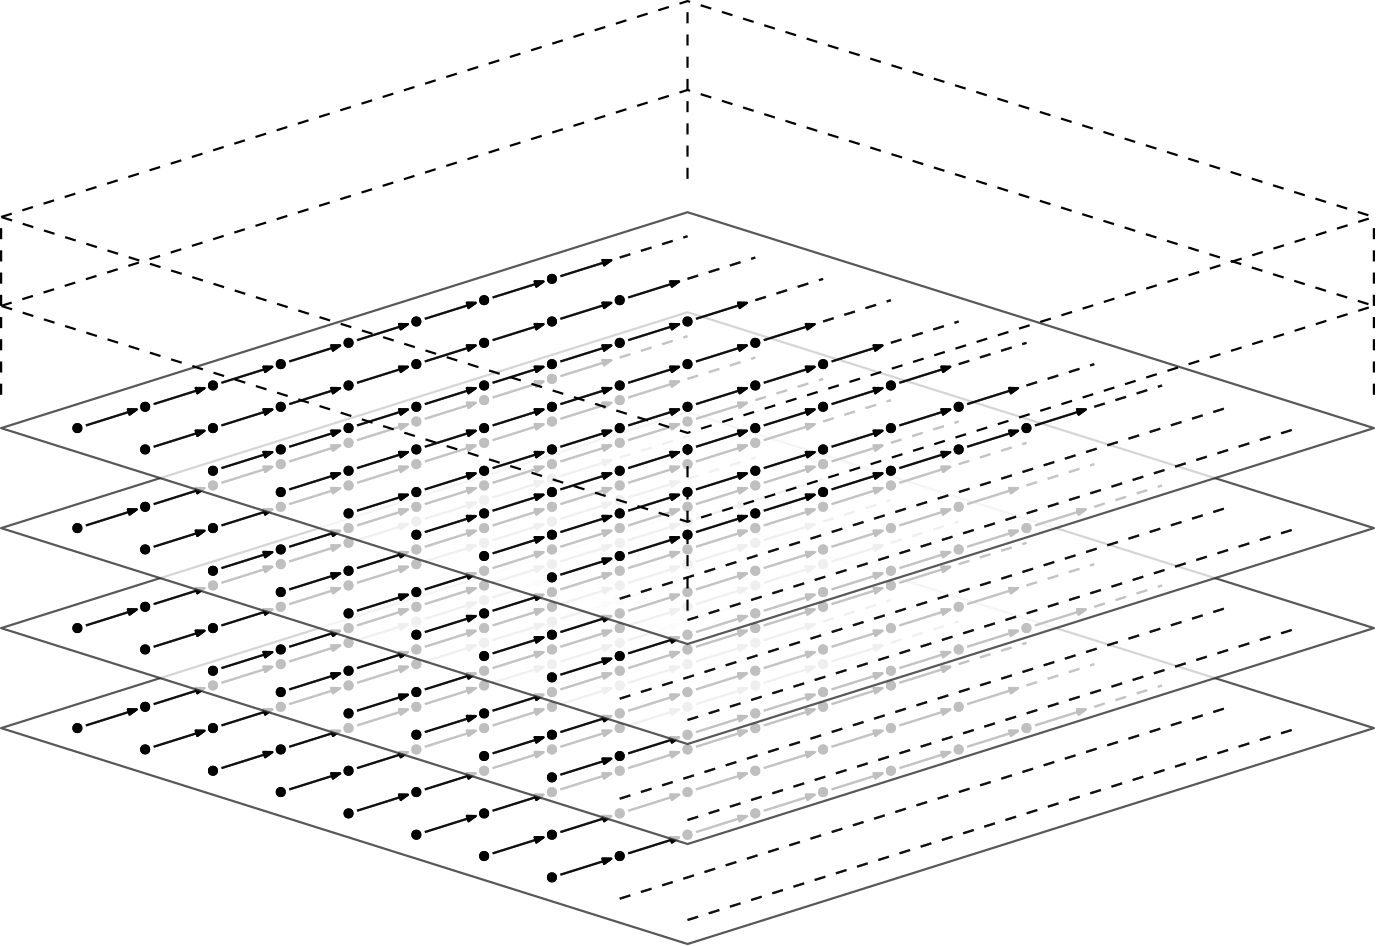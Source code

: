 <?xml version="1.0"?>
<!DOCTYPE ipe SYSTEM "ipe.dtd">
<ipe version="70206" creator="Ipe 7.2.7">
<info created="D:20181016201659" modified="D:20181016202137"/>
<ipestyle name="basic">
<symbol name="arrow/arc(spx)">
<path stroke="sym-stroke" fill="sym-stroke" pen="sym-pen">
0 0 m
-1 0.333 l
-1 -0.333 l
h
</path>
</symbol>
<symbol name="arrow/farc(spx)">
<path stroke="sym-stroke" fill="white" pen="sym-pen">
0 0 m
-1 0.333 l
-1 -0.333 l
h
</path>
</symbol>
<symbol name="arrow/ptarc(spx)">
<path stroke="sym-stroke" fill="sym-stroke" pen="sym-pen">
0 0 m
-1 0.333 l
-0.8 0 l
-1 -0.333 l
h
</path>
</symbol>
<symbol name="arrow/fptarc(spx)">
<path stroke="sym-stroke" fill="white" pen="sym-pen">
0 0 m
-1 0.333 l
-0.8 0 l
-1 -0.333 l
h
</path>
</symbol>
<symbol name="mark/circle(sx)" transformations="translations">
<path fill="sym-stroke">
0.6 0 0 0.6 0 0 e
0.4 0 0 0.4 0 0 e
</path>
</symbol>
<symbol name="mark/disk(sx)" transformations="translations">
<path fill="sym-stroke">
0.6 0 0 0.6 0 0 e
</path>
</symbol>
<symbol name="mark/fdisk(sfx)" transformations="translations">
<group>
<path fill="sym-fill">
0.5 0 0 0.5 0 0 e
</path>
<path fill="sym-stroke" fillrule="eofill">
0.6 0 0 0.6 0 0 e
0.4 0 0 0.4 0 0 e
</path>
</group>
</symbol>
<symbol name="mark/box(sx)" transformations="translations">
<path fill="sym-stroke" fillrule="eofill">
-0.6 -0.6 m
0.6 -0.6 l
0.6 0.6 l
-0.6 0.6 l
h
-0.4 -0.4 m
0.4 -0.4 l
0.4 0.4 l
-0.4 0.4 l
h
</path>
</symbol>
<symbol name="mark/square(sx)" transformations="translations">
<path fill="sym-stroke">
-0.6 -0.6 m
0.6 -0.6 l
0.6 0.6 l
-0.6 0.6 l
h
</path>
</symbol>
<symbol name="mark/fsquare(sfx)" transformations="translations">
<group>
<path fill="sym-fill">
-0.5 -0.5 m
0.5 -0.5 l
0.5 0.5 l
-0.5 0.5 l
h
</path>
<path fill="sym-stroke" fillrule="eofill">
-0.6 -0.6 m
0.6 -0.6 l
0.6 0.6 l
-0.6 0.6 l
h
-0.4 -0.4 m
0.4 -0.4 l
0.4 0.4 l
-0.4 0.4 l
h
</path>
</group>
</symbol>
<symbol name="mark/cross(sx)" transformations="translations">
<group>
<path fill="sym-stroke">
-0.43 -0.57 m
0.57 0.43 l
0.43 0.57 l
-0.57 -0.43 l
h
</path>
<path fill="sym-stroke">
-0.43 0.57 m
0.57 -0.43 l
0.43 -0.57 l
-0.57 0.43 l
h
</path>
</group>
</symbol>
<symbol name="arrow/fnormal(spx)">
<path stroke="sym-stroke" fill="white" pen="sym-pen">
0 0 m
-1 0.333 l
-1 -0.333 l
h
</path>
</symbol>
<symbol name="arrow/pointed(spx)">
<path stroke="sym-stroke" fill="sym-stroke" pen="sym-pen">
0 0 m
-1 0.333 l
-0.8 0 l
-1 -0.333 l
h
</path>
</symbol>
<symbol name="arrow/fpointed(spx)">
<path stroke="sym-stroke" fill="white" pen="sym-pen">
0 0 m
-1 0.333 l
-0.8 0 l
-1 -0.333 l
h
</path>
</symbol>
<symbol name="arrow/linear(spx)">
<path stroke="sym-stroke" pen="sym-pen">
-1 0.333 m
0 0 l
-1 -0.333 l
</path>
</symbol>
<symbol name="arrow/fdouble(spx)">
<path stroke="sym-stroke" fill="white" pen="sym-pen">
0 0 m
-1 0.333 l
-1 -0.333 l
h
-1 0 m
-2 0.333 l
-2 -0.333 l
h
</path>
</symbol>
<symbol name="arrow/double(spx)">
<path stroke="sym-stroke" fill="sym-stroke" pen="sym-pen">
0 0 m
-1 0.333 l
-1 -0.333 l
h
-1 0 m
-2 0.333 l
-2 -0.333 l
h
</path>
</symbol>
<pen name="heavier" value="0.8"/>
<pen name="fat" value="1.2"/>
<pen name="ultrafat" value="2"/>
<symbolsize name="large" value="5"/>
<symbolsize name="small" value="2"/>
<symbolsize name="tiny" value="1.1"/>
<arrowsize name="large" value="10"/>
<arrowsize name="small" value="5"/>
<arrowsize name="tiny" value="3"/>
<color name="red" value="1 0 0"/>
<color name="green" value="0 1 0"/>
<color name="blue" value="0 0 1"/>
<color name="yellow" value="1 1 0"/>
<color name="orange" value="1 0.647 0"/>
<color name="gold" value="1 0.843 0"/>
<color name="purple" value="0.627 0.125 0.941"/>
<color name="gray" value="0.745"/>
<color name="brown" value="0.647 0.165 0.165"/>
<color name="navy" value="0 0 0.502"/>
<color name="pink" value="1 0.753 0.796"/>
<color name="seagreen" value="0.18 0.545 0.341"/>
<color name="turquoise" value="0.251 0.878 0.816"/>
<color name="violet" value="0.933 0.51 0.933"/>
<color name="darkblue" value="0 0 0.545"/>
<color name="darkcyan" value="0 0.545 0.545"/>
<color name="darkgray" value="0.663"/>
<color name="darkgreen" value="0 0.392 0"/>
<color name="darkmagenta" value="0.545 0 0.545"/>
<color name="darkorange" value="1 0.549 0"/>
<color name="darkred" value="0.545 0 0"/>
<color name="lightblue" value="0.678 0.847 0.902"/>
<color name="lightcyan" value="0.878 1 1"/>
<color name="lightgray" value="0.827"/>
<color name="lightgreen" value="0.565 0.933 0.565"/>
<color name="lightyellow" value="1 1 0.878"/>
<dashstyle name="dashed" value="[4] 0"/>
<dashstyle name="dotted" value="[1 3] 0"/>
<dashstyle name="dash dotted" value="[4 2 1 2] 0"/>
<dashstyle name="dash dot dotted" value="[4 2 1 2 1 2] 0"/>
<textsize name="large" value="\large"/>
<textsize name="Large" value="\Large"/>
<textsize name="LARGE" value="\LARGE"/>
<textsize name="huge" value="\huge"/>
<textsize name="Huge" value="\Huge"/>
<textsize name="small" value="\small"/>
<textsize name="footnote" value="\footnotesize"/>
<textsize name="tiny" value="\tiny"/>
<textstyle name="center" begin="\begin{center}" end="\end{center}"/>
<textstyle name="itemize" begin="\begin{itemize}" end="\end{itemize}"/>
<textstyle name="item" begin="\begin{itemize}\item{}" end="\end{itemize}"/>
<gridsize name="4 pts" value="4"/>
<gridsize name="8 pts (~3 mm)" value="8"/>
<gridsize name="16 pts (~6 mm)" value="16"/>
<gridsize name="32 pts (~12 mm)" value="32"/>
<gridsize name="10 pts (~3.5 mm)" value="10"/>
<gridsize name="20 pts (~7 mm)" value="20"/>
<gridsize name="14 pts (~5 mm)" value="14"/>
<gridsize name="28 pts (~10 mm)" value="28"/>
<gridsize name="56 pts (~20 mm)" value="56"/>
<anglesize name="90 deg" value="90"/>
<anglesize name="60 deg" value="60"/>
<anglesize name="45 deg" value="45"/>
<anglesize name="30 deg" value="30"/>
<anglesize name="22.5 deg" value="22.5"/>
<opacity name="10%" value="0.1"/>
<opacity name="30%" value="0.3"/>
<opacity name="50%" value="0.5"/>
<opacity name="75%" value="0.75"/>
<tiling name="falling" angle="-60" step="4" width="1"/>
<tiling name="rising" angle="30" step="4" width="1"/>
</ipestyle>
<page>
<layer name="alpha"/>
<view layers="alpha" active="alpha"/>
<group layer="alpha">
<path matrix="1.125 0 0 1.125 -38 -57.1798" stroke="0.129" fill="white" pen="heavier" opacity="75%">
84.3532 457.438 m
304 526.523 l
523.647 457.438 l
304 388.353 l
h
</path>
<use matrix="0.762662 0.239878 -0.762662 0.239878 645.673 250.183" name="mark/disk(sx)" pos="64 704" size="normal" stroke="black"/>
<use matrix="0.762662 0.239878 -0.762662 0.239878 645.673 250.183" name="mark/disk(sx)" pos="96 704" size="normal" stroke="black"/>
<use matrix="0.762662 0.239878 -0.762662 0.239878 645.673 250.183" name="mark/disk(sx)" pos="128 704" size="normal" stroke="black"/>
<use matrix="0.762662 0.239878 -0.762662 0.239878 645.673 250.183" name="mark/disk(sx)" pos="160 704" size="normal" stroke="black"/>
<use matrix="0.762662 0.239878 -0.762662 0.239878 645.673 250.183" name="mark/disk(sx)" pos="192 704" size="normal" stroke="black"/>
<use matrix="0.762662 0.239878 -0.762662 0.239878 645.673 250.183" name="mark/disk(sx)" pos="224 704" size="normal" stroke="black"/>
<use matrix="0.762662 0.239878 -0.762662 0.239878 645.673 250.183" name="mark/disk(sx)" pos="256 704" size="normal" stroke="black"/>
<use matrix="0.762662 0.239878 -0.762662 0.239878 645.673 250.183" name="mark/disk(sx)" pos="288 704" size="normal" stroke="black"/>
<path matrix="0.762662 0.239878 -0.762662 0.239878 645.673 250.183" stroke="black" pen="heavier" arrow="normal/tiny" opacity="75%">
68 704 m
92 704 l
</path>
<path matrix="0.762662 0.239878 -0.762662 0.239878 670.078 257.859" stroke="black" pen="heavier" arrow="normal/tiny" opacity="75%">
68 704 m
92 704 l
</path>
<path matrix="0.762662 0.239878 -0.762662 0.239878 694.483 265.536" stroke="black" pen="heavier" arrow="normal/tiny" opacity="75%">
68 704 m
92 704 l
</path>
<path matrix="0.762662 0.239878 -0.762662 0.239878 718.888 273.212" stroke="black" pen="heavier" arrow="normal/tiny" opacity="75%">
68 704 m
92 704 l
</path>
<path matrix="0.762662 0.239878 -0.762662 0.239878 743.294 280.888" stroke="black" pen="heavier" arrow="normal/tiny" opacity="75%">
68 704 m
92 704 l
</path>
<path matrix="0.762662 0.239878 -0.762662 0.239878 767.699 288.564" stroke="black" pen="heavier" arrow="normal/tiny" opacity="75%">
68 704 m
92 704 l
</path>
<path matrix="0.762662 0.239878 -0.762662 0.239878 792.104 296.24" stroke="black" pen="heavier" arrow="normal/tiny" opacity="75%">
68 704 m
92 704 l
</path>
<path matrix="0.762662 0.239878 -0.762662 0.239878 816.509 303.916" stroke="black" pen="heavier" arrow="normal/tiny" opacity="75%">
68 704 m
92 704 l
</path>
<path matrix="0.762662 0.239878 -0.762662 0.239878 670.078 242.507" stroke="black" dash="dashed" pen="heavier" opacity="75%">
320 736 m
352 736 l
</path>
<use matrix="0.762662 0.239878 -0.762662 0.239878 621.268 257.859" name="mark/disk(sx)" pos="64 704" size="normal" stroke="black"/>
<use matrix="0.762662 0.239878 -0.762662 0.239878 621.268 257.859" name="mark/disk(sx)" pos="96 704" size="normal" stroke="black"/>
<use matrix="0.762662 0.239878 -0.762662 0.239878 621.268 257.859" name="mark/disk(sx)" pos="128 704" size="normal" stroke="black"/>
<use matrix="0.762662 0.239878 -0.762662 0.239878 621.268 257.859" name="mark/disk(sx)" pos="160 704" size="normal" stroke="black"/>
<use matrix="0.762662 0.239878 -0.762662 0.239878 621.268 257.859" name="mark/disk(sx)" pos="192 704" size="normal" stroke="black"/>
<use matrix="0.762662 0.239878 -0.762662 0.239878 621.268 257.859" name="mark/disk(sx)" pos="224 704" size="normal" stroke="black"/>
<use matrix="0.762662 0.239878 -0.762662 0.239878 621.268 257.859" name="mark/disk(sx)" pos="256 704" size="normal" stroke="black"/>
<use matrix="0.762662 0.239878 -0.762662 0.239878 621.268 257.859" name="mark/disk(sx)" pos="288 704" size="normal" stroke="black"/>
<path matrix="0.762662 0.239878 -0.762662 0.239878 621.268 257.859" stroke="black" pen="heavier" arrow="normal/tiny" opacity="75%">
68 704 m
92 704 l
</path>
<path matrix="0.762662 0.239878 -0.762662 0.239878 645.673 265.536" stroke="black" pen="heavier" arrow="normal/tiny" opacity="75%">
68 704 m
92 704 l
</path>
<path matrix="0.762662 0.239878 -0.762662 0.239878 670.078 273.212" stroke="black" pen="heavier" arrow="normal/tiny" opacity="75%">
68 704 m
92 704 l
</path>
<path matrix="0.762662 0.239878 -0.762662 0.239878 694.483 280.888" stroke="black" pen="heavier" arrow="normal/tiny" opacity="75%">
68 704 m
92 704 l
</path>
<path matrix="0.762662 0.239878 -0.762662 0.239878 718.888 288.564" stroke="black" pen="heavier" arrow="normal/tiny" opacity="75%">
68 704 m
92 704 l
</path>
<path matrix="0.762662 0.239878 -0.762662 0.239878 743.294 296.24" stroke="black" pen="heavier" arrow="normal/tiny" opacity="75%">
68 704 m
92 704 l
</path>
<path matrix="0.762662 0.239878 -0.762662 0.239878 767.699 303.916" stroke="black" pen="heavier" arrow="normal/tiny" opacity="75%">
68 704 m
92 704 l
</path>
<path matrix="0.762662 0.239878 -0.762662 0.239878 792.104 311.592" stroke="black" pen="heavier" arrow="normal/tiny" opacity="75%">
68 704 m
92 704 l
</path>
<path matrix="0.762662 0.239878 -0.762662 0.239878 645.673 250.183" stroke="black" dash="dashed" pen="heavier" opacity="75%">
320 736 m
352 736 l
</path>
<use matrix="0.762662 0.239878 -0.762662 0.239878 596.862 265.536" name="mark/disk(sx)" pos="64 704" size="normal" stroke="black"/>
<use matrix="0.762662 0.239878 -0.762662 0.239878 596.862 265.536" name="mark/disk(sx)" pos="96 704" size="normal" stroke="black"/>
<use matrix="0.762662 0.239878 -0.762662 0.239878 596.862 265.536" name="mark/disk(sx)" pos="128 704" size="normal" stroke="black"/>
<use matrix="0.762662 0.239878 -0.762662 0.239878 596.862 265.536" name="mark/disk(sx)" pos="160 704" size="normal" stroke="black"/>
<use matrix="0.762662 0.239878 -0.762662 0.239878 596.862 265.536" name="mark/disk(sx)" pos="192 704" size="normal" stroke="black"/>
<use matrix="0.762662 0.239878 -0.762662 0.239878 596.862 265.536" name="mark/disk(sx)" pos="224 704" size="normal" stroke="black"/>
<use matrix="0.762662 0.239878 -0.762662 0.239878 596.862 265.536" name="mark/disk(sx)" pos="256 704" size="normal" stroke="black"/>
<use matrix="0.762662 0.239878 -0.762662 0.239878 596.862 265.536" name="mark/disk(sx)" pos="288 704" size="normal" stroke="black"/>
<path matrix="0.762662 0.239878 -0.762662 0.239878 596.862 265.536" stroke="black" pen="heavier" arrow="normal/tiny" opacity="75%">
68 704 m
92 704 l
</path>
<path matrix="0.762662 0.239878 -0.762662 0.239878 621.268 273.212" stroke="black" pen="heavier" arrow="normal/tiny" opacity="75%">
68 704 m
92 704 l
</path>
<path matrix="0.762662 0.239878 -0.762662 0.239878 645.673 280.888" stroke="black" pen="heavier" arrow="normal/tiny" opacity="75%">
68 704 m
92 704 l
</path>
<path matrix="0.762662 0.239878 -0.762662 0.239878 670.078 288.564" stroke="black" pen="heavier" arrow="normal/tiny" opacity="75%">
68 704 m
92 704 l
</path>
<path matrix="0.762662 0.239878 -0.762662 0.239878 694.483 296.24" stroke="black" pen="heavier" arrow="normal/tiny" opacity="75%">
68 704 m
92 704 l
</path>
<path matrix="0.762662 0.239878 -0.762662 0.239878 718.888 303.916" stroke="black" pen="heavier" arrow="normal/tiny" opacity="75%">
68 704 m
92 704 l
</path>
<path matrix="0.762662 0.239878 -0.762662 0.239878 743.294 311.592" stroke="black" pen="heavier" arrow="normal/tiny" opacity="75%">
68 704 m
92 704 l
</path>
<path matrix="0.762662 0.239878 -0.762662 0.239878 767.699 319.268" stroke="black" pen="heavier" arrow="normal/tiny" opacity="75%">
68 704 m
92 704 l
</path>
<path matrix="0.762662 0.239878 -0.762662 0.239878 621.268 257.859" stroke="black" dash="dashed" pen="heavier" opacity="75%">
320 736 m
352 736 l
</path>
<use matrix="0.762662 0.239878 -0.762662 0.239878 572.457 273.212" name="mark/disk(sx)" pos="64 704" size="normal" stroke="black"/>
<use matrix="0.762662 0.239878 -0.762662 0.239878 572.457 273.212" name="mark/disk(sx)" pos="96 704" size="normal" stroke="black"/>
<use matrix="0.762662 0.239878 -0.762662 0.239878 572.457 273.212" name="mark/disk(sx)" pos="128 704" size="normal" stroke="black"/>
<use matrix="0.762662 0.239878 -0.762662 0.239878 572.457 273.212" name="mark/disk(sx)" pos="160 704" size="normal" stroke="black"/>
<use matrix="0.762662 0.239878 -0.762662 0.239878 572.457 273.212" name="mark/disk(sx)" pos="192 704" size="normal" stroke="black"/>
<use matrix="0.762662 0.239878 -0.762662 0.239878 572.457 273.212" name="mark/disk(sx)" pos="224 704" size="normal" stroke="black"/>
<use matrix="0.762662 0.239878 -0.762662 0.239878 572.457 273.212" name="mark/disk(sx)" pos="256 704" size="normal" stroke="black"/>
<use matrix="0.762662 0.239878 -0.762662 0.239878 572.457 273.212" name="mark/disk(sx)" pos="288 704" size="normal" stroke="black"/>
<path matrix="0.762662 0.239878 -0.762662 0.239878 572.457 273.212" stroke="black" pen="heavier" arrow="normal/tiny" opacity="75%">
68 704 m
92 704 l
</path>
<path matrix="0.762662 0.239878 -0.762662 0.239878 596.862 280.888" stroke="black" pen="heavier" arrow="normal/tiny" opacity="75%">
68 704 m
92 704 l
</path>
<path matrix="0.762662 0.239878 -0.762662 0.239878 621.268 288.564" stroke="black" pen="heavier" arrow="normal/tiny" opacity="75%">
68 704 m
92 704 l
</path>
<path matrix="0.762662 0.239878 -0.762662 0.239878 645.673 296.24" stroke="black" pen="heavier" arrow="normal/tiny" opacity="75%">
68 704 m
92 704 l
</path>
<path matrix="0.762662 0.239878 -0.762662 0.239878 670.078 303.916" stroke="black" pen="heavier" arrow="normal/tiny" opacity="75%">
68 704 m
92 704 l
</path>
<path matrix="0.762662 0.239878 -0.762662 0.239878 694.483 311.592" stroke="black" pen="heavier" arrow="normal/tiny" opacity="75%">
68 704 m
92 704 l
</path>
<path matrix="0.762662 0.239878 -0.762662 0.239878 718.888 319.268" stroke="black" pen="heavier" arrow="normal/tiny" opacity="75%">
68 704 m
92 704 l
</path>
<path matrix="0.762662 0.239878 -0.762662 0.239878 743.294 326.944" stroke="black" pen="heavier" arrow="normal/tiny" opacity="75%">
68 704 m
92 704 l
</path>
<path matrix="0.762662 0.239878 -0.762662 0.239878 596.862 265.536" stroke="black" dash="dashed" pen="heavier" opacity="75%">
320 736 m
352 736 l
</path>
<use matrix="0.762662 0.239878 -0.762662 0.239878 743.294 219.479" name="mark/disk(sx)" pos="64 704" size="normal" stroke="black"/>
<use matrix="0.762662 0.239878 -0.762662 0.239878 743.294 219.479" name="mark/disk(sx)" pos="96 704" size="normal" stroke="black"/>
<use matrix="0.762662 0.239878 -0.762662 0.239878 743.294 219.479" name="mark/disk(sx)" pos="128 704" size="normal" stroke="black"/>
<use matrix="0.762662 0.239878 -0.762662 0.239878 743.294 219.479" name="mark/disk(sx)" pos="160 704" size="normal" stroke="black"/>
<use matrix="0.762662 0.239878 -0.762662 0.239878 743.294 219.479" name="mark/disk(sx)" pos="192 704" size="normal" stroke="black"/>
<use matrix="0.762662 0.239878 -0.762662 0.239878 743.294 219.479" name="mark/disk(sx)" pos="224 704" size="normal" stroke="black"/>
<use matrix="0.762662 0.239878 -0.762662 0.239878 743.294 219.479" name="mark/disk(sx)" pos="256 704" size="normal" stroke="black"/>
<use matrix="0.762662 0.239878 -0.762662 0.239878 743.294 219.479" name="mark/disk(sx)" pos="288 704" size="normal" stroke="black"/>
<path matrix="0.762662 0.239878 -0.762662 0.239878 743.294 219.479" stroke="black" pen="heavier" arrow="normal/tiny" opacity="75%">
68 704 m
92 704 l
</path>
<path matrix="0.762662 0.239878 -0.762662 0.239878 767.699 227.155" stroke="black" pen="heavier" arrow="normal/tiny" opacity="75%">
68 704 m
92 704 l
</path>
<path matrix="0.762662 0.239878 -0.762662 0.239878 792.104 234.831" stroke="black" pen="heavier" arrow="normal/tiny" opacity="75%">
68 704 m
92 704 l
</path>
<path matrix="0.762662 0.239878 -0.762662 0.239878 816.509 242.507" stroke="black" pen="heavier" arrow="normal/tiny" opacity="75%">
68 704 m
92 704 l
</path>
<path matrix="0.762662 0.239878 -0.762662 0.239878 840.914 250.183" stroke="black" pen="heavier" arrow="normal/tiny" opacity="75%">
68 704 m
92 704 l
</path>
<path matrix="0.762662 0.239878 -0.762662 0.239878 865.319 257.859" stroke="black" pen="heavier" arrow="normal/tiny" opacity="75%">
68 704 m
92 704 l
</path>
<path matrix="0.762662 0.239878 -0.762662 0.239878 889.725 265.536" stroke="black" pen="heavier" arrow="normal/tiny" opacity="75%">
68 704 m
92 704 l
</path>
<path matrix="0.762662 0.239878 -0.762662 0.239878 914.13 273.212" stroke="black" pen="heavier" arrow="normal/tiny" opacity="75%">
68 704 m
92 704 l
</path>
<path matrix="0.762662 0.239878 -0.762662 0.239878 767.699 211.803" stroke="black" dash="dashed" pen="heavier" opacity="75%">
320 736 m
352 736 l
</path>
<use matrix="0.762662 0.239878 -0.762662 0.239878 718.888 227.155" name="mark/disk(sx)" pos="64 704" size="normal" stroke="black"/>
<use matrix="0.762662 0.239878 -0.762662 0.239878 718.888 227.155" name="mark/disk(sx)" pos="96 704" size="normal" stroke="black"/>
<use matrix="0.762662 0.239878 -0.762662 0.239878 718.888 227.155" name="mark/disk(sx)" pos="128 704" size="normal" stroke="black"/>
<use matrix="0.762662 0.239878 -0.762662 0.239878 718.888 227.155" name="mark/disk(sx)" pos="160 704" size="normal" stroke="black"/>
<use matrix="0.762662 0.239878 -0.762662 0.239878 718.888 227.155" name="mark/disk(sx)" pos="192 704" size="normal" stroke="black"/>
<use matrix="0.762662 0.239878 -0.762662 0.239878 718.888 227.155" name="mark/disk(sx)" pos="224 704" size="normal" stroke="black"/>
<use matrix="0.762662 0.239878 -0.762662 0.239878 718.888 227.155" name="mark/disk(sx)" pos="256 704" size="normal" stroke="black"/>
<use matrix="0.762662 0.239878 -0.762662 0.239878 718.888 227.155" name="mark/disk(sx)" pos="288 704" size="normal" stroke="black"/>
<path matrix="0.762662 0.239878 -0.762662 0.239878 718.888 227.155" stroke="black" pen="heavier" arrow="normal/tiny" opacity="75%">
68 704 m
92 704 l
</path>
<path matrix="0.762662 0.239878 -0.762662 0.239878 743.294 234.831" stroke="black" pen="heavier" arrow="normal/tiny" opacity="75%">
68 704 m
92 704 l
</path>
<path matrix="0.762662 0.239878 -0.762662 0.239878 767.699 242.507" stroke="black" pen="heavier" arrow="normal/tiny" opacity="75%">
68 704 m
92 704 l
</path>
<path matrix="0.762662 0.239878 -0.762662 0.239878 792.104 250.183" stroke="black" pen="heavier" arrow="normal/tiny" opacity="75%">
68 704 m
92 704 l
</path>
<path matrix="0.762662 0.239878 -0.762662 0.239878 816.509 257.859" stroke="black" pen="heavier" arrow="normal/tiny" opacity="75%">
68 704 m
92 704 l
</path>
<path matrix="0.762662 0.239878 -0.762662 0.239878 840.914 265.536" stroke="black" pen="heavier" arrow="normal/tiny" opacity="75%">
68 704 m
92 704 l
</path>
<path matrix="0.762662 0.239878 -0.762662 0.239878 865.319 273.212" stroke="black" pen="heavier" arrow="normal/tiny" opacity="75%">
68 704 m
92 704 l
</path>
<path matrix="0.762662 0.239878 -0.762662 0.239878 889.725 280.888" stroke="black" pen="heavier" arrow="normal/tiny" opacity="75%">
68 704 m
92 704 l
</path>
<path matrix="0.762662 0.239878 -0.762662 0.239878 743.294 219.479" stroke="black" dash="dashed" pen="heavier" opacity="75%">
320 736 m
352 736 l
</path>
<use matrix="0.762662 0.239878 -0.762662 0.239878 694.483 234.831" name="mark/disk(sx)" pos="64 704" size="normal" stroke="black"/>
<use matrix="0.762662 0.239878 -0.762662 0.239878 694.483 234.831" name="mark/disk(sx)" pos="96 704" size="normal" stroke="black"/>
<use matrix="0.762662 0.239878 -0.762662 0.239878 694.483 234.831" name="mark/disk(sx)" pos="128 704" size="normal" stroke="black"/>
<use matrix="0.762662 0.239878 -0.762662 0.239878 694.483 234.831" name="mark/disk(sx)" pos="160 704" size="normal" stroke="black"/>
<use matrix="0.762662 0.239878 -0.762662 0.239878 694.483 234.831" name="mark/disk(sx)" pos="192 704" size="normal" stroke="black"/>
<use matrix="0.762662 0.239878 -0.762662 0.239878 694.483 234.831" name="mark/disk(sx)" pos="224 704" size="normal" stroke="black"/>
<use matrix="0.762662 0.239878 -0.762662 0.239878 694.483 234.831" name="mark/disk(sx)" pos="256 704" size="normal" stroke="black"/>
<use matrix="0.762662 0.239878 -0.762662 0.239878 694.483 234.831" name="mark/disk(sx)" pos="288 704" size="normal" stroke="black"/>
<path matrix="0.762662 0.239878 -0.762662 0.239878 694.483 234.831" stroke="black" pen="heavier" arrow="normal/tiny" opacity="75%">
68 704 m
92 704 l
</path>
<path matrix="0.762662 0.239878 -0.762662 0.239878 718.888 242.507" stroke="black" pen="heavier" arrow="normal/tiny" opacity="75%">
68 704 m
92 704 l
</path>
<path matrix="0.762662 0.239878 -0.762662 0.239878 743.294 250.183" stroke="black" pen="heavier" arrow="normal/tiny" opacity="75%">
68 704 m
92 704 l
</path>
<path matrix="0.762662 0.239878 -0.762662 0.239878 767.699 257.859" stroke="black" pen="heavier" arrow="normal/tiny" opacity="75%">
68 704 m
92 704 l
</path>
<path matrix="0.762662 0.239878 -0.762662 0.239878 792.104 265.536" stroke="black" pen="heavier" arrow="normal/tiny" opacity="75%">
68 704 m
92 704 l
</path>
<path matrix="0.762662 0.239878 -0.762662 0.239878 816.509 273.212" stroke="black" pen="heavier" arrow="normal/tiny" opacity="75%">
68 704 m
92 704 l
</path>
<path matrix="0.762662 0.239878 -0.762662 0.239878 840.914 280.888" stroke="black" pen="heavier" arrow="normal/tiny" opacity="75%">
68 704 m
92 704 l
</path>
<path matrix="0.762662 0.239878 -0.762662 0.239878 865.319 288.564" stroke="black" pen="heavier" arrow="normal/tiny" opacity="75%">
68 704 m
92 704 l
</path>
<path matrix="0.762662 0.239878 -0.762662 0.239878 718.888 227.155" stroke="black" dash="dashed" pen="heavier" opacity="75%">
320 736 m
352 736 l
</path>
<use matrix="0.762662 0.239878 -0.762662 0.239878 670.078 242.507" name="mark/disk(sx)" pos="64 704" size="normal" stroke="black"/>
<use matrix="0.762662 0.239878 -0.762662 0.239878 670.078 242.507" name="mark/disk(sx)" pos="96 704" size="normal" stroke="black"/>
<use matrix="0.762662 0.239878 -0.762662 0.239878 670.078 242.507" name="mark/disk(sx)" pos="128 704" size="normal" stroke="black"/>
<use matrix="0.762662 0.239878 -0.762662 0.239878 670.078 242.507" name="mark/disk(sx)" pos="160 704" size="normal" stroke="black"/>
<use matrix="0.762662 0.239878 -0.762662 0.239878 670.078 242.507" name="mark/disk(sx)" pos="192 704" size="normal" stroke="black"/>
<use matrix="0.762662 0.239878 -0.762662 0.239878 670.078 242.507" name="mark/disk(sx)" pos="224 704" size="normal" stroke="black"/>
<use matrix="0.762662 0.239878 -0.762662 0.239878 670.078 242.507" name="mark/disk(sx)" pos="256 704" size="normal" stroke="black"/>
<use matrix="0.762662 0.239878 -0.762662 0.239878 670.078 242.507" name="mark/disk(sx)" pos="288 704" size="normal" stroke="black"/>
<path matrix="0.762662 0.239878 -0.762662 0.239878 670.078 242.507" stroke="black" pen="heavier" arrow="normal/tiny" opacity="75%">
68 704 m
92 704 l
</path>
<path matrix="0.762662 0.239878 -0.762662 0.239878 694.483 250.183" stroke="black" pen="heavier" arrow="normal/tiny" opacity="75%">
68 704 m
92 704 l
</path>
<path matrix="0.762662 0.239878 -0.762662 0.239878 718.888 257.859" stroke="black" pen="heavier" arrow="normal/tiny" opacity="75%">
68 704 m
92 704 l
</path>
<path matrix="0.762662 0.239878 -0.762662 0.239878 743.294 265.536" stroke="black" pen="heavier" arrow="normal/tiny" opacity="75%">
68 704 m
92 704 l
</path>
<path matrix="0.762662 0.239878 -0.762662 0.239878 767.699 273.212" stroke="black" pen="heavier" arrow="normal/tiny" opacity="75%">
68 704 m
92 704 l
</path>
<path matrix="0.762662 0.239878 -0.762662 0.239878 792.104 280.888" stroke="black" pen="heavier" arrow="normal/tiny" opacity="75%">
68 704 m
92 704 l
</path>
<path matrix="0.762662 0.239878 -0.762662 0.239878 816.509 288.564" stroke="black" pen="heavier" arrow="normal/tiny" opacity="75%">
68 704 m
92 704 l
</path>
<path matrix="0.762662 0.239878 -0.762662 0.239878 840.914 296.24" stroke="black" pen="heavier" arrow="normal/tiny" opacity="75%">
68 704 m
92 704 l
</path>
<path matrix="0.762662 0.239878 -0.762662 0.239878 694.483 234.831" stroke="black" dash="dashed" pen="heavier" opacity="75%">
320 736 m
352 736 l
</path>
<path matrix="0.762662 0.239878 -0.762662 0.239878 328.405 349.973" stroke="black" dash="dashed" pen="heavier" opacity="75%">
64 128 m
352 128 l
</path>
<path matrix="0.762662 0.239878 -0.762662 0.239878 352.81 342.297" stroke="black" dash="dashed" pen="heavier" opacity="75%">
64 128 m
352 128 l
</path>
<group>
<use matrix="0.762662 0.239878 -0.762662 0.239878 645.673 250.183" name="mark/disk(sx)" pos="64 704" size="normal" stroke="black"/>
<use matrix="0.762662 0.239878 -0.762662 0.239878 645.673 250.183" name="mark/disk(sx)" pos="96 704" size="normal" stroke="black"/>
<use matrix="0.762662 0.239878 -0.762662 0.239878 645.673 250.183" name="mark/disk(sx)" pos="128 704" size="normal" stroke="black"/>
<use matrix="0.762662 0.239878 -0.762662 0.239878 645.673 250.183" name="mark/disk(sx)" pos="160 704" size="normal" stroke="black"/>
<use matrix="0.762662 0.239878 -0.762662 0.239878 645.673 250.183" name="mark/disk(sx)" pos="192 704" size="normal" stroke="black"/>
<use matrix="0.762662 0.239878 -0.762662 0.239878 645.673 250.183" name="mark/disk(sx)" pos="224 704" size="normal" stroke="black"/>
<use matrix="0.762662 0.239878 -0.762662 0.239878 645.673 250.183" name="mark/disk(sx)" pos="256 704" size="normal" stroke="black"/>
<use matrix="0.762662 0.239878 -0.762662 0.239878 645.673 250.183" name="mark/disk(sx)" pos="288 704" size="normal" stroke="black"/>
<path matrix="0.762662 0.239878 -0.762662 0.239878 645.673 250.183" stroke="black" pen="heavier" arrow="normal/tiny" opacity="75%">
68 704 m
92 704 l
</path>
<path matrix="0.762662 0.239878 -0.762662 0.239878 670.078 257.859" stroke="black" pen="heavier" arrow="normal/tiny" opacity="75%">
68 704 m
92 704 l
</path>
<path matrix="0.762662 0.239878 -0.762662 0.239878 694.483 265.536" stroke="black" pen="heavier" arrow="normal/tiny" opacity="75%">
68 704 m
92 704 l
</path>
<path matrix="0.762662 0.239878 -0.762662 0.239878 718.888 273.212" stroke="black" pen="heavier" arrow="normal/tiny" opacity="75%">
68 704 m
92 704 l
</path>
<path matrix="0.762662 0.239878 -0.762662 0.239878 743.294 280.888" stroke="black" pen="heavier" arrow="normal/tiny" opacity="75%">
68 704 m
92 704 l
</path>
<path matrix="0.762662 0.239878 -0.762662 0.239878 767.699 288.564" stroke="black" pen="heavier" arrow="normal/tiny" opacity="75%">
68 704 m
92 704 l
</path>
<path matrix="0.762662 0.239878 -0.762662 0.239878 792.104 296.24" stroke="black" pen="heavier" arrow="normal/tiny" opacity="75%">
68 704 m
92 704 l
</path>
<path matrix="0.762662 0.239878 -0.762662 0.239878 816.509 303.916" stroke="black" pen="heavier" arrow="normal/tiny" opacity="75%">
68 704 m
92 704 l
</path>
<path matrix="0.762662 0.239878 -0.762662 0.239878 670.078 242.507" stroke="black" dash="dashed" pen="heavier" opacity="75%">
320 736 m
352 736 l
</path>
<use matrix="0.762662 0.239878 -0.762662 0.239878 621.268 257.859" name="mark/disk(sx)" pos="64 704" size="normal" stroke="black"/>
<use matrix="0.762662 0.239878 -0.762662 0.239878 621.268 257.859" name="mark/disk(sx)" pos="96 704" size="normal" stroke="black"/>
<use matrix="0.762662 0.239878 -0.762662 0.239878 621.268 257.859" name="mark/disk(sx)" pos="128 704" size="normal" stroke="black"/>
<use matrix="0.762662 0.239878 -0.762662 0.239878 621.268 257.859" name="mark/disk(sx)" pos="160 704" size="normal" stroke="black"/>
<use matrix="0.762662 0.239878 -0.762662 0.239878 621.268 257.859" name="mark/disk(sx)" pos="192 704" size="normal" stroke="black"/>
<use matrix="0.762662 0.239878 -0.762662 0.239878 621.268 257.859" name="mark/disk(sx)" pos="224 704" size="normal" stroke="black"/>
<use matrix="0.762662 0.239878 -0.762662 0.239878 621.268 257.859" name="mark/disk(sx)" pos="256 704" size="normal" stroke="black"/>
<use matrix="0.762662 0.239878 -0.762662 0.239878 621.268 257.859" name="mark/disk(sx)" pos="288 704" size="normal" stroke="black"/>
<path matrix="0.762662 0.239878 -0.762662 0.239878 621.268 257.859" stroke="black" pen="heavier" arrow="normal/tiny" opacity="75%">
68 704 m
92 704 l
</path>
<path matrix="0.762662 0.239878 -0.762662 0.239878 645.673 265.536" stroke="black" pen="heavier" arrow="normal/tiny" opacity="75%">
68 704 m
92 704 l
</path>
<path matrix="0.762662 0.239878 -0.762662 0.239878 670.078 273.212" stroke="black" pen="heavier" arrow="normal/tiny" opacity="75%">
68 704 m
92 704 l
</path>
<path matrix="0.762662 0.239878 -0.762662 0.239878 694.483 280.888" stroke="black" pen="heavier" arrow="normal/tiny" opacity="75%">
68 704 m
92 704 l
</path>
<path matrix="0.762662 0.239878 -0.762662 0.239878 718.888 288.564" stroke="black" pen="heavier" arrow="normal/tiny" opacity="75%">
68 704 m
92 704 l
</path>
<path matrix="0.762662 0.239878 -0.762662 0.239878 743.294 296.24" stroke="black" pen="heavier" arrow="normal/tiny" opacity="75%">
68 704 m
92 704 l
</path>
<path matrix="0.762662 0.239878 -0.762662 0.239878 767.699 303.916" stroke="black" pen="heavier" arrow="normal/tiny" opacity="75%">
68 704 m
92 704 l
</path>
<path matrix="0.762662 0.239878 -0.762662 0.239878 792.104 311.592" stroke="black" pen="heavier" arrow="normal/tiny" opacity="75%">
68 704 m
92 704 l
</path>
<path matrix="0.762662 0.239878 -0.762662 0.239878 645.673 250.183" stroke="black" dash="dashed" pen="heavier" opacity="75%">
320 736 m
352 736 l
</path>
<use matrix="0.762662 0.239878 -0.762662 0.239878 596.862 265.536" name="mark/disk(sx)" pos="64 704" size="normal" stroke="black"/>
<use matrix="0.762662 0.239878 -0.762662 0.239878 596.862 265.536" name="mark/disk(sx)" pos="96 704" size="normal" stroke="black"/>
<use matrix="0.762662 0.239878 -0.762662 0.239878 596.862 265.536" name="mark/disk(sx)" pos="128 704" size="normal" stroke="black"/>
<use matrix="0.762662 0.239878 -0.762662 0.239878 596.862 265.536" name="mark/disk(sx)" pos="160 704" size="normal" stroke="black"/>
<use matrix="0.762662 0.239878 -0.762662 0.239878 596.862 265.536" name="mark/disk(sx)" pos="192 704" size="normal" stroke="black"/>
<use matrix="0.762662 0.239878 -0.762662 0.239878 596.862 265.536" name="mark/disk(sx)" pos="224 704" size="normal" stroke="black"/>
<use matrix="0.762662 0.239878 -0.762662 0.239878 596.862 265.536" name="mark/disk(sx)" pos="256 704" size="normal" stroke="black"/>
<use matrix="0.762662 0.239878 -0.762662 0.239878 596.862 265.536" name="mark/disk(sx)" pos="288 704" size="normal" stroke="black"/>
<path matrix="0.762662 0.239878 -0.762662 0.239878 596.862 265.536" stroke="black" pen="heavier" arrow="normal/tiny" opacity="75%">
68 704 m
92 704 l
</path>
<path matrix="0.762662 0.239878 -0.762662 0.239878 621.268 273.212" stroke="black" pen="heavier" arrow="normal/tiny" opacity="75%">
68 704 m
92 704 l
</path>
<path matrix="0.762662 0.239878 -0.762662 0.239878 645.673 280.888" stroke="black" pen="heavier" arrow="normal/tiny" opacity="75%">
68 704 m
92 704 l
</path>
<path matrix="0.762662 0.239878 -0.762662 0.239878 670.078 288.564" stroke="black" pen="heavier" arrow="normal/tiny" opacity="75%">
68 704 m
92 704 l
</path>
<path matrix="0.762662 0.239878 -0.762662 0.239878 694.483 296.24" stroke="black" pen="heavier" arrow="normal/tiny" opacity="75%">
68 704 m
92 704 l
</path>
<path matrix="0.762662 0.239878 -0.762662 0.239878 718.888 303.916" stroke="black" pen="heavier" arrow="normal/tiny" opacity="75%">
68 704 m
92 704 l
</path>
<path matrix="0.762662 0.239878 -0.762662 0.239878 743.294 311.592" stroke="black" pen="heavier" arrow="normal/tiny" opacity="75%">
68 704 m
92 704 l
</path>
<path matrix="0.762662 0.239878 -0.762662 0.239878 767.699 319.268" stroke="black" pen="heavier" arrow="normal/tiny" opacity="75%">
68 704 m
92 704 l
</path>
<path matrix="0.762662 0.239878 -0.762662 0.239878 621.268 257.859" stroke="black" dash="dashed" pen="heavier" opacity="75%">
320 736 m
352 736 l
</path>
<use matrix="0.762662 0.239878 -0.762662 0.239878 572.457 273.212" name="mark/disk(sx)" pos="64 704" size="normal" stroke="black"/>
<use matrix="0.762662 0.239878 -0.762662 0.239878 572.457 273.212" name="mark/disk(sx)" pos="96 704" size="normal" stroke="black"/>
<use matrix="0.762662 0.239878 -0.762662 0.239878 572.457 273.212" name="mark/disk(sx)" pos="128 704" size="normal" stroke="black"/>
<use matrix="0.762662 0.239878 -0.762662 0.239878 572.457 273.212" name="mark/disk(sx)" pos="160 704" size="normal" stroke="black"/>
<use matrix="0.762662 0.239878 -0.762662 0.239878 572.457 273.212" name="mark/disk(sx)" pos="192 704" size="normal" stroke="black"/>
<use matrix="0.762662 0.239878 -0.762662 0.239878 572.457 273.212" name="mark/disk(sx)" pos="224 704" size="normal" stroke="black"/>
<use matrix="0.762662 0.239878 -0.762662 0.239878 572.457 273.212" name="mark/disk(sx)" pos="256 704" size="normal" stroke="black"/>
<use matrix="0.762662 0.239878 -0.762662 0.239878 572.457 273.212" name="mark/disk(sx)" pos="288 704" size="normal" stroke="black"/>
<path matrix="0.762662 0.239878 -0.762662 0.239878 572.457 273.212" stroke="black" pen="heavier" arrow="normal/tiny" opacity="75%">
68 704 m
92 704 l
</path>
<path matrix="0.762662 0.239878 -0.762662 0.239878 596.862 280.888" stroke="black" pen="heavier" arrow="normal/tiny" opacity="75%">
68 704 m
92 704 l
</path>
<path matrix="0.762662 0.239878 -0.762662 0.239878 621.268 288.564" stroke="black" pen="heavier" arrow="normal/tiny" opacity="75%">
68 704 m
92 704 l
</path>
<path matrix="0.762662 0.239878 -0.762662 0.239878 645.673 296.24" stroke="black" pen="heavier" arrow="normal/tiny" opacity="75%">
68 704 m
92 704 l
</path>
<path matrix="0.762662 0.239878 -0.762662 0.239878 670.078 303.916" stroke="black" pen="heavier" arrow="normal/tiny" opacity="75%">
68 704 m
92 704 l
</path>
<path matrix="0.762662 0.239878 -0.762662 0.239878 694.483 311.592" stroke="black" pen="heavier" arrow="normal/tiny" opacity="75%">
68 704 m
92 704 l
</path>
<path matrix="0.762662 0.239878 -0.762662 0.239878 718.888 319.268" stroke="black" pen="heavier" arrow="normal/tiny" opacity="75%">
68 704 m
92 704 l
</path>
<path matrix="0.762662 0.239878 -0.762662 0.239878 743.294 326.944" stroke="black" pen="heavier" arrow="normal/tiny" opacity="75%">
68 704 m
92 704 l
</path>
<path matrix="0.762662 0.239878 -0.762662 0.239878 596.862 265.536" stroke="black" dash="dashed" pen="heavier" opacity="75%">
320 736 m
352 736 l
</path>
<use matrix="0.762662 0.239878 -0.762662 0.239878 743.294 219.479" name="mark/disk(sx)" pos="64 704" size="normal" stroke="black"/>
<use matrix="0.762662 0.239878 -0.762662 0.239878 743.294 219.479" name="mark/disk(sx)" pos="96 704" size="normal" stroke="black"/>
<use matrix="0.762662 0.239878 -0.762662 0.239878 743.294 219.479" name="mark/disk(sx)" pos="128 704" size="normal" stroke="black"/>
<use matrix="0.762662 0.239878 -0.762662 0.239878 743.294 219.479" name="mark/disk(sx)" pos="160 704" size="normal" stroke="black"/>
<use matrix="0.762662 0.239878 -0.762662 0.239878 743.294 219.479" name="mark/disk(sx)" pos="192 704" size="normal" stroke="black"/>
<use matrix="0.762662 0.239878 -0.762662 0.239878 743.294 219.479" name="mark/disk(sx)" pos="224 704" size="normal" stroke="black"/>
<use matrix="0.762662 0.239878 -0.762662 0.239878 743.294 219.479" name="mark/disk(sx)" pos="256 704" size="normal" stroke="black"/>
<use matrix="0.762662 0.239878 -0.762662 0.239878 743.294 219.479" name="mark/disk(sx)" pos="288 704" size="normal" stroke="black"/>
<path matrix="0.762662 0.239878 -0.762662 0.239878 743.294 219.479" stroke="black" pen="heavier" arrow="normal/tiny" opacity="75%">
68 704 m
92 704 l
</path>
<path matrix="0.762662 0.239878 -0.762662 0.239878 767.699 227.155" stroke="black" pen="heavier" arrow="normal/tiny" opacity="75%">
68 704 m
92 704 l
</path>
<path matrix="0.762662 0.239878 -0.762662 0.239878 792.104 234.831" stroke="black" pen="heavier" arrow="normal/tiny" opacity="75%">
68 704 m
92 704 l
</path>
<path matrix="0.762662 0.239878 -0.762662 0.239878 816.509 242.507" stroke="black" pen="heavier" arrow="normal/tiny" opacity="75%">
68 704 m
92 704 l
</path>
<path matrix="0.762662 0.239878 -0.762662 0.239878 840.914 250.183" stroke="black" pen="heavier" arrow="normal/tiny" opacity="75%">
68 704 m
92 704 l
</path>
<path matrix="0.762662 0.239878 -0.762662 0.239878 865.319 257.859" stroke="black" pen="heavier" arrow="normal/tiny" opacity="75%">
68 704 m
92 704 l
</path>
<path matrix="0.762662 0.239878 -0.762662 0.239878 889.725 265.536" stroke="black" pen="heavier" arrow="normal/tiny" opacity="75%">
68 704 m
92 704 l
</path>
<path matrix="0.762662 0.239878 -0.762662 0.239878 914.13 273.212" stroke="black" pen="heavier" arrow="normal/tiny" opacity="75%">
68 704 m
92 704 l
</path>
<path matrix="0.762662 0.239878 -0.762662 0.239878 767.699 211.803" stroke="black" dash="dashed" pen="heavier" opacity="75%">
320 736 m
352 736 l
</path>
<use matrix="0.762662 0.239878 -0.762662 0.239878 718.888 227.155" name="mark/disk(sx)" pos="64 704" size="normal" stroke="black"/>
<use matrix="0.762662 0.239878 -0.762662 0.239878 718.888 227.155" name="mark/disk(sx)" pos="96 704" size="normal" stroke="black"/>
<use matrix="0.762662 0.239878 -0.762662 0.239878 718.888 227.155" name="mark/disk(sx)" pos="128 704" size="normal" stroke="black"/>
<use matrix="0.762662 0.239878 -0.762662 0.239878 718.888 227.155" name="mark/disk(sx)" pos="160 704" size="normal" stroke="black"/>
<use matrix="0.762662 0.239878 -0.762662 0.239878 718.888 227.155" name="mark/disk(sx)" pos="192 704" size="normal" stroke="black"/>
<use matrix="0.762662 0.239878 -0.762662 0.239878 718.888 227.155" name="mark/disk(sx)" pos="224 704" size="normal" stroke="black"/>
<use matrix="0.762662 0.239878 -0.762662 0.239878 718.888 227.155" name="mark/disk(sx)" pos="256 704" size="normal" stroke="black"/>
<use matrix="0.762662 0.239878 -0.762662 0.239878 718.888 227.155" name="mark/disk(sx)" pos="288 704" size="normal" stroke="black"/>
<path matrix="0.762662 0.239878 -0.762662 0.239878 718.888 227.155" stroke="black" pen="heavier" arrow="normal/tiny" opacity="75%">
68 704 m
92 704 l
</path>
<path matrix="0.762662 0.239878 -0.762662 0.239878 743.294 234.831" stroke="black" pen="heavier" arrow="normal/tiny" opacity="75%">
68 704 m
92 704 l
</path>
<path matrix="0.762662 0.239878 -0.762662 0.239878 767.699 242.507" stroke="black" pen="heavier" arrow="normal/tiny" opacity="75%">
68 704 m
92 704 l
</path>
<path matrix="0.762662 0.239878 -0.762662 0.239878 792.104 250.183" stroke="black" pen="heavier" arrow="normal/tiny" opacity="75%">
68 704 m
92 704 l
</path>
<path matrix="0.762662 0.239878 -0.762662 0.239878 816.509 257.859" stroke="black" pen="heavier" arrow="normal/tiny" opacity="75%">
68 704 m
92 704 l
</path>
<path matrix="0.762662 0.239878 -0.762662 0.239878 840.914 265.536" stroke="black" pen="heavier" arrow="normal/tiny" opacity="75%">
68 704 m
92 704 l
</path>
<path matrix="0.762662 0.239878 -0.762662 0.239878 865.319 273.212" stroke="black" pen="heavier" arrow="normal/tiny" opacity="75%">
68 704 m
92 704 l
</path>
<path matrix="0.762662 0.239878 -0.762662 0.239878 889.725 280.888" stroke="black" pen="heavier" arrow="normal/tiny" opacity="75%">
68 704 m
92 704 l
</path>
<path matrix="0.762662 0.239878 -0.762662 0.239878 743.294 219.479" stroke="black" dash="dashed" pen="heavier" opacity="75%">
320 736 m
352 736 l
</path>
<use matrix="0.762662 0.239878 -0.762662 0.239878 694.483 234.831" name="mark/disk(sx)" pos="64 704" size="normal" stroke="black"/>
<use matrix="0.762662 0.239878 -0.762662 0.239878 694.483 234.831" name="mark/disk(sx)" pos="96 704" size="normal" stroke="black"/>
<use matrix="0.762662 0.239878 -0.762662 0.239878 694.483 234.831" name="mark/disk(sx)" pos="128 704" size="normal" stroke="black"/>
<use matrix="0.762662 0.239878 -0.762662 0.239878 694.483 234.831" name="mark/disk(sx)" pos="160 704" size="normal" stroke="black"/>
<use matrix="0.762662 0.239878 -0.762662 0.239878 694.483 234.831" name="mark/disk(sx)" pos="192 704" size="normal" stroke="black"/>
<use matrix="0.762662 0.239878 -0.762662 0.239878 694.483 234.831" name="mark/disk(sx)" pos="224 704" size="normal" stroke="black"/>
<use matrix="0.762662 0.239878 -0.762662 0.239878 694.483 234.831" name="mark/disk(sx)" pos="256 704" size="normal" stroke="black"/>
<use matrix="0.762662 0.239878 -0.762662 0.239878 694.483 234.831" name="mark/disk(sx)" pos="288 704" size="normal" stroke="black"/>
<path matrix="0.762662 0.239878 -0.762662 0.239878 694.483 234.831" stroke="black" pen="heavier" arrow="normal/tiny" opacity="75%">
68 704 m
92 704 l
</path>
<path matrix="0.762662 0.239878 -0.762662 0.239878 718.888 242.507" stroke="black" pen="heavier" arrow="normal/tiny" opacity="75%">
68 704 m
92 704 l
</path>
<path matrix="0.762662 0.239878 -0.762662 0.239878 743.294 250.183" stroke="black" pen="heavier" arrow="normal/tiny" opacity="75%">
68 704 m
92 704 l
</path>
<path matrix="0.762662 0.239878 -0.762662 0.239878 767.699 257.859" stroke="black" pen="heavier" arrow="normal/tiny" opacity="75%">
68 704 m
92 704 l
</path>
<path matrix="0.762662 0.239878 -0.762662 0.239878 792.104 265.536" stroke="black" pen="heavier" arrow="normal/tiny" opacity="75%">
68 704 m
92 704 l
</path>
<path matrix="0.762662 0.239878 -0.762662 0.239878 816.509 273.212" stroke="black" pen="heavier" arrow="normal/tiny" opacity="75%">
68 704 m
92 704 l
</path>
<path matrix="0.762662 0.239878 -0.762662 0.239878 840.914 280.888" stroke="black" pen="heavier" arrow="normal/tiny" opacity="75%">
68 704 m
92 704 l
</path>
<path matrix="0.762662 0.239878 -0.762662 0.239878 865.319 288.564" stroke="black" pen="heavier" arrow="normal/tiny" opacity="75%">
68 704 m
92 704 l
</path>
<path matrix="0.762662 0.239878 -0.762662 0.239878 718.888 227.155" stroke="black" dash="dashed" pen="heavier" opacity="75%">
320 736 m
352 736 l
</path>
<use matrix="0.762662 0.239878 -0.762662 0.239878 670.078 242.507" name="mark/disk(sx)" pos="64 704" size="normal" stroke="black"/>
<use matrix="0.762662 0.239878 -0.762662 0.239878 670.078 242.507" name="mark/disk(sx)" pos="96 704" size="normal" stroke="black"/>
<use matrix="0.762662 0.239878 -0.762662 0.239878 670.078 242.507" name="mark/disk(sx)" pos="128 704" size="normal" stroke="black"/>
<use matrix="0.762662 0.239878 -0.762662 0.239878 670.078 242.507" name="mark/disk(sx)" pos="160 704" size="normal" stroke="black"/>
<use matrix="0.762662 0.239878 -0.762662 0.239878 670.078 242.507" name="mark/disk(sx)" pos="192 704" size="normal" stroke="black"/>
<use matrix="0.762662 0.239878 -0.762662 0.239878 670.078 242.507" name="mark/disk(sx)" pos="224 704" size="normal" stroke="black"/>
<use matrix="0.762662 0.239878 -0.762662 0.239878 670.078 242.507" name="mark/disk(sx)" pos="256 704" size="normal" stroke="black"/>
<use matrix="0.762662 0.239878 -0.762662 0.239878 670.078 242.507" name="mark/disk(sx)" pos="288 704" size="normal" stroke="black"/>
<path matrix="0.762662 0.239878 -0.762662 0.239878 670.078 242.507" stroke="black" pen="heavier" arrow="normal/tiny" opacity="75%">
68 704 m
92 704 l
</path>
<path matrix="0.762662 0.239878 -0.762662 0.239878 694.483 250.183" stroke="black" pen="heavier" arrow="normal/tiny" opacity="75%">
68 704 m
92 704 l
</path>
<path matrix="0.762662 0.239878 -0.762662 0.239878 718.888 257.859" stroke="black" pen="heavier" arrow="normal/tiny" opacity="75%">
68 704 m
92 704 l
</path>
<path matrix="0.762662 0.239878 -0.762662 0.239878 743.294 265.536" stroke="black" pen="heavier" arrow="normal/tiny" opacity="75%">
68 704 m
92 704 l
</path>
<path matrix="0.762662 0.239878 -0.762662 0.239878 767.699 273.212" stroke="black" pen="heavier" arrow="normal/tiny" opacity="75%">
68 704 m
92 704 l
</path>
<path matrix="0.762662 0.239878 -0.762662 0.239878 792.104 280.888" stroke="black" pen="heavier" arrow="normal/tiny" opacity="75%">
68 704 m
92 704 l
</path>
<path matrix="0.762662 0.239878 -0.762662 0.239878 816.509 288.564" stroke="black" pen="heavier" arrow="normal/tiny" opacity="75%">
68 704 m
92 704 l
</path>
<path matrix="0.762662 0.239878 -0.762662 0.239878 840.914 296.24" stroke="black" pen="heavier" arrow="normal/tiny" opacity="75%">
68 704 m
92 704 l
</path>
<path matrix="0.762662 0.239878 -0.762662 0.239878 694.483 234.831" stroke="black" dash="dashed" pen="heavier" opacity="75%">
320 736 m
352 736 l
</path>
<path matrix="0.762662 0.239878 -0.762662 0.239878 328.405 349.973" stroke="black" dash="dashed" pen="heavier" opacity="75%">
64 128 m
352 128 l
</path>
<path matrix="0.762662 0.239878 -0.762662 0.239878 352.81 342.297" stroke="black" dash="dashed" pen="heavier" opacity="75%">
64 128 m
352 128 l
</path>
</group>
</group>
<group matrix="1 0 0 1 0 36">
<path matrix="1.125 0 0 1.125 -38 -57.1798" stroke="0.129" fill="white" pen="heavier" opacity="75%">
84.3532 457.438 m
304 526.523 l
523.647 457.438 l
304 388.353 l
h
</path>
<use matrix="0.762662 0.239878 -0.762662 0.239878 645.673 250.183" name="mark/disk(sx)" pos="64 704" size="normal" stroke="black"/>
<use matrix="0.762662 0.239878 -0.762662 0.239878 645.673 250.183" name="mark/disk(sx)" pos="96 704" size="normal" stroke="black"/>
<use matrix="0.762662 0.239878 -0.762662 0.239878 645.673 250.183" name="mark/disk(sx)" pos="128 704" size="normal" stroke="black"/>
<use matrix="0.762662 0.239878 -0.762662 0.239878 645.673 250.183" name="mark/disk(sx)" pos="160 704" size="normal" stroke="black"/>
<use matrix="0.762662 0.239878 -0.762662 0.239878 645.673 250.183" name="mark/disk(sx)" pos="192 704" size="normal" stroke="black"/>
<use matrix="0.762662 0.239878 -0.762662 0.239878 645.673 250.183" name="mark/disk(sx)" pos="224 704" size="normal" stroke="black"/>
<use matrix="0.762662 0.239878 -0.762662 0.239878 645.673 250.183" name="mark/disk(sx)" pos="256 704" size="normal" stroke="black"/>
<use matrix="0.762662 0.239878 -0.762662 0.239878 645.673 250.183" name="mark/disk(sx)" pos="288 704" size="normal" stroke="black"/>
<path matrix="0.762662 0.239878 -0.762662 0.239878 645.673 250.183" stroke="black" pen="heavier" arrow="normal/tiny" opacity="75%">
68 704 m
92 704 l
</path>
<path matrix="0.762662 0.239878 -0.762662 0.239878 670.078 257.859" stroke="black" pen="heavier" arrow="normal/tiny" opacity="75%">
68 704 m
92 704 l
</path>
<path matrix="0.762662 0.239878 -0.762662 0.239878 694.483 265.536" stroke="black" pen="heavier" arrow="normal/tiny" opacity="75%">
68 704 m
92 704 l
</path>
<path matrix="0.762662 0.239878 -0.762662 0.239878 718.888 273.212" stroke="black" pen="heavier" arrow="normal/tiny" opacity="75%">
68 704 m
92 704 l
</path>
<path matrix="0.762662 0.239878 -0.762662 0.239878 743.294 280.888" stroke="black" pen="heavier" arrow="normal/tiny" opacity="75%">
68 704 m
92 704 l
</path>
<path matrix="0.762662 0.239878 -0.762662 0.239878 767.699 288.564" stroke="black" pen="heavier" arrow="normal/tiny" opacity="75%">
68 704 m
92 704 l
</path>
<path matrix="0.762662 0.239878 -0.762662 0.239878 792.104 296.24" stroke="black" pen="heavier" arrow="normal/tiny" opacity="75%">
68 704 m
92 704 l
</path>
<path matrix="0.762662 0.239878 -0.762662 0.239878 816.509 303.916" stroke="black" pen="heavier" arrow="normal/tiny" opacity="75%">
68 704 m
92 704 l
</path>
<path matrix="0.762662 0.239878 -0.762662 0.239878 670.078 242.507" stroke="black" dash="dashed" pen="heavier" opacity="75%">
320 736 m
352 736 l
</path>
<use matrix="0.762662 0.239878 -0.762662 0.239878 621.268 257.859" name="mark/disk(sx)" pos="64 704" size="normal" stroke="black"/>
<use matrix="0.762662 0.239878 -0.762662 0.239878 621.268 257.859" name="mark/disk(sx)" pos="96 704" size="normal" stroke="black"/>
<use matrix="0.762662 0.239878 -0.762662 0.239878 621.268 257.859" name="mark/disk(sx)" pos="128 704" size="normal" stroke="black"/>
<use matrix="0.762662 0.239878 -0.762662 0.239878 621.268 257.859" name="mark/disk(sx)" pos="160 704" size="normal" stroke="black"/>
<use matrix="0.762662 0.239878 -0.762662 0.239878 621.268 257.859" name="mark/disk(sx)" pos="192 704" size="normal" stroke="black"/>
<use matrix="0.762662 0.239878 -0.762662 0.239878 621.268 257.859" name="mark/disk(sx)" pos="224 704" size="normal" stroke="black"/>
<use matrix="0.762662 0.239878 -0.762662 0.239878 621.268 257.859" name="mark/disk(sx)" pos="256 704" size="normal" stroke="black"/>
<use matrix="0.762662 0.239878 -0.762662 0.239878 621.268 257.859" name="mark/disk(sx)" pos="288 704" size="normal" stroke="black"/>
<path matrix="0.762662 0.239878 -0.762662 0.239878 621.268 257.859" stroke="black" pen="heavier" arrow="normal/tiny" opacity="75%">
68 704 m
92 704 l
</path>
<path matrix="0.762662 0.239878 -0.762662 0.239878 645.673 265.536" stroke="black" pen="heavier" arrow="normal/tiny" opacity="75%">
68 704 m
92 704 l
</path>
<path matrix="0.762662 0.239878 -0.762662 0.239878 670.078 273.212" stroke="black" pen="heavier" arrow="normal/tiny" opacity="75%">
68 704 m
92 704 l
</path>
<path matrix="0.762662 0.239878 -0.762662 0.239878 694.483 280.888" stroke="black" pen="heavier" arrow="normal/tiny" opacity="75%">
68 704 m
92 704 l
</path>
<path matrix="0.762662 0.239878 -0.762662 0.239878 718.888 288.564" stroke="black" pen="heavier" arrow="normal/tiny" opacity="75%">
68 704 m
92 704 l
</path>
<path matrix="0.762662 0.239878 -0.762662 0.239878 743.294 296.24" stroke="black" pen="heavier" arrow="normal/tiny" opacity="75%">
68 704 m
92 704 l
</path>
<path matrix="0.762662 0.239878 -0.762662 0.239878 767.699 303.916" stroke="black" pen="heavier" arrow="normal/tiny" opacity="75%">
68 704 m
92 704 l
</path>
<path matrix="0.762662 0.239878 -0.762662 0.239878 792.104 311.592" stroke="black" pen="heavier" arrow="normal/tiny" opacity="75%">
68 704 m
92 704 l
</path>
<path matrix="0.762662 0.239878 -0.762662 0.239878 645.673 250.183" stroke="black" dash="dashed" pen="heavier" opacity="75%">
320 736 m
352 736 l
</path>
<use matrix="0.762662 0.239878 -0.762662 0.239878 596.862 265.536" name="mark/disk(sx)" pos="64 704" size="normal" stroke="black"/>
<use matrix="0.762662 0.239878 -0.762662 0.239878 596.862 265.536" name="mark/disk(sx)" pos="96 704" size="normal" stroke="black"/>
<use matrix="0.762662 0.239878 -0.762662 0.239878 596.862 265.536" name="mark/disk(sx)" pos="128 704" size="normal" stroke="black"/>
<use matrix="0.762662 0.239878 -0.762662 0.239878 596.862 265.536" name="mark/disk(sx)" pos="160 704" size="normal" stroke="black"/>
<use matrix="0.762662 0.239878 -0.762662 0.239878 596.862 265.536" name="mark/disk(sx)" pos="192 704" size="normal" stroke="black"/>
<use matrix="0.762662 0.239878 -0.762662 0.239878 596.862 265.536" name="mark/disk(sx)" pos="224 704" size="normal" stroke="black"/>
<use matrix="0.762662 0.239878 -0.762662 0.239878 596.862 265.536" name="mark/disk(sx)" pos="256 704" size="normal" stroke="black"/>
<use matrix="0.762662 0.239878 -0.762662 0.239878 596.862 265.536" name="mark/disk(sx)" pos="288 704" size="normal" stroke="black"/>
<path matrix="0.762662 0.239878 -0.762662 0.239878 596.862 265.536" stroke="black" pen="heavier" arrow="normal/tiny" opacity="75%">
68 704 m
92 704 l
</path>
<path matrix="0.762662 0.239878 -0.762662 0.239878 621.268 273.212" stroke="black" pen="heavier" arrow="normal/tiny" opacity="75%">
68 704 m
92 704 l
</path>
<path matrix="0.762662 0.239878 -0.762662 0.239878 645.673 280.888" stroke="black" pen="heavier" arrow="normal/tiny" opacity="75%">
68 704 m
92 704 l
</path>
<path matrix="0.762662 0.239878 -0.762662 0.239878 670.078 288.564" stroke="black" pen="heavier" arrow="normal/tiny" opacity="75%">
68 704 m
92 704 l
</path>
<path matrix="0.762662 0.239878 -0.762662 0.239878 694.483 296.24" stroke="black" pen="heavier" arrow="normal/tiny" opacity="75%">
68 704 m
92 704 l
</path>
<path matrix="0.762662 0.239878 -0.762662 0.239878 718.888 303.916" stroke="black" pen="heavier" arrow="normal/tiny" opacity="75%">
68 704 m
92 704 l
</path>
<path matrix="0.762662 0.239878 -0.762662 0.239878 743.294 311.592" stroke="black" pen="heavier" arrow="normal/tiny" opacity="75%">
68 704 m
92 704 l
</path>
<path matrix="0.762662 0.239878 -0.762662 0.239878 767.699 319.268" stroke="black" pen="heavier" arrow="normal/tiny" opacity="75%">
68 704 m
92 704 l
</path>
<path matrix="0.762662 0.239878 -0.762662 0.239878 621.268 257.859" stroke="black" dash="dashed" pen="heavier" opacity="75%">
320 736 m
352 736 l
</path>
<use matrix="0.762662 0.239878 -0.762662 0.239878 572.457 273.212" name="mark/disk(sx)" pos="64 704" size="normal" stroke="black"/>
<use matrix="0.762662 0.239878 -0.762662 0.239878 572.457 273.212" name="mark/disk(sx)" pos="96 704" size="normal" stroke="black"/>
<use matrix="0.762662 0.239878 -0.762662 0.239878 572.457 273.212" name="mark/disk(sx)" pos="128 704" size="normal" stroke="black"/>
<use matrix="0.762662 0.239878 -0.762662 0.239878 572.457 273.212" name="mark/disk(sx)" pos="160 704" size="normal" stroke="black"/>
<use matrix="0.762662 0.239878 -0.762662 0.239878 572.457 273.212" name="mark/disk(sx)" pos="192 704" size="normal" stroke="black"/>
<use matrix="0.762662 0.239878 -0.762662 0.239878 572.457 273.212" name="mark/disk(sx)" pos="224 704" size="normal" stroke="black"/>
<use matrix="0.762662 0.239878 -0.762662 0.239878 572.457 273.212" name="mark/disk(sx)" pos="256 704" size="normal" stroke="black"/>
<use matrix="0.762662 0.239878 -0.762662 0.239878 572.457 273.212" name="mark/disk(sx)" pos="288 704" size="normal" stroke="black"/>
<path matrix="0.762662 0.239878 -0.762662 0.239878 572.457 273.212" stroke="black" pen="heavier" arrow="normal/tiny" opacity="75%">
68 704 m
92 704 l
</path>
<path matrix="0.762662 0.239878 -0.762662 0.239878 596.862 280.888" stroke="black" pen="heavier" arrow="normal/tiny" opacity="75%">
68 704 m
92 704 l
</path>
<path matrix="0.762662 0.239878 -0.762662 0.239878 621.268 288.564" stroke="black" pen="heavier" arrow="normal/tiny" opacity="75%">
68 704 m
92 704 l
</path>
<path matrix="0.762662 0.239878 -0.762662 0.239878 645.673 296.24" stroke="black" pen="heavier" arrow="normal/tiny" opacity="75%">
68 704 m
92 704 l
</path>
<path matrix="0.762662 0.239878 -0.762662 0.239878 670.078 303.916" stroke="black" pen="heavier" arrow="normal/tiny" opacity="75%">
68 704 m
92 704 l
</path>
<path matrix="0.762662 0.239878 -0.762662 0.239878 694.483 311.592" stroke="black" pen="heavier" arrow="normal/tiny" opacity="75%">
68 704 m
92 704 l
</path>
<path matrix="0.762662 0.239878 -0.762662 0.239878 718.888 319.268" stroke="black" pen="heavier" arrow="normal/tiny" opacity="75%">
68 704 m
92 704 l
</path>
<path matrix="0.762662 0.239878 -0.762662 0.239878 743.294 326.944" stroke="black" pen="heavier" arrow="normal/tiny" opacity="75%">
68 704 m
92 704 l
</path>
<path matrix="0.762662 0.239878 -0.762662 0.239878 596.862 265.536" stroke="black" dash="dashed" pen="heavier" opacity="75%">
320 736 m
352 736 l
</path>
<use matrix="0.762662 0.239878 -0.762662 0.239878 743.294 219.479" name="mark/disk(sx)" pos="64 704" size="normal" stroke="black"/>
<use matrix="0.762662 0.239878 -0.762662 0.239878 743.294 219.479" name="mark/disk(sx)" pos="96 704" size="normal" stroke="black"/>
<use matrix="0.762662 0.239878 -0.762662 0.239878 743.294 219.479" name="mark/disk(sx)" pos="128 704" size="normal" stroke="black"/>
<use matrix="0.762662 0.239878 -0.762662 0.239878 743.294 219.479" name="mark/disk(sx)" pos="160 704" size="normal" stroke="black"/>
<use matrix="0.762662 0.239878 -0.762662 0.239878 743.294 219.479" name="mark/disk(sx)" pos="192 704" size="normal" stroke="black"/>
<use matrix="0.762662 0.239878 -0.762662 0.239878 743.294 219.479" name="mark/disk(sx)" pos="224 704" size="normal" stroke="black"/>
<use matrix="0.762662 0.239878 -0.762662 0.239878 743.294 219.479" name="mark/disk(sx)" pos="256 704" size="normal" stroke="black"/>
<use matrix="0.762662 0.239878 -0.762662 0.239878 743.294 219.479" name="mark/disk(sx)" pos="288 704" size="normal" stroke="black"/>
<path matrix="0.762662 0.239878 -0.762662 0.239878 743.294 219.479" stroke="black" pen="heavier" arrow="normal/tiny" opacity="75%">
68 704 m
92 704 l
</path>
<path matrix="0.762662 0.239878 -0.762662 0.239878 767.699 227.155" stroke="black" pen="heavier" arrow="normal/tiny" opacity="75%">
68 704 m
92 704 l
</path>
<path matrix="0.762662 0.239878 -0.762662 0.239878 792.104 234.831" stroke="black" pen="heavier" arrow="normal/tiny" opacity="75%">
68 704 m
92 704 l
</path>
<path matrix="0.762662 0.239878 -0.762662 0.239878 816.509 242.507" stroke="black" pen="heavier" arrow="normal/tiny" opacity="75%">
68 704 m
92 704 l
</path>
<path matrix="0.762662 0.239878 -0.762662 0.239878 840.914 250.183" stroke="black" pen="heavier" arrow="normal/tiny" opacity="75%">
68 704 m
92 704 l
</path>
<path matrix="0.762662 0.239878 -0.762662 0.239878 865.319 257.859" stroke="black" pen="heavier" arrow="normal/tiny" opacity="75%">
68 704 m
92 704 l
</path>
<path matrix="0.762662 0.239878 -0.762662 0.239878 889.725 265.536" stroke="black" pen="heavier" arrow="normal/tiny" opacity="75%">
68 704 m
92 704 l
</path>
<path matrix="0.762662 0.239878 -0.762662 0.239878 914.13 273.212" stroke="black" pen="heavier" arrow="normal/tiny" opacity="75%">
68 704 m
92 704 l
</path>
<path matrix="0.762662 0.239878 -0.762662 0.239878 767.699 211.803" stroke="black" dash="dashed" pen="heavier" opacity="75%">
320 736 m
352 736 l
</path>
<use matrix="0.762662 0.239878 -0.762662 0.239878 718.888 227.155" name="mark/disk(sx)" pos="64 704" size="normal" stroke="black"/>
<use matrix="0.762662 0.239878 -0.762662 0.239878 718.888 227.155" name="mark/disk(sx)" pos="96 704" size="normal" stroke="black"/>
<use matrix="0.762662 0.239878 -0.762662 0.239878 718.888 227.155" name="mark/disk(sx)" pos="128 704" size="normal" stroke="black"/>
<use matrix="0.762662 0.239878 -0.762662 0.239878 718.888 227.155" name="mark/disk(sx)" pos="160 704" size="normal" stroke="black"/>
<use matrix="0.762662 0.239878 -0.762662 0.239878 718.888 227.155" name="mark/disk(sx)" pos="192 704" size="normal" stroke="black"/>
<use matrix="0.762662 0.239878 -0.762662 0.239878 718.888 227.155" name="mark/disk(sx)" pos="224 704" size="normal" stroke="black"/>
<use matrix="0.762662 0.239878 -0.762662 0.239878 718.888 227.155" name="mark/disk(sx)" pos="256 704" size="normal" stroke="black"/>
<use matrix="0.762662 0.239878 -0.762662 0.239878 718.888 227.155" name="mark/disk(sx)" pos="288 704" size="normal" stroke="black"/>
<path matrix="0.762662 0.239878 -0.762662 0.239878 718.888 227.155" stroke="black" pen="heavier" arrow="normal/tiny" opacity="75%">
68 704 m
92 704 l
</path>
<path matrix="0.762662 0.239878 -0.762662 0.239878 743.294 234.831" stroke="black" pen="heavier" arrow="normal/tiny" opacity="75%">
68 704 m
92 704 l
</path>
<path matrix="0.762662 0.239878 -0.762662 0.239878 767.699 242.507" stroke="black" pen="heavier" arrow="normal/tiny" opacity="75%">
68 704 m
92 704 l
</path>
<path matrix="0.762662 0.239878 -0.762662 0.239878 792.104 250.183" stroke="black" pen="heavier" arrow="normal/tiny" opacity="75%">
68 704 m
92 704 l
</path>
<path matrix="0.762662 0.239878 -0.762662 0.239878 816.509 257.859" stroke="black" pen="heavier" arrow="normal/tiny" opacity="75%">
68 704 m
92 704 l
</path>
<path matrix="0.762662 0.239878 -0.762662 0.239878 840.914 265.536" stroke="black" pen="heavier" arrow="normal/tiny" opacity="75%">
68 704 m
92 704 l
</path>
<path matrix="0.762662 0.239878 -0.762662 0.239878 865.319 273.212" stroke="black" pen="heavier" arrow="normal/tiny" opacity="75%">
68 704 m
92 704 l
</path>
<path matrix="0.762662 0.239878 -0.762662 0.239878 889.725 280.888" stroke="black" pen="heavier" arrow="normal/tiny" opacity="75%">
68 704 m
92 704 l
</path>
<path matrix="0.762662 0.239878 -0.762662 0.239878 743.294 219.479" stroke="black" dash="dashed" pen="heavier" opacity="75%">
320 736 m
352 736 l
</path>
<use matrix="0.762662 0.239878 -0.762662 0.239878 694.483 234.831" name="mark/disk(sx)" pos="64 704" size="normal" stroke="black"/>
<use matrix="0.762662 0.239878 -0.762662 0.239878 694.483 234.831" name="mark/disk(sx)" pos="96 704" size="normal" stroke="black"/>
<use matrix="0.762662 0.239878 -0.762662 0.239878 694.483 234.831" name="mark/disk(sx)" pos="128 704" size="normal" stroke="black"/>
<use matrix="0.762662 0.239878 -0.762662 0.239878 694.483 234.831" name="mark/disk(sx)" pos="160 704" size="normal" stroke="black"/>
<use matrix="0.762662 0.239878 -0.762662 0.239878 694.483 234.831" name="mark/disk(sx)" pos="192 704" size="normal" stroke="black"/>
<use matrix="0.762662 0.239878 -0.762662 0.239878 694.483 234.831" name="mark/disk(sx)" pos="224 704" size="normal" stroke="black"/>
<use matrix="0.762662 0.239878 -0.762662 0.239878 694.483 234.831" name="mark/disk(sx)" pos="256 704" size="normal" stroke="black"/>
<use matrix="0.762662 0.239878 -0.762662 0.239878 694.483 234.831" name="mark/disk(sx)" pos="288 704" size="normal" stroke="black"/>
<path matrix="0.762662 0.239878 -0.762662 0.239878 694.483 234.831" stroke="black" pen="heavier" arrow="normal/tiny" opacity="75%">
68 704 m
92 704 l
</path>
<path matrix="0.762662 0.239878 -0.762662 0.239878 718.888 242.507" stroke="black" pen="heavier" arrow="normal/tiny" opacity="75%">
68 704 m
92 704 l
</path>
<path matrix="0.762662 0.239878 -0.762662 0.239878 743.294 250.183" stroke="black" pen="heavier" arrow="normal/tiny" opacity="75%">
68 704 m
92 704 l
</path>
<path matrix="0.762662 0.239878 -0.762662 0.239878 767.699 257.859" stroke="black" pen="heavier" arrow="normal/tiny" opacity="75%">
68 704 m
92 704 l
</path>
<path matrix="0.762662 0.239878 -0.762662 0.239878 792.104 265.536" stroke="black" pen="heavier" arrow="normal/tiny" opacity="75%">
68 704 m
92 704 l
</path>
<path matrix="0.762662 0.239878 -0.762662 0.239878 816.509 273.212" stroke="black" pen="heavier" arrow="normal/tiny" opacity="75%">
68 704 m
92 704 l
</path>
<path matrix="0.762662 0.239878 -0.762662 0.239878 840.914 280.888" stroke="black" pen="heavier" arrow="normal/tiny" opacity="75%">
68 704 m
92 704 l
</path>
<path matrix="0.762662 0.239878 -0.762662 0.239878 865.319 288.564" stroke="black" pen="heavier" arrow="normal/tiny" opacity="75%">
68 704 m
92 704 l
</path>
<path matrix="0.762662 0.239878 -0.762662 0.239878 718.888 227.155" stroke="black" dash="dashed" pen="heavier" opacity="75%">
320 736 m
352 736 l
</path>
<use matrix="0.762662 0.239878 -0.762662 0.239878 670.078 242.507" name="mark/disk(sx)" pos="64 704" size="normal" stroke="black"/>
<use matrix="0.762662 0.239878 -0.762662 0.239878 670.078 242.507" name="mark/disk(sx)" pos="96 704" size="normal" stroke="black"/>
<use matrix="0.762662 0.239878 -0.762662 0.239878 670.078 242.507" name="mark/disk(sx)" pos="128 704" size="normal" stroke="black"/>
<use matrix="0.762662 0.239878 -0.762662 0.239878 670.078 242.507" name="mark/disk(sx)" pos="160 704" size="normal" stroke="black"/>
<use matrix="0.762662 0.239878 -0.762662 0.239878 670.078 242.507" name="mark/disk(sx)" pos="192 704" size="normal" stroke="black"/>
<use matrix="0.762662 0.239878 -0.762662 0.239878 670.078 242.507" name="mark/disk(sx)" pos="224 704" size="normal" stroke="black"/>
<use matrix="0.762662 0.239878 -0.762662 0.239878 670.078 242.507" name="mark/disk(sx)" pos="256 704" size="normal" stroke="black"/>
<use matrix="0.762662 0.239878 -0.762662 0.239878 670.078 242.507" name="mark/disk(sx)" pos="288 704" size="normal" stroke="black"/>
<path matrix="0.762662 0.239878 -0.762662 0.239878 670.078 242.507" stroke="black" pen="heavier" arrow="normal/tiny" opacity="75%">
68 704 m
92 704 l
</path>
<path matrix="0.762662 0.239878 -0.762662 0.239878 694.483 250.183" stroke="black" pen="heavier" arrow="normal/tiny" opacity="75%">
68 704 m
92 704 l
</path>
<path matrix="0.762662 0.239878 -0.762662 0.239878 718.888 257.859" stroke="black" pen="heavier" arrow="normal/tiny" opacity="75%">
68 704 m
92 704 l
</path>
<path matrix="0.762662 0.239878 -0.762662 0.239878 743.294 265.536" stroke="black" pen="heavier" arrow="normal/tiny" opacity="75%">
68 704 m
92 704 l
</path>
<path matrix="0.762662 0.239878 -0.762662 0.239878 767.699 273.212" stroke="black" pen="heavier" arrow="normal/tiny" opacity="75%">
68 704 m
92 704 l
</path>
<path matrix="0.762662 0.239878 -0.762662 0.239878 792.104 280.888" stroke="black" pen="heavier" arrow="normal/tiny" opacity="75%">
68 704 m
92 704 l
</path>
<path matrix="0.762662 0.239878 -0.762662 0.239878 816.509 288.564" stroke="black" pen="heavier" arrow="normal/tiny" opacity="75%">
68 704 m
92 704 l
</path>
<path matrix="0.762662 0.239878 -0.762662 0.239878 840.914 296.24" stroke="black" pen="heavier" arrow="normal/tiny" opacity="75%">
68 704 m
92 704 l
</path>
<path matrix="0.762662 0.239878 -0.762662 0.239878 694.483 234.831" stroke="black" dash="dashed" pen="heavier" opacity="75%">
320 736 m
352 736 l
</path>
<path matrix="0.762662 0.239878 -0.762662 0.239878 328.405 349.973" stroke="black" dash="dashed" pen="heavier" opacity="75%">
64 128 m
352 128 l
</path>
<path matrix="0.762662 0.239878 -0.762662 0.239878 352.81 342.297" stroke="black" dash="dashed" pen="heavier" opacity="75%">
64 128 m
352 128 l
</path>
<group>
<use matrix="0.762662 0.239878 -0.762662 0.239878 645.673 250.183" name="mark/disk(sx)" pos="64 704" size="normal" stroke="black"/>
<use matrix="0.762662 0.239878 -0.762662 0.239878 645.673 250.183" name="mark/disk(sx)" pos="96 704" size="normal" stroke="black"/>
<use matrix="0.762662 0.239878 -0.762662 0.239878 645.673 250.183" name="mark/disk(sx)" pos="128 704" size="normal" stroke="black"/>
<use matrix="0.762662 0.239878 -0.762662 0.239878 645.673 250.183" name="mark/disk(sx)" pos="160 704" size="normal" stroke="black"/>
<use matrix="0.762662 0.239878 -0.762662 0.239878 645.673 250.183" name="mark/disk(sx)" pos="192 704" size="normal" stroke="black"/>
<use matrix="0.762662 0.239878 -0.762662 0.239878 645.673 250.183" name="mark/disk(sx)" pos="224 704" size="normal" stroke="black"/>
<use matrix="0.762662 0.239878 -0.762662 0.239878 645.673 250.183" name="mark/disk(sx)" pos="256 704" size="normal" stroke="black"/>
<use matrix="0.762662 0.239878 -0.762662 0.239878 645.673 250.183" name="mark/disk(sx)" pos="288 704" size="normal" stroke="black"/>
<path matrix="0.762662 0.239878 -0.762662 0.239878 645.673 250.183" stroke="black" pen="heavier" arrow="normal/tiny" opacity="75%">
68 704 m
92 704 l
</path>
<path matrix="0.762662 0.239878 -0.762662 0.239878 670.078 257.859" stroke="black" pen="heavier" arrow="normal/tiny" opacity="75%">
68 704 m
92 704 l
</path>
<path matrix="0.762662 0.239878 -0.762662 0.239878 694.483 265.536" stroke="black" pen="heavier" arrow="normal/tiny" opacity="75%">
68 704 m
92 704 l
</path>
<path matrix="0.762662 0.239878 -0.762662 0.239878 718.888 273.212" stroke="black" pen="heavier" arrow="normal/tiny" opacity="75%">
68 704 m
92 704 l
</path>
<path matrix="0.762662 0.239878 -0.762662 0.239878 743.294 280.888" stroke="black" pen="heavier" arrow="normal/tiny" opacity="75%">
68 704 m
92 704 l
</path>
<path matrix="0.762662 0.239878 -0.762662 0.239878 767.699 288.564" stroke="black" pen="heavier" arrow="normal/tiny" opacity="75%">
68 704 m
92 704 l
</path>
<path matrix="0.762662 0.239878 -0.762662 0.239878 792.104 296.24" stroke="black" pen="heavier" arrow="normal/tiny" opacity="75%">
68 704 m
92 704 l
</path>
<path matrix="0.762662 0.239878 -0.762662 0.239878 816.509 303.916" stroke="black" pen="heavier" arrow="normal/tiny" opacity="75%">
68 704 m
92 704 l
</path>
<path matrix="0.762662 0.239878 -0.762662 0.239878 670.078 242.507" stroke="black" dash="dashed" pen="heavier" opacity="75%">
320 736 m
352 736 l
</path>
<use matrix="0.762662 0.239878 -0.762662 0.239878 621.268 257.859" name="mark/disk(sx)" pos="64 704" size="normal" stroke="black"/>
<use matrix="0.762662 0.239878 -0.762662 0.239878 621.268 257.859" name="mark/disk(sx)" pos="96 704" size="normal" stroke="black"/>
<use matrix="0.762662 0.239878 -0.762662 0.239878 621.268 257.859" name="mark/disk(sx)" pos="128 704" size="normal" stroke="black"/>
<use matrix="0.762662 0.239878 -0.762662 0.239878 621.268 257.859" name="mark/disk(sx)" pos="160 704" size="normal" stroke="black"/>
<use matrix="0.762662 0.239878 -0.762662 0.239878 621.268 257.859" name="mark/disk(sx)" pos="192 704" size="normal" stroke="black"/>
<use matrix="0.762662 0.239878 -0.762662 0.239878 621.268 257.859" name="mark/disk(sx)" pos="224 704" size="normal" stroke="black"/>
<use matrix="0.762662 0.239878 -0.762662 0.239878 621.268 257.859" name="mark/disk(sx)" pos="256 704" size="normal" stroke="black"/>
<use matrix="0.762662 0.239878 -0.762662 0.239878 621.268 257.859" name="mark/disk(sx)" pos="288 704" size="normal" stroke="black"/>
<path matrix="0.762662 0.239878 -0.762662 0.239878 621.268 257.859" stroke="black" pen="heavier" arrow="normal/tiny" opacity="75%">
68 704 m
92 704 l
</path>
<path matrix="0.762662 0.239878 -0.762662 0.239878 645.673 265.536" stroke="black" pen="heavier" arrow="normal/tiny" opacity="75%">
68 704 m
92 704 l
</path>
<path matrix="0.762662 0.239878 -0.762662 0.239878 670.078 273.212" stroke="black" pen="heavier" arrow="normal/tiny" opacity="75%">
68 704 m
92 704 l
</path>
<path matrix="0.762662 0.239878 -0.762662 0.239878 694.483 280.888" stroke="black" pen="heavier" arrow="normal/tiny" opacity="75%">
68 704 m
92 704 l
</path>
<path matrix="0.762662 0.239878 -0.762662 0.239878 718.888 288.564" stroke="black" pen="heavier" arrow="normal/tiny" opacity="75%">
68 704 m
92 704 l
</path>
<path matrix="0.762662 0.239878 -0.762662 0.239878 743.294 296.24" stroke="black" pen="heavier" arrow="normal/tiny" opacity="75%">
68 704 m
92 704 l
</path>
<path matrix="0.762662 0.239878 -0.762662 0.239878 767.699 303.916" stroke="black" pen="heavier" arrow="normal/tiny" opacity="75%">
68 704 m
92 704 l
</path>
<path matrix="0.762662 0.239878 -0.762662 0.239878 792.104 311.592" stroke="black" pen="heavier" arrow="normal/tiny" opacity="75%">
68 704 m
92 704 l
</path>
<path matrix="0.762662 0.239878 -0.762662 0.239878 645.673 250.183" stroke="black" dash="dashed" pen="heavier" opacity="75%">
320 736 m
352 736 l
</path>
<use matrix="0.762662 0.239878 -0.762662 0.239878 596.862 265.536" name="mark/disk(sx)" pos="64 704" size="normal" stroke="black"/>
<use matrix="0.762662 0.239878 -0.762662 0.239878 596.862 265.536" name="mark/disk(sx)" pos="96 704" size="normal" stroke="black"/>
<use matrix="0.762662 0.239878 -0.762662 0.239878 596.862 265.536" name="mark/disk(sx)" pos="128 704" size="normal" stroke="black"/>
<use matrix="0.762662 0.239878 -0.762662 0.239878 596.862 265.536" name="mark/disk(sx)" pos="160 704" size="normal" stroke="black"/>
<use matrix="0.762662 0.239878 -0.762662 0.239878 596.862 265.536" name="mark/disk(sx)" pos="192 704" size="normal" stroke="black"/>
<use matrix="0.762662 0.239878 -0.762662 0.239878 596.862 265.536" name="mark/disk(sx)" pos="224 704" size="normal" stroke="black"/>
<use matrix="0.762662 0.239878 -0.762662 0.239878 596.862 265.536" name="mark/disk(sx)" pos="256 704" size="normal" stroke="black"/>
<use matrix="0.762662 0.239878 -0.762662 0.239878 596.862 265.536" name="mark/disk(sx)" pos="288 704" size="normal" stroke="black"/>
<path matrix="0.762662 0.239878 -0.762662 0.239878 596.862 265.536" stroke="black" pen="heavier" arrow="normal/tiny" opacity="75%">
68 704 m
92 704 l
</path>
<path matrix="0.762662 0.239878 -0.762662 0.239878 621.268 273.212" stroke="black" pen="heavier" arrow="normal/tiny" opacity="75%">
68 704 m
92 704 l
</path>
<path matrix="0.762662 0.239878 -0.762662 0.239878 645.673 280.888" stroke="black" pen="heavier" arrow="normal/tiny" opacity="75%">
68 704 m
92 704 l
</path>
<path matrix="0.762662 0.239878 -0.762662 0.239878 670.078 288.564" stroke="black" pen="heavier" arrow="normal/tiny" opacity="75%">
68 704 m
92 704 l
</path>
<path matrix="0.762662 0.239878 -0.762662 0.239878 694.483 296.24" stroke="black" pen="heavier" arrow="normal/tiny" opacity="75%">
68 704 m
92 704 l
</path>
<path matrix="0.762662 0.239878 -0.762662 0.239878 718.888 303.916" stroke="black" pen="heavier" arrow="normal/tiny" opacity="75%">
68 704 m
92 704 l
</path>
<path matrix="0.762662 0.239878 -0.762662 0.239878 743.294 311.592" stroke="black" pen="heavier" arrow="normal/tiny" opacity="75%">
68 704 m
92 704 l
</path>
<path matrix="0.762662 0.239878 -0.762662 0.239878 767.699 319.268" stroke="black" pen="heavier" arrow="normal/tiny" opacity="75%">
68 704 m
92 704 l
</path>
<path matrix="0.762662 0.239878 -0.762662 0.239878 621.268 257.859" stroke="black" dash="dashed" pen="heavier" opacity="75%">
320 736 m
352 736 l
</path>
<use matrix="0.762662 0.239878 -0.762662 0.239878 572.457 273.212" name="mark/disk(sx)" pos="64 704" size="normal" stroke="black"/>
<use matrix="0.762662 0.239878 -0.762662 0.239878 572.457 273.212" name="mark/disk(sx)" pos="96 704" size="normal" stroke="black"/>
<use matrix="0.762662 0.239878 -0.762662 0.239878 572.457 273.212" name="mark/disk(sx)" pos="128 704" size="normal" stroke="black"/>
<use matrix="0.762662 0.239878 -0.762662 0.239878 572.457 273.212" name="mark/disk(sx)" pos="160 704" size="normal" stroke="black"/>
<use matrix="0.762662 0.239878 -0.762662 0.239878 572.457 273.212" name="mark/disk(sx)" pos="192 704" size="normal" stroke="black"/>
<use matrix="0.762662 0.239878 -0.762662 0.239878 572.457 273.212" name="mark/disk(sx)" pos="224 704" size="normal" stroke="black"/>
<use matrix="0.762662 0.239878 -0.762662 0.239878 572.457 273.212" name="mark/disk(sx)" pos="256 704" size="normal" stroke="black"/>
<use matrix="0.762662 0.239878 -0.762662 0.239878 572.457 273.212" name="mark/disk(sx)" pos="288 704" size="normal" stroke="black"/>
<path matrix="0.762662 0.239878 -0.762662 0.239878 572.457 273.212" stroke="black" pen="heavier" arrow="normal/tiny" opacity="75%">
68 704 m
92 704 l
</path>
<path matrix="0.762662 0.239878 -0.762662 0.239878 596.862 280.888" stroke="black" pen="heavier" arrow="normal/tiny" opacity="75%">
68 704 m
92 704 l
</path>
<path matrix="0.762662 0.239878 -0.762662 0.239878 621.268 288.564" stroke="black" pen="heavier" arrow="normal/tiny" opacity="75%">
68 704 m
92 704 l
</path>
<path matrix="0.762662 0.239878 -0.762662 0.239878 645.673 296.24" stroke="black" pen="heavier" arrow="normal/tiny" opacity="75%">
68 704 m
92 704 l
</path>
<path matrix="0.762662 0.239878 -0.762662 0.239878 670.078 303.916" stroke="black" pen="heavier" arrow="normal/tiny" opacity="75%">
68 704 m
92 704 l
</path>
<path matrix="0.762662 0.239878 -0.762662 0.239878 694.483 311.592" stroke="black" pen="heavier" arrow="normal/tiny" opacity="75%">
68 704 m
92 704 l
</path>
<path matrix="0.762662 0.239878 -0.762662 0.239878 718.888 319.268" stroke="black" pen="heavier" arrow="normal/tiny" opacity="75%">
68 704 m
92 704 l
</path>
<path matrix="0.762662 0.239878 -0.762662 0.239878 743.294 326.944" stroke="black" pen="heavier" arrow="normal/tiny" opacity="75%">
68 704 m
92 704 l
</path>
<path matrix="0.762662 0.239878 -0.762662 0.239878 596.862 265.536" stroke="black" dash="dashed" pen="heavier" opacity="75%">
320 736 m
352 736 l
</path>
<use matrix="0.762662 0.239878 -0.762662 0.239878 743.294 219.479" name="mark/disk(sx)" pos="64 704" size="normal" stroke="black"/>
<use matrix="0.762662 0.239878 -0.762662 0.239878 743.294 219.479" name="mark/disk(sx)" pos="96 704" size="normal" stroke="black"/>
<use matrix="0.762662 0.239878 -0.762662 0.239878 743.294 219.479" name="mark/disk(sx)" pos="128 704" size="normal" stroke="black"/>
<use matrix="0.762662 0.239878 -0.762662 0.239878 743.294 219.479" name="mark/disk(sx)" pos="160 704" size="normal" stroke="black"/>
<use matrix="0.762662 0.239878 -0.762662 0.239878 743.294 219.479" name="mark/disk(sx)" pos="192 704" size="normal" stroke="black"/>
<use matrix="0.762662 0.239878 -0.762662 0.239878 743.294 219.479" name="mark/disk(sx)" pos="224 704" size="normal" stroke="black"/>
<use matrix="0.762662 0.239878 -0.762662 0.239878 743.294 219.479" name="mark/disk(sx)" pos="256 704" size="normal" stroke="black"/>
<use matrix="0.762662 0.239878 -0.762662 0.239878 743.294 219.479" name="mark/disk(sx)" pos="288 704" size="normal" stroke="black"/>
<path matrix="0.762662 0.239878 -0.762662 0.239878 743.294 219.479" stroke="black" pen="heavier" arrow="normal/tiny" opacity="75%">
68 704 m
92 704 l
</path>
<path matrix="0.762662 0.239878 -0.762662 0.239878 767.699 227.155" stroke="black" pen="heavier" arrow="normal/tiny" opacity="75%">
68 704 m
92 704 l
</path>
<path matrix="0.762662 0.239878 -0.762662 0.239878 792.104 234.831" stroke="black" pen="heavier" arrow="normal/tiny" opacity="75%">
68 704 m
92 704 l
</path>
<path matrix="0.762662 0.239878 -0.762662 0.239878 816.509 242.507" stroke="black" pen="heavier" arrow="normal/tiny" opacity="75%">
68 704 m
92 704 l
</path>
<path matrix="0.762662 0.239878 -0.762662 0.239878 840.914 250.183" stroke="black" pen="heavier" arrow="normal/tiny" opacity="75%">
68 704 m
92 704 l
</path>
<path matrix="0.762662 0.239878 -0.762662 0.239878 865.319 257.859" stroke="black" pen="heavier" arrow="normal/tiny" opacity="75%">
68 704 m
92 704 l
</path>
<path matrix="0.762662 0.239878 -0.762662 0.239878 889.725 265.536" stroke="black" pen="heavier" arrow="normal/tiny" opacity="75%">
68 704 m
92 704 l
</path>
<path matrix="0.762662 0.239878 -0.762662 0.239878 914.13 273.212" stroke="black" pen="heavier" arrow="normal/tiny" opacity="75%">
68 704 m
92 704 l
</path>
<path matrix="0.762662 0.239878 -0.762662 0.239878 767.699 211.803" stroke="black" dash="dashed" pen="heavier" opacity="75%">
320 736 m
352 736 l
</path>
<use matrix="0.762662 0.239878 -0.762662 0.239878 718.888 227.155" name="mark/disk(sx)" pos="64 704" size="normal" stroke="black"/>
<use matrix="0.762662 0.239878 -0.762662 0.239878 718.888 227.155" name="mark/disk(sx)" pos="96 704" size="normal" stroke="black"/>
<use matrix="0.762662 0.239878 -0.762662 0.239878 718.888 227.155" name="mark/disk(sx)" pos="128 704" size="normal" stroke="black"/>
<use matrix="0.762662 0.239878 -0.762662 0.239878 718.888 227.155" name="mark/disk(sx)" pos="160 704" size="normal" stroke="black"/>
<use matrix="0.762662 0.239878 -0.762662 0.239878 718.888 227.155" name="mark/disk(sx)" pos="192 704" size="normal" stroke="black"/>
<use matrix="0.762662 0.239878 -0.762662 0.239878 718.888 227.155" name="mark/disk(sx)" pos="224 704" size="normal" stroke="black"/>
<use matrix="0.762662 0.239878 -0.762662 0.239878 718.888 227.155" name="mark/disk(sx)" pos="256 704" size="normal" stroke="black"/>
<use matrix="0.762662 0.239878 -0.762662 0.239878 718.888 227.155" name="mark/disk(sx)" pos="288 704" size="normal" stroke="black"/>
<path matrix="0.762662 0.239878 -0.762662 0.239878 718.888 227.155" stroke="black" pen="heavier" arrow="normal/tiny" opacity="75%">
68 704 m
92 704 l
</path>
<path matrix="0.762662 0.239878 -0.762662 0.239878 743.294 234.831" stroke="black" pen="heavier" arrow="normal/tiny" opacity="75%">
68 704 m
92 704 l
</path>
<path matrix="0.762662 0.239878 -0.762662 0.239878 767.699 242.507" stroke="black" pen="heavier" arrow="normal/tiny" opacity="75%">
68 704 m
92 704 l
</path>
<path matrix="0.762662 0.239878 -0.762662 0.239878 792.104 250.183" stroke="black" pen="heavier" arrow="normal/tiny" opacity="75%">
68 704 m
92 704 l
</path>
<path matrix="0.762662 0.239878 -0.762662 0.239878 816.509 257.859" stroke="black" pen="heavier" arrow="normal/tiny" opacity="75%">
68 704 m
92 704 l
</path>
<path matrix="0.762662 0.239878 -0.762662 0.239878 840.914 265.536" stroke="black" pen="heavier" arrow="normal/tiny" opacity="75%">
68 704 m
92 704 l
</path>
<path matrix="0.762662 0.239878 -0.762662 0.239878 865.319 273.212" stroke="black" pen="heavier" arrow="normal/tiny" opacity="75%">
68 704 m
92 704 l
</path>
<path matrix="0.762662 0.239878 -0.762662 0.239878 889.725 280.888" stroke="black" pen="heavier" arrow="normal/tiny" opacity="75%">
68 704 m
92 704 l
</path>
<path matrix="0.762662 0.239878 -0.762662 0.239878 743.294 219.479" stroke="black" dash="dashed" pen="heavier" opacity="75%">
320 736 m
352 736 l
</path>
<use matrix="0.762662 0.239878 -0.762662 0.239878 694.483 234.831" name="mark/disk(sx)" pos="64 704" size="normal" stroke="black"/>
<use matrix="0.762662 0.239878 -0.762662 0.239878 694.483 234.831" name="mark/disk(sx)" pos="96 704" size="normal" stroke="black"/>
<use matrix="0.762662 0.239878 -0.762662 0.239878 694.483 234.831" name="mark/disk(sx)" pos="128 704" size="normal" stroke="black"/>
<use matrix="0.762662 0.239878 -0.762662 0.239878 694.483 234.831" name="mark/disk(sx)" pos="160 704" size="normal" stroke="black"/>
<use matrix="0.762662 0.239878 -0.762662 0.239878 694.483 234.831" name="mark/disk(sx)" pos="192 704" size="normal" stroke="black"/>
<use matrix="0.762662 0.239878 -0.762662 0.239878 694.483 234.831" name="mark/disk(sx)" pos="224 704" size="normal" stroke="black"/>
<use matrix="0.762662 0.239878 -0.762662 0.239878 694.483 234.831" name="mark/disk(sx)" pos="256 704" size="normal" stroke="black"/>
<use matrix="0.762662 0.239878 -0.762662 0.239878 694.483 234.831" name="mark/disk(sx)" pos="288 704" size="normal" stroke="black"/>
<path matrix="0.762662 0.239878 -0.762662 0.239878 694.483 234.831" stroke="black" pen="heavier" arrow="normal/tiny" opacity="75%">
68 704 m
92 704 l
</path>
<path matrix="0.762662 0.239878 -0.762662 0.239878 718.888 242.507" stroke="black" pen="heavier" arrow="normal/tiny" opacity="75%">
68 704 m
92 704 l
</path>
<path matrix="0.762662 0.239878 -0.762662 0.239878 743.294 250.183" stroke="black" pen="heavier" arrow="normal/tiny" opacity="75%">
68 704 m
92 704 l
</path>
<path matrix="0.762662 0.239878 -0.762662 0.239878 767.699 257.859" stroke="black" pen="heavier" arrow="normal/tiny" opacity="75%">
68 704 m
92 704 l
</path>
<path matrix="0.762662 0.239878 -0.762662 0.239878 792.104 265.536" stroke="black" pen="heavier" arrow="normal/tiny" opacity="75%">
68 704 m
92 704 l
</path>
<path matrix="0.762662 0.239878 -0.762662 0.239878 816.509 273.212" stroke="black" pen="heavier" arrow="normal/tiny" opacity="75%">
68 704 m
92 704 l
</path>
<path matrix="0.762662 0.239878 -0.762662 0.239878 840.914 280.888" stroke="black" pen="heavier" arrow="normal/tiny" opacity="75%">
68 704 m
92 704 l
</path>
<path matrix="0.762662 0.239878 -0.762662 0.239878 865.319 288.564" stroke="black" pen="heavier" arrow="normal/tiny" opacity="75%">
68 704 m
92 704 l
</path>
<path matrix="0.762662 0.239878 -0.762662 0.239878 718.888 227.155" stroke="black" dash="dashed" pen="heavier" opacity="75%">
320 736 m
352 736 l
</path>
<use matrix="0.762662 0.239878 -0.762662 0.239878 670.078 242.507" name="mark/disk(sx)" pos="64 704" size="normal" stroke="black"/>
<use matrix="0.762662 0.239878 -0.762662 0.239878 670.078 242.507" name="mark/disk(sx)" pos="96 704" size="normal" stroke="black"/>
<use matrix="0.762662 0.239878 -0.762662 0.239878 670.078 242.507" name="mark/disk(sx)" pos="128 704" size="normal" stroke="black"/>
<use matrix="0.762662 0.239878 -0.762662 0.239878 670.078 242.507" name="mark/disk(sx)" pos="160 704" size="normal" stroke="black"/>
<use matrix="0.762662 0.239878 -0.762662 0.239878 670.078 242.507" name="mark/disk(sx)" pos="192 704" size="normal" stroke="black"/>
<use matrix="0.762662 0.239878 -0.762662 0.239878 670.078 242.507" name="mark/disk(sx)" pos="224 704" size="normal" stroke="black"/>
<use matrix="0.762662 0.239878 -0.762662 0.239878 670.078 242.507" name="mark/disk(sx)" pos="256 704" size="normal" stroke="black"/>
<use matrix="0.762662 0.239878 -0.762662 0.239878 670.078 242.507" name="mark/disk(sx)" pos="288 704" size="normal" stroke="black"/>
<path matrix="0.762662 0.239878 -0.762662 0.239878 670.078 242.507" stroke="black" pen="heavier" arrow="normal/tiny" opacity="75%">
68 704 m
92 704 l
</path>
<path matrix="0.762662 0.239878 -0.762662 0.239878 694.483 250.183" stroke="black" pen="heavier" arrow="normal/tiny" opacity="75%">
68 704 m
92 704 l
</path>
<path matrix="0.762662 0.239878 -0.762662 0.239878 718.888 257.859" stroke="black" pen="heavier" arrow="normal/tiny" opacity="75%">
68 704 m
92 704 l
</path>
<path matrix="0.762662 0.239878 -0.762662 0.239878 743.294 265.536" stroke="black" pen="heavier" arrow="normal/tiny" opacity="75%">
68 704 m
92 704 l
</path>
<path matrix="0.762662 0.239878 -0.762662 0.239878 767.699 273.212" stroke="black" pen="heavier" arrow="normal/tiny" opacity="75%">
68 704 m
92 704 l
</path>
<path matrix="0.762662 0.239878 -0.762662 0.239878 792.104 280.888" stroke="black" pen="heavier" arrow="normal/tiny" opacity="75%">
68 704 m
92 704 l
</path>
<path matrix="0.762662 0.239878 -0.762662 0.239878 816.509 288.564" stroke="black" pen="heavier" arrow="normal/tiny" opacity="75%">
68 704 m
92 704 l
</path>
<path matrix="0.762662 0.239878 -0.762662 0.239878 840.914 296.24" stroke="black" pen="heavier" arrow="normal/tiny" opacity="75%">
68 704 m
92 704 l
</path>
<path matrix="0.762662 0.239878 -0.762662 0.239878 694.483 234.831" stroke="black" dash="dashed" pen="heavier" opacity="75%">
320 736 m
352 736 l
</path>
<path matrix="0.762662 0.239878 -0.762662 0.239878 328.405 349.973" stroke="black" dash="dashed" pen="heavier" opacity="75%">
64 128 m
352 128 l
</path>
<path matrix="0.762662 0.239878 -0.762662 0.239878 352.81 342.297" stroke="black" dash="dashed" pen="heavier" opacity="75%">
64 128 m
352 128 l
</path>
</group>
</group>
<group matrix="1 0 0 1 0 72">
<path matrix="1.125 0 0 1.125 -38 -57.1798" stroke="0.129" fill="white" pen="heavier" opacity="75%">
84.3532 457.438 m
304 526.523 l
523.647 457.438 l
304 388.353 l
h
</path>
<use matrix="0.762662 0.239878 -0.762662 0.239878 645.673 250.183" name="mark/disk(sx)" pos="64 704" size="normal" stroke="black"/>
<use matrix="0.762662 0.239878 -0.762662 0.239878 645.673 250.183" name="mark/disk(sx)" pos="96 704" size="normal" stroke="black"/>
<use matrix="0.762662 0.239878 -0.762662 0.239878 645.673 250.183" name="mark/disk(sx)" pos="128 704" size="normal" stroke="black"/>
<use matrix="0.762662 0.239878 -0.762662 0.239878 645.673 250.183" name="mark/disk(sx)" pos="160 704" size="normal" stroke="black"/>
<use matrix="0.762662 0.239878 -0.762662 0.239878 645.673 250.183" name="mark/disk(sx)" pos="192 704" size="normal" stroke="black"/>
<use matrix="0.762662 0.239878 -0.762662 0.239878 645.673 250.183" name="mark/disk(sx)" pos="224 704" size="normal" stroke="black"/>
<use matrix="0.762662 0.239878 -0.762662 0.239878 645.673 250.183" name="mark/disk(sx)" pos="256 704" size="normal" stroke="black"/>
<use matrix="0.762662 0.239878 -0.762662 0.239878 645.673 250.183" name="mark/disk(sx)" pos="288 704" size="normal" stroke="black"/>
<path matrix="0.762662 0.239878 -0.762662 0.239878 645.673 250.183" stroke="black" pen="heavier" arrow="normal/tiny" opacity="75%">
68 704 m
92 704 l
</path>
<path matrix="0.762662 0.239878 -0.762662 0.239878 670.078 257.859" stroke="black" pen="heavier" arrow="normal/tiny" opacity="75%">
68 704 m
92 704 l
</path>
<path matrix="0.762662 0.239878 -0.762662 0.239878 694.483 265.536" stroke="black" pen="heavier" arrow="normal/tiny" opacity="75%">
68 704 m
92 704 l
</path>
<path matrix="0.762662 0.239878 -0.762662 0.239878 718.888 273.212" stroke="black" pen="heavier" arrow="normal/tiny" opacity="75%">
68 704 m
92 704 l
</path>
<path matrix="0.762662 0.239878 -0.762662 0.239878 743.294 280.888" stroke="black" pen="heavier" arrow="normal/tiny" opacity="75%">
68 704 m
92 704 l
</path>
<path matrix="0.762662 0.239878 -0.762662 0.239878 767.699 288.564" stroke="black" pen="heavier" arrow="normal/tiny" opacity="75%">
68 704 m
92 704 l
</path>
<path matrix="0.762662 0.239878 -0.762662 0.239878 792.104 296.24" stroke="black" pen="heavier" arrow="normal/tiny" opacity="75%">
68 704 m
92 704 l
</path>
<path matrix="0.762662 0.239878 -0.762662 0.239878 816.509 303.916" stroke="black" pen="heavier" arrow="normal/tiny" opacity="75%">
68 704 m
92 704 l
</path>
<path matrix="0.762662 0.239878 -0.762662 0.239878 670.078 242.507" stroke="black" dash="dashed" pen="heavier" opacity="75%">
320 736 m
352 736 l
</path>
<use matrix="0.762662 0.239878 -0.762662 0.239878 621.268 257.859" name="mark/disk(sx)" pos="64 704" size="normal" stroke="black"/>
<use matrix="0.762662 0.239878 -0.762662 0.239878 621.268 257.859" name="mark/disk(sx)" pos="96 704" size="normal" stroke="black"/>
<use matrix="0.762662 0.239878 -0.762662 0.239878 621.268 257.859" name="mark/disk(sx)" pos="128 704" size="normal" stroke="black"/>
<use matrix="0.762662 0.239878 -0.762662 0.239878 621.268 257.859" name="mark/disk(sx)" pos="160 704" size="normal" stroke="black"/>
<use matrix="0.762662 0.239878 -0.762662 0.239878 621.268 257.859" name="mark/disk(sx)" pos="192 704" size="normal" stroke="black"/>
<use matrix="0.762662 0.239878 -0.762662 0.239878 621.268 257.859" name="mark/disk(sx)" pos="224 704" size="normal" stroke="black"/>
<use matrix="0.762662 0.239878 -0.762662 0.239878 621.268 257.859" name="mark/disk(sx)" pos="256 704" size="normal" stroke="black"/>
<use matrix="0.762662 0.239878 -0.762662 0.239878 621.268 257.859" name="mark/disk(sx)" pos="288 704" size="normal" stroke="black"/>
<path matrix="0.762662 0.239878 -0.762662 0.239878 621.268 257.859" stroke="black" pen="heavier" arrow="normal/tiny" opacity="75%">
68 704 m
92 704 l
</path>
<path matrix="0.762662 0.239878 -0.762662 0.239878 645.673 265.536" stroke="black" pen="heavier" arrow="normal/tiny" opacity="75%">
68 704 m
92 704 l
</path>
<path matrix="0.762662 0.239878 -0.762662 0.239878 670.078 273.212" stroke="black" pen="heavier" arrow="normal/tiny" opacity="75%">
68 704 m
92 704 l
</path>
<path matrix="0.762662 0.239878 -0.762662 0.239878 694.483 280.888" stroke="black" pen="heavier" arrow="normal/tiny" opacity="75%">
68 704 m
92 704 l
</path>
<path matrix="0.762662 0.239878 -0.762662 0.239878 718.888 288.564" stroke="black" pen="heavier" arrow="normal/tiny" opacity="75%">
68 704 m
92 704 l
</path>
<path matrix="0.762662 0.239878 -0.762662 0.239878 743.294 296.24" stroke="black" pen="heavier" arrow="normal/tiny" opacity="75%">
68 704 m
92 704 l
</path>
<path matrix="0.762662 0.239878 -0.762662 0.239878 767.699 303.916" stroke="black" pen="heavier" arrow="normal/tiny" opacity="75%">
68 704 m
92 704 l
</path>
<path matrix="0.762662 0.239878 -0.762662 0.239878 792.104 311.592" stroke="black" pen="heavier" arrow="normal/tiny" opacity="75%">
68 704 m
92 704 l
</path>
<path matrix="0.762662 0.239878 -0.762662 0.239878 645.673 250.183" stroke="black" dash="dashed" pen="heavier" opacity="75%">
320 736 m
352 736 l
</path>
<use matrix="0.762662 0.239878 -0.762662 0.239878 596.862 265.536" name="mark/disk(sx)" pos="64 704" size="normal" stroke="black"/>
<use matrix="0.762662 0.239878 -0.762662 0.239878 596.862 265.536" name="mark/disk(sx)" pos="96 704" size="normal" stroke="black"/>
<use matrix="0.762662 0.239878 -0.762662 0.239878 596.862 265.536" name="mark/disk(sx)" pos="128 704" size="normal" stroke="black"/>
<use matrix="0.762662 0.239878 -0.762662 0.239878 596.862 265.536" name="mark/disk(sx)" pos="160 704" size="normal" stroke="black"/>
<use matrix="0.762662 0.239878 -0.762662 0.239878 596.862 265.536" name="mark/disk(sx)" pos="192 704" size="normal" stroke="black"/>
<use matrix="0.762662 0.239878 -0.762662 0.239878 596.862 265.536" name="mark/disk(sx)" pos="224 704" size="normal" stroke="black"/>
<use matrix="0.762662 0.239878 -0.762662 0.239878 596.862 265.536" name="mark/disk(sx)" pos="256 704" size="normal" stroke="black"/>
<use matrix="0.762662 0.239878 -0.762662 0.239878 596.862 265.536" name="mark/disk(sx)" pos="288 704" size="normal" stroke="black"/>
<path matrix="0.762662 0.239878 -0.762662 0.239878 596.862 265.536" stroke="black" pen="heavier" arrow="normal/tiny" opacity="75%">
68 704 m
92 704 l
</path>
<path matrix="0.762662 0.239878 -0.762662 0.239878 621.268 273.212" stroke="black" pen="heavier" arrow="normal/tiny" opacity="75%">
68 704 m
92 704 l
</path>
<path matrix="0.762662 0.239878 -0.762662 0.239878 645.673 280.888" stroke="black" pen="heavier" arrow="normal/tiny" opacity="75%">
68 704 m
92 704 l
</path>
<path matrix="0.762662 0.239878 -0.762662 0.239878 670.078 288.564" stroke="black" pen="heavier" arrow="normal/tiny" opacity="75%">
68 704 m
92 704 l
</path>
<path matrix="0.762662 0.239878 -0.762662 0.239878 694.483 296.24" stroke="black" pen="heavier" arrow="normal/tiny" opacity="75%">
68 704 m
92 704 l
</path>
<path matrix="0.762662 0.239878 -0.762662 0.239878 718.888 303.916" stroke="black" pen="heavier" arrow="normal/tiny" opacity="75%">
68 704 m
92 704 l
</path>
<path matrix="0.762662 0.239878 -0.762662 0.239878 743.294 311.592" stroke="black" pen="heavier" arrow="normal/tiny" opacity="75%">
68 704 m
92 704 l
</path>
<path matrix="0.762662 0.239878 -0.762662 0.239878 767.699 319.268" stroke="black" pen="heavier" arrow="normal/tiny" opacity="75%">
68 704 m
92 704 l
</path>
<path matrix="0.762662 0.239878 -0.762662 0.239878 621.268 257.859" stroke="black" dash="dashed" pen="heavier" opacity="75%">
320 736 m
352 736 l
</path>
<use matrix="0.762662 0.239878 -0.762662 0.239878 572.457 273.212" name="mark/disk(sx)" pos="64 704" size="normal" stroke="black"/>
<use matrix="0.762662 0.239878 -0.762662 0.239878 572.457 273.212" name="mark/disk(sx)" pos="96 704" size="normal" stroke="black"/>
<use matrix="0.762662 0.239878 -0.762662 0.239878 572.457 273.212" name="mark/disk(sx)" pos="128 704" size="normal" stroke="black"/>
<use matrix="0.762662 0.239878 -0.762662 0.239878 572.457 273.212" name="mark/disk(sx)" pos="160 704" size="normal" stroke="black"/>
<use matrix="0.762662 0.239878 -0.762662 0.239878 572.457 273.212" name="mark/disk(sx)" pos="192 704" size="normal" stroke="black"/>
<use matrix="0.762662 0.239878 -0.762662 0.239878 572.457 273.212" name="mark/disk(sx)" pos="224 704" size="normal" stroke="black"/>
<use matrix="0.762662 0.239878 -0.762662 0.239878 572.457 273.212" name="mark/disk(sx)" pos="256 704" size="normal" stroke="black"/>
<use matrix="0.762662 0.239878 -0.762662 0.239878 572.457 273.212" name="mark/disk(sx)" pos="288 704" size="normal" stroke="black"/>
<path matrix="0.762662 0.239878 -0.762662 0.239878 572.457 273.212" stroke="black" pen="heavier" arrow="normal/tiny" opacity="75%">
68 704 m
92 704 l
</path>
<path matrix="0.762662 0.239878 -0.762662 0.239878 596.862 280.888" stroke="black" pen="heavier" arrow="normal/tiny" opacity="75%">
68 704 m
92 704 l
</path>
<path matrix="0.762662 0.239878 -0.762662 0.239878 621.268 288.564" stroke="black" pen="heavier" arrow="normal/tiny" opacity="75%">
68 704 m
92 704 l
</path>
<path matrix="0.762662 0.239878 -0.762662 0.239878 645.673 296.24" stroke="black" pen="heavier" arrow="normal/tiny" opacity="75%">
68 704 m
92 704 l
</path>
<path matrix="0.762662 0.239878 -0.762662 0.239878 670.078 303.916" stroke="black" pen="heavier" arrow="normal/tiny" opacity="75%">
68 704 m
92 704 l
</path>
<path matrix="0.762662 0.239878 -0.762662 0.239878 694.483 311.592" stroke="black" pen="heavier" arrow="normal/tiny" opacity="75%">
68 704 m
92 704 l
</path>
<path matrix="0.762662 0.239878 -0.762662 0.239878 718.888 319.268" stroke="black" pen="heavier" arrow="normal/tiny" opacity="75%">
68 704 m
92 704 l
</path>
<path matrix="0.762662 0.239878 -0.762662 0.239878 743.294 326.944" stroke="black" pen="heavier" arrow="normal/tiny" opacity="75%">
68 704 m
92 704 l
</path>
<path matrix="0.762662 0.239878 -0.762662 0.239878 596.862 265.536" stroke="black" dash="dashed" pen="heavier" opacity="75%">
320 736 m
352 736 l
</path>
<use matrix="0.762662 0.239878 -0.762662 0.239878 743.294 219.479" name="mark/disk(sx)" pos="64 704" size="normal" stroke="black"/>
<use matrix="0.762662 0.239878 -0.762662 0.239878 743.294 219.479" name="mark/disk(sx)" pos="96 704" size="normal" stroke="black"/>
<use matrix="0.762662 0.239878 -0.762662 0.239878 743.294 219.479" name="mark/disk(sx)" pos="128 704" size="normal" stroke="black"/>
<use matrix="0.762662 0.239878 -0.762662 0.239878 743.294 219.479" name="mark/disk(sx)" pos="160 704" size="normal" stroke="black"/>
<use matrix="0.762662 0.239878 -0.762662 0.239878 743.294 219.479" name="mark/disk(sx)" pos="192 704" size="normal" stroke="black"/>
<use matrix="0.762662 0.239878 -0.762662 0.239878 743.294 219.479" name="mark/disk(sx)" pos="224 704" size="normal" stroke="black"/>
<use matrix="0.762662 0.239878 -0.762662 0.239878 743.294 219.479" name="mark/disk(sx)" pos="256 704" size="normal" stroke="black"/>
<use matrix="0.762662 0.239878 -0.762662 0.239878 743.294 219.479" name="mark/disk(sx)" pos="288 704" size="normal" stroke="black"/>
<path matrix="0.762662 0.239878 -0.762662 0.239878 743.294 219.479" stroke="black" pen="heavier" arrow="normal/tiny" opacity="75%">
68 704 m
92 704 l
</path>
<path matrix="0.762662 0.239878 -0.762662 0.239878 767.699 227.155" stroke="black" pen="heavier" arrow="normal/tiny" opacity="75%">
68 704 m
92 704 l
</path>
<path matrix="0.762662 0.239878 -0.762662 0.239878 792.104 234.831" stroke="black" pen="heavier" arrow="normal/tiny" opacity="75%">
68 704 m
92 704 l
</path>
<path matrix="0.762662 0.239878 -0.762662 0.239878 816.509 242.507" stroke="black" pen="heavier" arrow="normal/tiny" opacity="75%">
68 704 m
92 704 l
</path>
<path matrix="0.762662 0.239878 -0.762662 0.239878 840.914 250.183" stroke="black" pen="heavier" arrow="normal/tiny" opacity="75%">
68 704 m
92 704 l
</path>
<path matrix="0.762662 0.239878 -0.762662 0.239878 865.319 257.859" stroke="black" pen="heavier" arrow="normal/tiny" opacity="75%">
68 704 m
92 704 l
</path>
<path matrix="0.762662 0.239878 -0.762662 0.239878 889.725 265.536" stroke="black" pen="heavier" arrow="normal/tiny" opacity="75%">
68 704 m
92 704 l
</path>
<path matrix="0.762662 0.239878 -0.762662 0.239878 914.13 273.212" stroke="black" pen="heavier" arrow="normal/tiny" opacity="75%">
68 704 m
92 704 l
</path>
<path matrix="0.762662 0.239878 -0.762662 0.239878 767.699 211.803" stroke="black" dash="dashed" pen="heavier" opacity="75%">
320 736 m
352 736 l
</path>
<use matrix="0.762662 0.239878 -0.762662 0.239878 718.888 227.155" name="mark/disk(sx)" pos="64 704" size="normal" stroke="black"/>
<use matrix="0.762662 0.239878 -0.762662 0.239878 718.888 227.155" name="mark/disk(sx)" pos="96 704" size="normal" stroke="black"/>
<use matrix="0.762662 0.239878 -0.762662 0.239878 718.888 227.155" name="mark/disk(sx)" pos="128 704" size="normal" stroke="black"/>
<use matrix="0.762662 0.239878 -0.762662 0.239878 718.888 227.155" name="mark/disk(sx)" pos="160 704" size="normal" stroke="black"/>
<use matrix="0.762662 0.239878 -0.762662 0.239878 718.888 227.155" name="mark/disk(sx)" pos="192 704" size="normal" stroke="black"/>
<use matrix="0.762662 0.239878 -0.762662 0.239878 718.888 227.155" name="mark/disk(sx)" pos="224 704" size="normal" stroke="black"/>
<use matrix="0.762662 0.239878 -0.762662 0.239878 718.888 227.155" name="mark/disk(sx)" pos="256 704" size="normal" stroke="black"/>
<use matrix="0.762662 0.239878 -0.762662 0.239878 718.888 227.155" name="mark/disk(sx)" pos="288 704" size="normal" stroke="black"/>
<path matrix="0.762662 0.239878 -0.762662 0.239878 718.888 227.155" stroke="black" pen="heavier" arrow="normal/tiny" opacity="75%">
68 704 m
92 704 l
</path>
<path matrix="0.762662 0.239878 -0.762662 0.239878 743.294 234.831" stroke="black" pen="heavier" arrow="normal/tiny" opacity="75%">
68 704 m
92 704 l
</path>
<path matrix="0.762662 0.239878 -0.762662 0.239878 767.699 242.507" stroke="black" pen="heavier" arrow="normal/tiny" opacity="75%">
68 704 m
92 704 l
</path>
<path matrix="0.762662 0.239878 -0.762662 0.239878 792.104 250.183" stroke="black" pen="heavier" arrow="normal/tiny" opacity="75%">
68 704 m
92 704 l
</path>
<path matrix="0.762662 0.239878 -0.762662 0.239878 816.509 257.859" stroke="black" pen="heavier" arrow="normal/tiny" opacity="75%">
68 704 m
92 704 l
</path>
<path matrix="0.762662 0.239878 -0.762662 0.239878 840.914 265.536" stroke="black" pen="heavier" arrow="normal/tiny" opacity="75%">
68 704 m
92 704 l
</path>
<path matrix="0.762662 0.239878 -0.762662 0.239878 865.319 273.212" stroke="black" pen="heavier" arrow="normal/tiny" opacity="75%">
68 704 m
92 704 l
</path>
<path matrix="0.762662 0.239878 -0.762662 0.239878 889.725 280.888" stroke="black" pen="heavier" arrow="normal/tiny" opacity="75%">
68 704 m
92 704 l
</path>
<path matrix="0.762662 0.239878 -0.762662 0.239878 743.294 219.479" stroke="black" dash="dashed" pen="heavier" opacity="75%">
320 736 m
352 736 l
</path>
<use matrix="0.762662 0.239878 -0.762662 0.239878 694.483 234.831" name="mark/disk(sx)" pos="64 704" size="normal" stroke="black"/>
<use matrix="0.762662 0.239878 -0.762662 0.239878 694.483 234.831" name="mark/disk(sx)" pos="96 704" size="normal" stroke="black"/>
<use matrix="0.762662 0.239878 -0.762662 0.239878 694.483 234.831" name="mark/disk(sx)" pos="128 704" size="normal" stroke="black"/>
<use matrix="0.762662 0.239878 -0.762662 0.239878 694.483 234.831" name="mark/disk(sx)" pos="160 704" size="normal" stroke="black"/>
<use matrix="0.762662 0.239878 -0.762662 0.239878 694.483 234.831" name="mark/disk(sx)" pos="192 704" size="normal" stroke="black"/>
<use matrix="0.762662 0.239878 -0.762662 0.239878 694.483 234.831" name="mark/disk(sx)" pos="224 704" size="normal" stroke="black"/>
<use matrix="0.762662 0.239878 -0.762662 0.239878 694.483 234.831" name="mark/disk(sx)" pos="256 704" size="normal" stroke="black"/>
<use matrix="0.762662 0.239878 -0.762662 0.239878 694.483 234.831" name="mark/disk(sx)" pos="288 704" size="normal" stroke="black"/>
<path matrix="0.762662 0.239878 -0.762662 0.239878 694.483 234.831" stroke="black" pen="heavier" arrow="normal/tiny" opacity="75%">
68 704 m
92 704 l
</path>
<path matrix="0.762662 0.239878 -0.762662 0.239878 718.888 242.507" stroke="black" pen="heavier" arrow="normal/tiny" opacity="75%">
68 704 m
92 704 l
</path>
<path matrix="0.762662 0.239878 -0.762662 0.239878 743.294 250.183" stroke="black" pen="heavier" arrow="normal/tiny" opacity="75%">
68 704 m
92 704 l
</path>
<path matrix="0.762662 0.239878 -0.762662 0.239878 767.699 257.859" stroke="black" pen="heavier" arrow="normal/tiny" opacity="75%">
68 704 m
92 704 l
</path>
<path matrix="0.762662 0.239878 -0.762662 0.239878 792.104 265.536" stroke="black" pen="heavier" arrow="normal/tiny" opacity="75%">
68 704 m
92 704 l
</path>
<path matrix="0.762662 0.239878 -0.762662 0.239878 816.509 273.212" stroke="black" pen="heavier" arrow="normal/tiny" opacity="75%">
68 704 m
92 704 l
</path>
<path matrix="0.762662 0.239878 -0.762662 0.239878 840.914 280.888" stroke="black" pen="heavier" arrow="normal/tiny" opacity="75%">
68 704 m
92 704 l
</path>
<path matrix="0.762662 0.239878 -0.762662 0.239878 865.319 288.564" stroke="black" pen="heavier" arrow="normal/tiny" opacity="75%">
68 704 m
92 704 l
</path>
<path matrix="0.762662 0.239878 -0.762662 0.239878 718.888 227.155" stroke="black" dash="dashed" pen="heavier" opacity="75%">
320 736 m
352 736 l
</path>
<use matrix="0.762662 0.239878 -0.762662 0.239878 670.078 242.507" name="mark/disk(sx)" pos="64 704" size="normal" stroke="black"/>
<use matrix="0.762662 0.239878 -0.762662 0.239878 670.078 242.507" name="mark/disk(sx)" pos="96 704" size="normal" stroke="black"/>
<use matrix="0.762662 0.239878 -0.762662 0.239878 670.078 242.507" name="mark/disk(sx)" pos="128 704" size="normal" stroke="black"/>
<use matrix="0.762662 0.239878 -0.762662 0.239878 670.078 242.507" name="mark/disk(sx)" pos="160 704" size="normal" stroke="black"/>
<use matrix="0.762662 0.239878 -0.762662 0.239878 670.078 242.507" name="mark/disk(sx)" pos="192 704" size="normal" stroke="black"/>
<use matrix="0.762662 0.239878 -0.762662 0.239878 670.078 242.507" name="mark/disk(sx)" pos="224 704" size="normal" stroke="black"/>
<use matrix="0.762662 0.239878 -0.762662 0.239878 670.078 242.507" name="mark/disk(sx)" pos="256 704" size="normal" stroke="black"/>
<use matrix="0.762662 0.239878 -0.762662 0.239878 670.078 242.507" name="mark/disk(sx)" pos="288 704" size="normal" stroke="black"/>
<path matrix="0.762662 0.239878 -0.762662 0.239878 670.078 242.507" stroke="black" pen="heavier" arrow="normal/tiny" opacity="75%">
68 704 m
92 704 l
</path>
<path matrix="0.762662 0.239878 -0.762662 0.239878 694.483 250.183" stroke="black" pen="heavier" arrow="normal/tiny" opacity="75%">
68 704 m
92 704 l
</path>
<path matrix="0.762662 0.239878 -0.762662 0.239878 718.888 257.859" stroke="black" pen="heavier" arrow="normal/tiny" opacity="75%">
68 704 m
92 704 l
</path>
<path matrix="0.762662 0.239878 -0.762662 0.239878 743.294 265.536" stroke="black" pen="heavier" arrow="normal/tiny" opacity="75%">
68 704 m
92 704 l
</path>
<path matrix="0.762662 0.239878 -0.762662 0.239878 767.699 273.212" stroke="black" pen="heavier" arrow="normal/tiny" opacity="75%">
68 704 m
92 704 l
</path>
<path matrix="0.762662 0.239878 -0.762662 0.239878 792.104 280.888" stroke="black" pen="heavier" arrow="normal/tiny" opacity="75%">
68 704 m
92 704 l
</path>
<path matrix="0.762662 0.239878 -0.762662 0.239878 816.509 288.564" stroke="black" pen="heavier" arrow="normal/tiny" opacity="75%">
68 704 m
92 704 l
</path>
<path matrix="0.762662 0.239878 -0.762662 0.239878 840.914 296.24" stroke="black" pen="heavier" arrow="normal/tiny" opacity="75%">
68 704 m
92 704 l
</path>
<path matrix="0.762662 0.239878 -0.762662 0.239878 694.483 234.831" stroke="black" dash="dashed" pen="heavier" opacity="75%">
320 736 m
352 736 l
</path>
<path matrix="0.762662 0.239878 -0.762662 0.239878 328.405 349.973" stroke="black" dash="dashed" pen="heavier" opacity="75%">
64 128 m
352 128 l
</path>
<path matrix="0.762662 0.239878 -0.762662 0.239878 352.81 342.297" stroke="black" dash="dashed" pen="heavier" opacity="75%">
64 128 m
352 128 l
</path>
<group>
<use matrix="0.762662 0.239878 -0.762662 0.239878 645.673 250.183" name="mark/disk(sx)" pos="64 704" size="normal" stroke="black"/>
<use matrix="0.762662 0.239878 -0.762662 0.239878 645.673 250.183" name="mark/disk(sx)" pos="96 704" size="normal" stroke="black"/>
<use matrix="0.762662 0.239878 -0.762662 0.239878 645.673 250.183" name="mark/disk(sx)" pos="128 704" size="normal" stroke="black"/>
<use matrix="0.762662 0.239878 -0.762662 0.239878 645.673 250.183" name="mark/disk(sx)" pos="160 704" size="normal" stroke="black"/>
<use matrix="0.762662 0.239878 -0.762662 0.239878 645.673 250.183" name="mark/disk(sx)" pos="192 704" size="normal" stroke="black"/>
<use matrix="0.762662 0.239878 -0.762662 0.239878 645.673 250.183" name="mark/disk(sx)" pos="224 704" size="normal" stroke="black"/>
<use matrix="0.762662 0.239878 -0.762662 0.239878 645.673 250.183" name="mark/disk(sx)" pos="256 704" size="normal" stroke="black"/>
<use matrix="0.762662 0.239878 -0.762662 0.239878 645.673 250.183" name="mark/disk(sx)" pos="288 704" size="normal" stroke="black"/>
<path matrix="0.762662 0.239878 -0.762662 0.239878 645.673 250.183" stroke="black" pen="heavier" arrow="normal/tiny" opacity="75%">
68 704 m
92 704 l
</path>
<path matrix="0.762662 0.239878 -0.762662 0.239878 670.078 257.859" stroke="black" pen="heavier" arrow="normal/tiny" opacity="75%">
68 704 m
92 704 l
</path>
<path matrix="0.762662 0.239878 -0.762662 0.239878 694.483 265.536" stroke="black" pen="heavier" arrow="normal/tiny" opacity="75%">
68 704 m
92 704 l
</path>
<path matrix="0.762662 0.239878 -0.762662 0.239878 718.888 273.212" stroke="black" pen="heavier" arrow="normal/tiny" opacity="75%">
68 704 m
92 704 l
</path>
<path matrix="0.762662 0.239878 -0.762662 0.239878 743.294 280.888" stroke="black" pen="heavier" arrow="normal/tiny" opacity="75%">
68 704 m
92 704 l
</path>
<path matrix="0.762662 0.239878 -0.762662 0.239878 767.699 288.564" stroke="black" pen="heavier" arrow="normal/tiny" opacity="75%">
68 704 m
92 704 l
</path>
<path matrix="0.762662 0.239878 -0.762662 0.239878 792.104 296.24" stroke="black" pen="heavier" arrow="normal/tiny" opacity="75%">
68 704 m
92 704 l
</path>
<path matrix="0.762662 0.239878 -0.762662 0.239878 816.509 303.916" stroke="black" pen="heavier" arrow="normal/tiny" opacity="75%">
68 704 m
92 704 l
</path>
<path matrix="0.762662 0.239878 -0.762662 0.239878 670.078 242.507" stroke="black" dash="dashed" pen="heavier" opacity="75%">
320 736 m
352 736 l
</path>
<use matrix="0.762662 0.239878 -0.762662 0.239878 621.268 257.859" name="mark/disk(sx)" pos="64 704" size="normal" stroke="black"/>
<use matrix="0.762662 0.239878 -0.762662 0.239878 621.268 257.859" name="mark/disk(sx)" pos="96 704" size="normal" stroke="black"/>
<use matrix="0.762662 0.239878 -0.762662 0.239878 621.268 257.859" name="mark/disk(sx)" pos="128 704" size="normal" stroke="black"/>
<use matrix="0.762662 0.239878 -0.762662 0.239878 621.268 257.859" name="mark/disk(sx)" pos="160 704" size="normal" stroke="black"/>
<use matrix="0.762662 0.239878 -0.762662 0.239878 621.268 257.859" name="mark/disk(sx)" pos="192 704" size="normal" stroke="black"/>
<use matrix="0.762662 0.239878 -0.762662 0.239878 621.268 257.859" name="mark/disk(sx)" pos="224 704" size="normal" stroke="black"/>
<use matrix="0.762662 0.239878 -0.762662 0.239878 621.268 257.859" name="mark/disk(sx)" pos="256 704" size="normal" stroke="black"/>
<use matrix="0.762662 0.239878 -0.762662 0.239878 621.268 257.859" name="mark/disk(sx)" pos="288 704" size="normal" stroke="black"/>
<path matrix="0.762662 0.239878 -0.762662 0.239878 621.268 257.859" stroke="black" pen="heavier" arrow="normal/tiny" opacity="75%">
68 704 m
92 704 l
</path>
<path matrix="0.762662 0.239878 -0.762662 0.239878 645.673 265.536" stroke="black" pen="heavier" arrow="normal/tiny" opacity="75%">
68 704 m
92 704 l
</path>
<path matrix="0.762662 0.239878 -0.762662 0.239878 670.078 273.212" stroke="black" pen="heavier" arrow="normal/tiny" opacity="75%">
68 704 m
92 704 l
</path>
<path matrix="0.762662 0.239878 -0.762662 0.239878 694.483 280.888" stroke="black" pen="heavier" arrow="normal/tiny" opacity="75%">
68 704 m
92 704 l
</path>
<path matrix="0.762662 0.239878 -0.762662 0.239878 718.888 288.564" stroke="black" pen="heavier" arrow="normal/tiny" opacity="75%">
68 704 m
92 704 l
</path>
<path matrix="0.762662 0.239878 -0.762662 0.239878 743.294 296.24" stroke="black" pen="heavier" arrow="normal/tiny" opacity="75%">
68 704 m
92 704 l
</path>
<path matrix="0.762662 0.239878 -0.762662 0.239878 767.699 303.916" stroke="black" pen="heavier" arrow="normal/tiny" opacity="75%">
68 704 m
92 704 l
</path>
<path matrix="0.762662 0.239878 -0.762662 0.239878 792.104 311.592" stroke="black" pen="heavier" arrow="normal/tiny" opacity="75%">
68 704 m
92 704 l
</path>
<path matrix="0.762662 0.239878 -0.762662 0.239878 645.673 250.183" stroke="black" dash="dashed" pen="heavier" opacity="75%">
320 736 m
352 736 l
</path>
<use matrix="0.762662 0.239878 -0.762662 0.239878 596.862 265.536" name="mark/disk(sx)" pos="64 704" size="normal" stroke="black"/>
<use matrix="0.762662 0.239878 -0.762662 0.239878 596.862 265.536" name="mark/disk(sx)" pos="96 704" size="normal" stroke="black"/>
<use matrix="0.762662 0.239878 -0.762662 0.239878 596.862 265.536" name="mark/disk(sx)" pos="128 704" size="normal" stroke="black"/>
<use matrix="0.762662 0.239878 -0.762662 0.239878 596.862 265.536" name="mark/disk(sx)" pos="160 704" size="normal" stroke="black"/>
<use matrix="0.762662 0.239878 -0.762662 0.239878 596.862 265.536" name="mark/disk(sx)" pos="192 704" size="normal" stroke="black"/>
<use matrix="0.762662 0.239878 -0.762662 0.239878 596.862 265.536" name="mark/disk(sx)" pos="224 704" size="normal" stroke="black"/>
<use matrix="0.762662 0.239878 -0.762662 0.239878 596.862 265.536" name="mark/disk(sx)" pos="256 704" size="normal" stroke="black"/>
<use matrix="0.762662 0.239878 -0.762662 0.239878 596.862 265.536" name="mark/disk(sx)" pos="288 704" size="normal" stroke="black"/>
<path matrix="0.762662 0.239878 -0.762662 0.239878 596.862 265.536" stroke="black" pen="heavier" arrow="normal/tiny" opacity="75%">
68 704 m
92 704 l
</path>
<path matrix="0.762662 0.239878 -0.762662 0.239878 621.268 273.212" stroke="black" pen="heavier" arrow="normal/tiny" opacity="75%">
68 704 m
92 704 l
</path>
<path matrix="0.762662 0.239878 -0.762662 0.239878 645.673 280.888" stroke="black" pen="heavier" arrow="normal/tiny" opacity="75%">
68 704 m
92 704 l
</path>
<path matrix="0.762662 0.239878 -0.762662 0.239878 670.078 288.564" stroke="black" pen="heavier" arrow="normal/tiny" opacity="75%">
68 704 m
92 704 l
</path>
<path matrix="0.762662 0.239878 -0.762662 0.239878 694.483 296.24" stroke="black" pen="heavier" arrow="normal/tiny" opacity="75%">
68 704 m
92 704 l
</path>
<path matrix="0.762662 0.239878 -0.762662 0.239878 718.888 303.916" stroke="black" pen="heavier" arrow="normal/tiny" opacity="75%">
68 704 m
92 704 l
</path>
<path matrix="0.762662 0.239878 -0.762662 0.239878 743.294 311.592" stroke="black" pen="heavier" arrow="normal/tiny" opacity="75%">
68 704 m
92 704 l
</path>
<path matrix="0.762662 0.239878 -0.762662 0.239878 767.699 319.268" stroke="black" pen="heavier" arrow="normal/tiny" opacity="75%">
68 704 m
92 704 l
</path>
<path matrix="0.762662 0.239878 -0.762662 0.239878 621.268 257.859" stroke="black" dash="dashed" pen="heavier" opacity="75%">
320 736 m
352 736 l
</path>
<use matrix="0.762662 0.239878 -0.762662 0.239878 572.457 273.212" name="mark/disk(sx)" pos="64 704" size="normal" stroke="black"/>
<use matrix="0.762662 0.239878 -0.762662 0.239878 572.457 273.212" name="mark/disk(sx)" pos="96 704" size="normal" stroke="black"/>
<use matrix="0.762662 0.239878 -0.762662 0.239878 572.457 273.212" name="mark/disk(sx)" pos="128 704" size="normal" stroke="black"/>
<use matrix="0.762662 0.239878 -0.762662 0.239878 572.457 273.212" name="mark/disk(sx)" pos="160 704" size="normal" stroke="black"/>
<use matrix="0.762662 0.239878 -0.762662 0.239878 572.457 273.212" name="mark/disk(sx)" pos="192 704" size="normal" stroke="black"/>
<use matrix="0.762662 0.239878 -0.762662 0.239878 572.457 273.212" name="mark/disk(sx)" pos="224 704" size="normal" stroke="black"/>
<use matrix="0.762662 0.239878 -0.762662 0.239878 572.457 273.212" name="mark/disk(sx)" pos="256 704" size="normal" stroke="black"/>
<use matrix="0.762662 0.239878 -0.762662 0.239878 572.457 273.212" name="mark/disk(sx)" pos="288 704" size="normal" stroke="black"/>
<path matrix="0.762662 0.239878 -0.762662 0.239878 572.457 273.212" stroke="black" pen="heavier" arrow="normal/tiny" opacity="75%">
68 704 m
92 704 l
</path>
<path matrix="0.762662 0.239878 -0.762662 0.239878 596.862 280.888" stroke="black" pen="heavier" arrow="normal/tiny" opacity="75%">
68 704 m
92 704 l
</path>
<path matrix="0.762662 0.239878 -0.762662 0.239878 621.268 288.564" stroke="black" pen="heavier" arrow="normal/tiny" opacity="75%">
68 704 m
92 704 l
</path>
<path matrix="0.762662 0.239878 -0.762662 0.239878 645.673 296.24" stroke="black" pen="heavier" arrow="normal/tiny" opacity="75%">
68 704 m
92 704 l
</path>
<path matrix="0.762662 0.239878 -0.762662 0.239878 670.078 303.916" stroke="black" pen="heavier" arrow="normal/tiny" opacity="75%">
68 704 m
92 704 l
</path>
<path matrix="0.762662 0.239878 -0.762662 0.239878 694.483 311.592" stroke="black" pen="heavier" arrow="normal/tiny" opacity="75%">
68 704 m
92 704 l
</path>
<path matrix="0.762662 0.239878 -0.762662 0.239878 718.888 319.268" stroke="black" pen="heavier" arrow="normal/tiny" opacity="75%">
68 704 m
92 704 l
</path>
<path matrix="0.762662 0.239878 -0.762662 0.239878 743.294 326.944" stroke="black" pen="heavier" arrow="normal/tiny" opacity="75%">
68 704 m
92 704 l
</path>
<path matrix="0.762662 0.239878 -0.762662 0.239878 596.862 265.536" stroke="black" dash="dashed" pen="heavier" opacity="75%">
320 736 m
352 736 l
</path>
<use matrix="0.762662 0.239878 -0.762662 0.239878 743.294 219.479" name="mark/disk(sx)" pos="64 704" size="normal" stroke="black"/>
<use matrix="0.762662 0.239878 -0.762662 0.239878 743.294 219.479" name="mark/disk(sx)" pos="96 704" size="normal" stroke="black"/>
<use matrix="0.762662 0.239878 -0.762662 0.239878 743.294 219.479" name="mark/disk(sx)" pos="128 704" size="normal" stroke="black"/>
<use matrix="0.762662 0.239878 -0.762662 0.239878 743.294 219.479" name="mark/disk(sx)" pos="160 704" size="normal" stroke="black"/>
<use matrix="0.762662 0.239878 -0.762662 0.239878 743.294 219.479" name="mark/disk(sx)" pos="192 704" size="normal" stroke="black"/>
<use matrix="0.762662 0.239878 -0.762662 0.239878 743.294 219.479" name="mark/disk(sx)" pos="224 704" size="normal" stroke="black"/>
<use matrix="0.762662 0.239878 -0.762662 0.239878 743.294 219.479" name="mark/disk(sx)" pos="256 704" size="normal" stroke="black"/>
<use matrix="0.762662 0.239878 -0.762662 0.239878 743.294 219.479" name="mark/disk(sx)" pos="288 704" size="normal" stroke="black"/>
<path matrix="0.762662 0.239878 -0.762662 0.239878 743.294 219.479" stroke="black" pen="heavier" arrow="normal/tiny" opacity="75%">
68 704 m
92 704 l
</path>
<path matrix="0.762662 0.239878 -0.762662 0.239878 767.699 227.155" stroke="black" pen="heavier" arrow="normal/tiny" opacity="75%">
68 704 m
92 704 l
</path>
<path matrix="0.762662 0.239878 -0.762662 0.239878 792.104 234.831" stroke="black" pen="heavier" arrow="normal/tiny" opacity="75%">
68 704 m
92 704 l
</path>
<path matrix="0.762662 0.239878 -0.762662 0.239878 816.509 242.507" stroke="black" pen="heavier" arrow="normal/tiny" opacity="75%">
68 704 m
92 704 l
</path>
<path matrix="0.762662 0.239878 -0.762662 0.239878 840.914 250.183" stroke="black" pen="heavier" arrow="normal/tiny" opacity="75%">
68 704 m
92 704 l
</path>
<path matrix="0.762662 0.239878 -0.762662 0.239878 865.319 257.859" stroke="black" pen="heavier" arrow="normal/tiny" opacity="75%">
68 704 m
92 704 l
</path>
<path matrix="0.762662 0.239878 -0.762662 0.239878 889.725 265.536" stroke="black" pen="heavier" arrow="normal/tiny" opacity="75%">
68 704 m
92 704 l
</path>
<path matrix="0.762662 0.239878 -0.762662 0.239878 914.13 273.212" stroke="black" pen="heavier" arrow="normal/tiny" opacity="75%">
68 704 m
92 704 l
</path>
<path matrix="0.762662 0.239878 -0.762662 0.239878 767.699 211.803" stroke="black" dash="dashed" pen="heavier" opacity="75%">
320 736 m
352 736 l
</path>
<use matrix="0.762662 0.239878 -0.762662 0.239878 718.888 227.155" name="mark/disk(sx)" pos="64 704" size="normal" stroke="black"/>
<use matrix="0.762662 0.239878 -0.762662 0.239878 718.888 227.155" name="mark/disk(sx)" pos="96 704" size="normal" stroke="black"/>
<use matrix="0.762662 0.239878 -0.762662 0.239878 718.888 227.155" name="mark/disk(sx)" pos="128 704" size="normal" stroke="black"/>
<use matrix="0.762662 0.239878 -0.762662 0.239878 718.888 227.155" name="mark/disk(sx)" pos="160 704" size="normal" stroke="black"/>
<use matrix="0.762662 0.239878 -0.762662 0.239878 718.888 227.155" name="mark/disk(sx)" pos="192 704" size="normal" stroke="black"/>
<use matrix="0.762662 0.239878 -0.762662 0.239878 718.888 227.155" name="mark/disk(sx)" pos="224 704" size="normal" stroke="black"/>
<use matrix="0.762662 0.239878 -0.762662 0.239878 718.888 227.155" name="mark/disk(sx)" pos="256 704" size="normal" stroke="black"/>
<use matrix="0.762662 0.239878 -0.762662 0.239878 718.888 227.155" name="mark/disk(sx)" pos="288 704" size="normal" stroke="black"/>
<path matrix="0.762662 0.239878 -0.762662 0.239878 718.888 227.155" stroke="black" pen="heavier" arrow="normal/tiny" opacity="75%">
68 704 m
92 704 l
</path>
<path matrix="0.762662 0.239878 -0.762662 0.239878 743.294 234.831" stroke="black" pen="heavier" arrow="normal/tiny" opacity="75%">
68 704 m
92 704 l
</path>
<path matrix="0.762662 0.239878 -0.762662 0.239878 767.699 242.507" stroke="black" pen="heavier" arrow="normal/tiny" opacity="75%">
68 704 m
92 704 l
</path>
<path matrix="0.762662 0.239878 -0.762662 0.239878 792.104 250.183" stroke="black" pen="heavier" arrow="normal/tiny" opacity="75%">
68 704 m
92 704 l
</path>
<path matrix="0.762662 0.239878 -0.762662 0.239878 816.509 257.859" stroke="black" pen="heavier" arrow="normal/tiny" opacity="75%">
68 704 m
92 704 l
</path>
<path matrix="0.762662 0.239878 -0.762662 0.239878 840.914 265.536" stroke="black" pen="heavier" arrow="normal/tiny" opacity="75%">
68 704 m
92 704 l
</path>
<path matrix="0.762662 0.239878 -0.762662 0.239878 865.319 273.212" stroke="black" pen="heavier" arrow="normal/tiny" opacity="75%">
68 704 m
92 704 l
</path>
<path matrix="0.762662 0.239878 -0.762662 0.239878 889.725 280.888" stroke="black" pen="heavier" arrow="normal/tiny" opacity="75%">
68 704 m
92 704 l
</path>
<path matrix="0.762662 0.239878 -0.762662 0.239878 743.294 219.479" stroke="black" dash="dashed" pen="heavier" opacity="75%">
320 736 m
352 736 l
</path>
<use matrix="0.762662 0.239878 -0.762662 0.239878 694.483 234.831" name="mark/disk(sx)" pos="64 704" size="normal" stroke="black"/>
<use matrix="0.762662 0.239878 -0.762662 0.239878 694.483 234.831" name="mark/disk(sx)" pos="96 704" size="normal" stroke="black"/>
<use matrix="0.762662 0.239878 -0.762662 0.239878 694.483 234.831" name="mark/disk(sx)" pos="128 704" size="normal" stroke="black"/>
<use matrix="0.762662 0.239878 -0.762662 0.239878 694.483 234.831" name="mark/disk(sx)" pos="160 704" size="normal" stroke="black"/>
<use matrix="0.762662 0.239878 -0.762662 0.239878 694.483 234.831" name="mark/disk(sx)" pos="192 704" size="normal" stroke="black"/>
<use matrix="0.762662 0.239878 -0.762662 0.239878 694.483 234.831" name="mark/disk(sx)" pos="224 704" size="normal" stroke="black"/>
<use matrix="0.762662 0.239878 -0.762662 0.239878 694.483 234.831" name="mark/disk(sx)" pos="256 704" size="normal" stroke="black"/>
<use matrix="0.762662 0.239878 -0.762662 0.239878 694.483 234.831" name="mark/disk(sx)" pos="288 704" size="normal" stroke="black"/>
<path matrix="0.762662 0.239878 -0.762662 0.239878 694.483 234.831" stroke="black" pen="heavier" arrow="normal/tiny" opacity="75%">
68 704 m
92 704 l
</path>
<path matrix="0.762662 0.239878 -0.762662 0.239878 718.888 242.507" stroke="black" pen="heavier" arrow="normal/tiny" opacity="75%">
68 704 m
92 704 l
</path>
<path matrix="0.762662 0.239878 -0.762662 0.239878 743.294 250.183" stroke="black" pen="heavier" arrow="normal/tiny" opacity="75%">
68 704 m
92 704 l
</path>
<path matrix="0.762662 0.239878 -0.762662 0.239878 767.699 257.859" stroke="black" pen="heavier" arrow="normal/tiny" opacity="75%">
68 704 m
92 704 l
</path>
<path matrix="0.762662 0.239878 -0.762662 0.239878 792.104 265.536" stroke="black" pen="heavier" arrow="normal/tiny" opacity="75%">
68 704 m
92 704 l
</path>
<path matrix="0.762662 0.239878 -0.762662 0.239878 816.509 273.212" stroke="black" pen="heavier" arrow="normal/tiny" opacity="75%">
68 704 m
92 704 l
</path>
<path matrix="0.762662 0.239878 -0.762662 0.239878 840.914 280.888" stroke="black" pen="heavier" arrow="normal/tiny" opacity="75%">
68 704 m
92 704 l
</path>
<path matrix="0.762662 0.239878 -0.762662 0.239878 865.319 288.564" stroke="black" pen="heavier" arrow="normal/tiny" opacity="75%">
68 704 m
92 704 l
</path>
<path matrix="0.762662 0.239878 -0.762662 0.239878 718.888 227.155" stroke="black" dash="dashed" pen="heavier" opacity="75%">
320 736 m
352 736 l
</path>
<use matrix="0.762662 0.239878 -0.762662 0.239878 670.078 242.507" name="mark/disk(sx)" pos="64 704" size="normal" stroke="black"/>
<use matrix="0.762662 0.239878 -0.762662 0.239878 670.078 242.507" name="mark/disk(sx)" pos="96 704" size="normal" stroke="black"/>
<use matrix="0.762662 0.239878 -0.762662 0.239878 670.078 242.507" name="mark/disk(sx)" pos="128 704" size="normal" stroke="black"/>
<use matrix="0.762662 0.239878 -0.762662 0.239878 670.078 242.507" name="mark/disk(sx)" pos="160 704" size="normal" stroke="black"/>
<use matrix="0.762662 0.239878 -0.762662 0.239878 670.078 242.507" name="mark/disk(sx)" pos="192 704" size="normal" stroke="black"/>
<use matrix="0.762662 0.239878 -0.762662 0.239878 670.078 242.507" name="mark/disk(sx)" pos="224 704" size="normal" stroke="black"/>
<use matrix="0.762662 0.239878 -0.762662 0.239878 670.078 242.507" name="mark/disk(sx)" pos="256 704" size="normal" stroke="black"/>
<use matrix="0.762662 0.239878 -0.762662 0.239878 670.078 242.507" name="mark/disk(sx)" pos="288 704" size="normal" stroke="black"/>
<path matrix="0.762662 0.239878 -0.762662 0.239878 670.078 242.507" stroke="black" pen="heavier" arrow="normal/tiny" opacity="75%">
68 704 m
92 704 l
</path>
<path matrix="0.762662 0.239878 -0.762662 0.239878 694.483 250.183" stroke="black" pen="heavier" arrow="normal/tiny" opacity="75%">
68 704 m
92 704 l
</path>
<path matrix="0.762662 0.239878 -0.762662 0.239878 718.888 257.859" stroke="black" pen="heavier" arrow="normal/tiny" opacity="75%">
68 704 m
92 704 l
</path>
<path matrix="0.762662 0.239878 -0.762662 0.239878 743.294 265.536" stroke="black" pen="heavier" arrow="normal/tiny" opacity="75%">
68 704 m
92 704 l
</path>
<path matrix="0.762662 0.239878 -0.762662 0.239878 767.699 273.212" stroke="black" pen="heavier" arrow="normal/tiny" opacity="75%">
68 704 m
92 704 l
</path>
<path matrix="0.762662 0.239878 -0.762662 0.239878 792.104 280.888" stroke="black" pen="heavier" arrow="normal/tiny" opacity="75%">
68 704 m
92 704 l
</path>
<path matrix="0.762662 0.239878 -0.762662 0.239878 816.509 288.564" stroke="black" pen="heavier" arrow="normal/tiny" opacity="75%">
68 704 m
92 704 l
</path>
<path matrix="0.762662 0.239878 -0.762662 0.239878 840.914 296.24" stroke="black" pen="heavier" arrow="normal/tiny" opacity="75%">
68 704 m
92 704 l
</path>
<path matrix="0.762662 0.239878 -0.762662 0.239878 694.483 234.831" stroke="black" dash="dashed" pen="heavier" opacity="75%">
320 736 m
352 736 l
</path>
<path matrix="0.762662 0.239878 -0.762662 0.239878 328.405 349.973" stroke="black" dash="dashed" pen="heavier" opacity="75%">
64 128 m
352 128 l
</path>
<path matrix="0.762662 0.239878 -0.762662 0.239878 352.81 342.297" stroke="black" dash="dashed" pen="heavier" opacity="75%">
64 128 m
352 128 l
</path>
</group>
</group>
<group matrix="1 0 0 1 0 108">
<path matrix="1.125 0 0 1.125 -38 -57.1798" stroke="0.129" fill="white" pen="heavier" opacity="75%">
84.3532 457.438 m
304 526.523 l
523.647 457.438 l
304 388.353 l
h
</path>
<use matrix="0.762662 0.239878 -0.762662 0.239878 645.673 250.183" name="mark/disk(sx)" pos="64 704" size="normal" stroke="black"/>
<use matrix="0.762662 0.239878 -0.762662 0.239878 645.673 250.183" name="mark/disk(sx)" pos="96 704" size="normal" stroke="black"/>
<use matrix="0.762662 0.239878 -0.762662 0.239878 645.673 250.183" name="mark/disk(sx)" pos="128 704" size="normal" stroke="black"/>
<use matrix="0.762662 0.239878 -0.762662 0.239878 645.673 250.183" name="mark/disk(sx)" pos="160 704" size="normal" stroke="black"/>
<use matrix="0.762662 0.239878 -0.762662 0.239878 645.673 250.183" name="mark/disk(sx)" pos="192 704" size="normal" stroke="black"/>
<use matrix="0.762662 0.239878 -0.762662 0.239878 645.673 250.183" name="mark/disk(sx)" pos="224 704" size="normal" stroke="black"/>
<use matrix="0.762662 0.239878 -0.762662 0.239878 645.673 250.183" name="mark/disk(sx)" pos="256 704" size="normal" stroke="black"/>
<use matrix="0.762662 0.239878 -0.762662 0.239878 645.673 250.183" name="mark/disk(sx)" pos="288 704" size="normal" stroke="black"/>
<path matrix="0.762662 0.239878 -0.762662 0.239878 645.673 250.183" stroke="black" pen="heavier" arrow="normal/tiny" opacity="75%">
68 704 m
92 704 l
</path>
<path matrix="0.762662 0.239878 -0.762662 0.239878 670.078 257.859" stroke="black" pen="heavier" arrow="normal/tiny" opacity="75%">
68 704 m
92 704 l
</path>
<path matrix="0.762662 0.239878 -0.762662 0.239878 694.483 265.536" stroke="black" pen="heavier" arrow="normal/tiny" opacity="75%">
68 704 m
92 704 l
</path>
<path matrix="0.762662 0.239878 -0.762662 0.239878 718.888 273.212" stroke="black" pen="heavier" arrow="normal/tiny" opacity="75%">
68 704 m
92 704 l
</path>
<path matrix="0.762662 0.239878 -0.762662 0.239878 743.294 280.888" stroke="black" pen="heavier" arrow="normal/tiny" opacity="75%">
68 704 m
92 704 l
</path>
<path matrix="0.762662 0.239878 -0.762662 0.239878 767.699 288.564" stroke="black" pen="heavier" arrow="normal/tiny" opacity="75%">
68 704 m
92 704 l
</path>
<path matrix="0.762662 0.239878 -0.762662 0.239878 792.104 296.24" stroke="black" pen="heavier" arrow="normal/tiny" opacity="75%">
68 704 m
92 704 l
</path>
<path matrix="0.762662 0.239878 -0.762662 0.239878 816.509 303.916" stroke="black" pen="heavier" arrow="normal/tiny" opacity="75%">
68 704 m
92 704 l
</path>
<path matrix="0.762662 0.239878 -0.762662 0.239878 670.078 242.507" stroke="black" dash="dashed" pen="heavier" opacity="75%">
320 736 m
352 736 l
</path>
<use matrix="0.762662 0.239878 -0.762662 0.239878 621.268 257.859" name="mark/disk(sx)" pos="64 704" size="normal" stroke="black"/>
<use matrix="0.762662 0.239878 -0.762662 0.239878 621.268 257.859" name="mark/disk(sx)" pos="96 704" size="normal" stroke="black"/>
<use matrix="0.762662 0.239878 -0.762662 0.239878 621.268 257.859" name="mark/disk(sx)" pos="128 704" size="normal" stroke="black"/>
<use matrix="0.762662 0.239878 -0.762662 0.239878 621.268 257.859" name="mark/disk(sx)" pos="160 704" size="normal" stroke="black"/>
<use matrix="0.762662 0.239878 -0.762662 0.239878 621.268 257.859" name="mark/disk(sx)" pos="192 704" size="normal" stroke="black"/>
<use matrix="0.762662 0.239878 -0.762662 0.239878 621.268 257.859" name="mark/disk(sx)" pos="224 704" size="normal" stroke="black"/>
<use matrix="0.762662 0.239878 -0.762662 0.239878 621.268 257.859" name="mark/disk(sx)" pos="256 704" size="normal" stroke="black"/>
<use matrix="0.762662 0.239878 -0.762662 0.239878 621.268 257.859" name="mark/disk(sx)" pos="288 704" size="normal" stroke="black"/>
<path matrix="0.762662 0.239878 -0.762662 0.239878 621.268 257.859" stroke="black" pen="heavier" arrow="normal/tiny" opacity="75%">
68 704 m
92 704 l
</path>
<path matrix="0.762662 0.239878 -0.762662 0.239878 645.673 265.536" stroke="black" pen="heavier" arrow="normal/tiny" opacity="75%">
68 704 m
92 704 l
</path>
<path matrix="0.762662 0.239878 -0.762662 0.239878 670.078 273.212" stroke="black" pen="heavier" arrow="normal/tiny" opacity="75%">
68 704 m
92 704 l
</path>
<path matrix="0.762662 0.239878 -0.762662 0.239878 694.483 280.888" stroke="black" pen="heavier" arrow="normal/tiny" opacity="75%">
68 704 m
92 704 l
</path>
<path matrix="0.762662 0.239878 -0.762662 0.239878 718.888 288.564" stroke="black" pen="heavier" arrow="normal/tiny" opacity="75%">
68 704 m
92 704 l
</path>
<path matrix="0.762662 0.239878 -0.762662 0.239878 743.294 296.24" stroke="black" pen="heavier" arrow="normal/tiny" opacity="75%">
68 704 m
92 704 l
</path>
<path matrix="0.762662 0.239878 -0.762662 0.239878 767.699 303.916" stroke="black" pen="heavier" arrow="normal/tiny" opacity="75%">
68 704 m
92 704 l
</path>
<path matrix="0.762662 0.239878 -0.762662 0.239878 792.104 311.592" stroke="black" pen="heavier" arrow="normal/tiny" opacity="75%">
68 704 m
92 704 l
</path>
<path matrix="0.762662 0.239878 -0.762662 0.239878 645.673 250.183" stroke="black" dash="dashed" pen="heavier" opacity="75%">
320 736 m
352 736 l
</path>
<use matrix="0.762662 0.239878 -0.762662 0.239878 596.862 265.536" name="mark/disk(sx)" pos="64 704" size="normal" stroke="black"/>
<use matrix="0.762662 0.239878 -0.762662 0.239878 596.862 265.536" name="mark/disk(sx)" pos="96 704" size="normal" stroke="black"/>
<use matrix="0.762662 0.239878 -0.762662 0.239878 596.862 265.536" name="mark/disk(sx)" pos="128 704" size="normal" stroke="black"/>
<use matrix="0.762662 0.239878 -0.762662 0.239878 596.862 265.536" name="mark/disk(sx)" pos="160 704" size="normal" stroke="black"/>
<use matrix="0.762662 0.239878 -0.762662 0.239878 596.862 265.536" name="mark/disk(sx)" pos="192 704" size="normal" stroke="black"/>
<use matrix="0.762662 0.239878 -0.762662 0.239878 596.862 265.536" name="mark/disk(sx)" pos="224 704" size="normal" stroke="black"/>
<use matrix="0.762662 0.239878 -0.762662 0.239878 596.862 265.536" name="mark/disk(sx)" pos="256 704" size="normal" stroke="black"/>
<use matrix="0.762662 0.239878 -0.762662 0.239878 596.862 265.536" name="mark/disk(sx)" pos="288 704" size="normal" stroke="black"/>
<path matrix="0.762662 0.239878 -0.762662 0.239878 596.862 265.536" stroke="black" pen="heavier" arrow="normal/tiny" opacity="75%">
68 704 m
92 704 l
</path>
<path matrix="0.762662 0.239878 -0.762662 0.239878 621.268 273.212" stroke="black" pen="heavier" arrow="normal/tiny" opacity="75%">
68 704 m
92 704 l
</path>
<path matrix="0.762662 0.239878 -0.762662 0.239878 645.673 280.888" stroke="black" pen="heavier" arrow="normal/tiny" opacity="75%">
68 704 m
92 704 l
</path>
<path matrix="0.762662 0.239878 -0.762662 0.239878 670.078 288.564" stroke="black" pen="heavier" arrow="normal/tiny" opacity="75%">
68 704 m
92 704 l
</path>
<path matrix="0.762662 0.239878 -0.762662 0.239878 694.483 296.24" stroke="black" pen="heavier" arrow="normal/tiny" opacity="75%">
68 704 m
92 704 l
</path>
<path matrix="0.762662 0.239878 -0.762662 0.239878 718.888 303.916" stroke="black" pen="heavier" arrow="normal/tiny" opacity="75%">
68 704 m
92 704 l
</path>
<path matrix="0.762662 0.239878 -0.762662 0.239878 743.294 311.592" stroke="black" pen="heavier" arrow="normal/tiny" opacity="75%">
68 704 m
92 704 l
</path>
<path matrix="0.762662 0.239878 -0.762662 0.239878 767.699 319.268" stroke="black" pen="heavier" arrow="normal/tiny" opacity="75%">
68 704 m
92 704 l
</path>
<path matrix="0.762662 0.239878 -0.762662 0.239878 621.268 257.859" stroke="black" dash="dashed" pen="heavier" opacity="75%">
320 736 m
352 736 l
</path>
<use matrix="0.762662 0.239878 -0.762662 0.239878 572.457 273.212" name="mark/disk(sx)" pos="64 704" size="normal" stroke="black"/>
<use matrix="0.762662 0.239878 -0.762662 0.239878 572.457 273.212" name="mark/disk(sx)" pos="96 704" size="normal" stroke="black"/>
<use matrix="0.762662 0.239878 -0.762662 0.239878 572.457 273.212" name="mark/disk(sx)" pos="128 704" size="normal" stroke="black"/>
<use matrix="0.762662 0.239878 -0.762662 0.239878 572.457 273.212" name="mark/disk(sx)" pos="160 704" size="normal" stroke="black"/>
<use matrix="0.762662 0.239878 -0.762662 0.239878 572.457 273.212" name="mark/disk(sx)" pos="192 704" size="normal" stroke="black"/>
<use matrix="0.762662 0.239878 -0.762662 0.239878 572.457 273.212" name="mark/disk(sx)" pos="224 704" size="normal" stroke="black"/>
<use matrix="0.762662 0.239878 -0.762662 0.239878 572.457 273.212" name="mark/disk(sx)" pos="256 704" size="normal" stroke="black"/>
<use matrix="0.762662 0.239878 -0.762662 0.239878 572.457 273.212" name="mark/disk(sx)" pos="288 704" size="normal" stroke="black"/>
<path matrix="0.762662 0.239878 -0.762662 0.239878 572.457 273.212" stroke="black" pen="heavier" arrow="normal/tiny" opacity="75%">
68 704 m
92 704 l
</path>
<path matrix="0.762662 0.239878 -0.762662 0.239878 596.862 280.888" stroke="black" pen="heavier" arrow="normal/tiny" opacity="75%">
68 704 m
92 704 l
</path>
<path matrix="0.762662 0.239878 -0.762662 0.239878 621.268 288.564" stroke="black" pen="heavier" arrow="normal/tiny" opacity="75%">
68 704 m
92 704 l
</path>
<path matrix="0.762662 0.239878 -0.762662 0.239878 645.673 296.24" stroke="black" pen="heavier" arrow="normal/tiny" opacity="75%">
68 704 m
92 704 l
</path>
<path matrix="0.762662 0.239878 -0.762662 0.239878 670.078 303.916" stroke="black" pen="heavier" arrow="normal/tiny" opacity="75%">
68 704 m
92 704 l
</path>
<path matrix="0.762662 0.239878 -0.762662 0.239878 694.483 311.592" stroke="black" pen="heavier" arrow="normal/tiny" opacity="75%">
68 704 m
92 704 l
</path>
<path matrix="0.762662 0.239878 -0.762662 0.239878 718.888 319.268" stroke="black" pen="heavier" arrow="normal/tiny" opacity="75%">
68 704 m
92 704 l
</path>
<path matrix="0.762662 0.239878 -0.762662 0.239878 743.294 326.944" stroke="black" pen="heavier" arrow="normal/tiny" opacity="75%">
68 704 m
92 704 l
</path>
<path matrix="0.762662 0.239878 -0.762662 0.239878 596.862 265.536" stroke="black" dash="dashed" pen="heavier" opacity="75%">
320 736 m
352 736 l
</path>
<use matrix="0.762662 0.239878 -0.762662 0.239878 743.294 219.479" name="mark/disk(sx)" pos="64 704" size="normal" stroke="black"/>
<use matrix="0.762662 0.239878 -0.762662 0.239878 743.294 219.479" name="mark/disk(sx)" pos="96 704" size="normal" stroke="black"/>
<use matrix="0.762662 0.239878 -0.762662 0.239878 743.294 219.479" name="mark/disk(sx)" pos="128 704" size="normal" stroke="black"/>
<use matrix="0.762662 0.239878 -0.762662 0.239878 743.294 219.479" name="mark/disk(sx)" pos="160 704" size="normal" stroke="black"/>
<use matrix="0.762662 0.239878 -0.762662 0.239878 743.294 219.479" name="mark/disk(sx)" pos="192 704" size="normal" stroke="black"/>
<use matrix="0.762662 0.239878 -0.762662 0.239878 743.294 219.479" name="mark/disk(sx)" pos="224 704" size="normal" stroke="black"/>
<use matrix="0.762662 0.239878 -0.762662 0.239878 743.294 219.479" name="mark/disk(sx)" pos="256 704" size="normal" stroke="black"/>
<use matrix="0.762662 0.239878 -0.762662 0.239878 743.294 219.479" name="mark/disk(sx)" pos="288 704" size="normal" stroke="black"/>
<path matrix="0.762662 0.239878 -0.762662 0.239878 743.294 219.479" stroke="black" pen="heavier" arrow="normal/tiny" opacity="75%">
68 704 m
92 704 l
</path>
<path matrix="0.762662 0.239878 -0.762662 0.239878 767.699 227.155" stroke="black" pen="heavier" arrow="normal/tiny" opacity="75%">
68 704 m
92 704 l
</path>
<path matrix="0.762662 0.239878 -0.762662 0.239878 792.104 234.831" stroke="black" pen="heavier" arrow="normal/tiny" opacity="75%">
68 704 m
92 704 l
</path>
<path matrix="0.762662 0.239878 -0.762662 0.239878 816.509 242.507" stroke="black" pen="heavier" arrow="normal/tiny" opacity="75%">
68 704 m
92 704 l
</path>
<path matrix="0.762662 0.239878 -0.762662 0.239878 840.914 250.183" stroke="black" pen="heavier" arrow="normal/tiny" opacity="75%">
68 704 m
92 704 l
</path>
<path matrix="0.762662 0.239878 -0.762662 0.239878 865.319 257.859" stroke="black" pen="heavier" arrow="normal/tiny" opacity="75%">
68 704 m
92 704 l
</path>
<path matrix="0.762662 0.239878 -0.762662 0.239878 889.725 265.536" stroke="black" pen="heavier" arrow="normal/tiny" opacity="75%">
68 704 m
92 704 l
</path>
<path matrix="0.762662 0.239878 -0.762662 0.239878 914.13 273.212" stroke="black" pen="heavier" arrow="normal/tiny" opacity="75%">
68 704 m
92 704 l
</path>
<path matrix="0.762662 0.239878 -0.762662 0.239878 767.699 211.803" stroke="black" dash="dashed" pen="heavier" opacity="75%">
320 736 m
352 736 l
</path>
<use matrix="0.762662 0.239878 -0.762662 0.239878 718.888 227.155" name="mark/disk(sx)" pos="64 704" size="normal" stroke="black"/>
<use matrix="0.762662 0.239878 -0.762662 0.239878 718.888 227.155" name="mark/disk(sx)" pos="96 704" size="normal" stroke="black"/>
<use matrix="0.762662 0.239878 -0.762662 0.239878 718.888 227.155" name="mark/disk(sx)" pos="128 704" size="normal" stroke="black"/>
<use matrix="0.762662 0.239878 -0.762662 0.239878 718.888 227.155" name="mark/disk(sx)" pos="160 704" size="normal" stroke="black"/>
<use matrix="0.762662 0.239878 -0.762662 0.239878 718.888 227.155" name="mark/disk(sx)" pos="192 704" size="normal" stroke="black"/>
<use matrix="0.762662 0.239878 -0.762662 0.239878 718.888 227.155" name="mark/disk(sx)" pos="224 704" size="normal" stroke="black"/>
<use matrix="0.762662 0.239878 -0.762662 0.239878 718.888 227.155" name="mark/disk(sx)" pos="256 704" size="normal" stroke="black"/>
<use matrix="0.762662 0.239878 -0.762662 0.239878 718.888 227.155" name="mark/disk(sx)" pos="288 704" size="normal" stroke="black"/>
<path matrix="0.762662 0.239878 -0.762662 0.239878 718.888 227.155" stroke="black" pen="heavier" arrow="normal/tiny" opacity="75%">
68 704 m
92 704 l
</path>
<path matrix="0.762662 0.239878 -0.762662 0.239878 743.294 234.831" stroke="black" pen="heavier" arrow="normal/tiny" opacity="75%">
68 704 m
92 704 l
</path>
<path matrix="0.762662 0.239878 -0.762662 0.239878 767.699 242.507" stroke="black" pen="heavier" arrow="normal/tiny" opacity="75%">
68 704 m
92 704 l
</path>
<path matrix="0.762662 0.239878 -0.762662 0.239878 792.104 250.183" stroke="black" pen="heavier" arrow="normal/tiny" opacity="75%">
68 704 m
92 704 l
</path>
<path matrix="0.762662 0.239878 -0.762662 0.239878 816.509 257.859" stroke="black" pen="heavier" arrow="normal/tiny" opacity="75%">
68 704 m
92 704 l
</path>
<path matrix="0.762662 0.239878 -0.762662 0.239878 840.914 265.536" stroke="black" pen="heavier" arrow="normal/tiny" opacity="75%">
68 704 m
92 704 l
</path>
<path matrix="0.762662 0.239878 -0.762662 0.239878 865.319 273.212" stroke="black" pen="heavier" arrow="normal/tiny" opacity="75%">
68 704 m
92 704 l
</path>
<path matrix="0.762662 0.239878 -0.762662 0.239878 889.725 280.888" stroke="black" pen="heavier" arrow="normal/tiny" opacity="75%">
68 704 m
92 704 l
</path>
<path matrix="0.762662 0.239878 -0.762662 0.239878 743.294 219.479" stroke="black" dash="dashed" pen="heavier" opacity="75%">
320 736 m
352 736 l
</path>
<use matrix="0.762662 0.239878 -0.762662 0.239878 694.483 234.831" name="mark/disk(sx)" pos="64 704" size="normal" stroke="black"/>
<use matrix="0.762662 0.239878 -0.762662 0.239878 694.483 234.831" name="mark/disk(sx)" pos="96 704" size="normal" stroke="black"/>
<use matrix="0.762662 0.239878 -0.762662 0.239878 694.483 234.831" name="mark/disk(sx)" pos="128 704" size="normal" stroke="black"/>
<use matrix="0.762662 0.239878 -0.762662 0.239878 694.483 234.831" name="mark/disk(sx)" pos="160 704" size="normal" stroke="black"/>
<use matrix="0.762662 0.239878 -0.762662 0.239878 694.483 234.831" name="mark/disk(sx)" pos="192 704" size="normal" stroke="black"/>
<use matrix="0.762662 0.239878 -0.762662 0.239878 694.483 234.831" name="mark/disk(sx)" pos="224 704" size="normal" stroke="black"/>
<use matrix="0.762662 0.239878 -0.762662 0.239878 694.483 234.831" name="mark/disk(sx)" pos="256 704" size="normal" stroke="black"/>
<use matrix="0.762662 0.239878 -0.762662 0.239878 694.483 234.831" name="mark/disk(sx)" pos="288 704" size="normal" stroke="black"/>
<path matrix="0.762662 0.239878 -0.762662 0.239878 694.483 234.831" stroke="black" pen="heavier" arrow="normal/tiny" opacity="75%">
68 704 m
92 704 l
</path>
<path matrix="0.762662 0.239878 -0.762662 0.239878 718.888 242.507" stroke="black" pen="heavier" arrow="normal/tiny" opacity="75%">
68 704 m
92 704 l
</path>
<path matrix="0.762662 0.239878 -0.762662 0.239878 743.294 250.183" stroke="black" pen="heavier" arrow="normal/tiny" opacity="75%">
68 704 m
92 704 l
</path>
<path matrix="0.762662 0.239878 -0.762662 0.239878 767.699 257.859" stroke="black" pen="heavier" arrow="normal/tiny" opacity="75%">
68 704 m
92 704 l
</path>
<path matrix="0.762662 0.239878 -0.762662 0.239878 792.104 265.536" stroke="black" pen="heavier" arrow="normal/tiny" opacity="75%">
68 704 m
92 704 l
</path>
<path matrix="0.762662 0.239878 -0.762662 0.239878 816.509 273.212" stroke="black" pen="heavier" arrow="normal/tiny" opacity="75%">
68 704 m
92 704 l
</path>
<path matrix="0.762662 0.239878 -0.762662 0.239878 840.914 280.888" stroke="black" pen="heavier" arrow="normal/tiny" opacity="75%">
68 704 m
92 704 l
</path>
<path matrix="0.762662 0.239878 -0.762662 0.239878 865.319 288.564" stroke="black" pen="heavier" arrow="normal/tiny" opacity="75%">
68 704 m
92 704 l
</path>
<path matrix="0.762662 0.239878 -0.762662 0.239878 718.888 227.155" stroke="black" dash="dashed" pen="heavier" opacity="75%">
320 736 m
352 736 l
</path>
<use matrix="0.762662 0.239878 -0.762662 0.239878 670.078 242.507" name="mark/disk(sx)" pos="64 704" size="normal" stroke="black"/>
<use matrix="0.762662 0.239878 -0.762662 0.239878 670.078 242.507" name="mark/disk(sx)" pos="96 704" size="normal" stroke="black"/>
<use matrix="0.762662 0.239878 -0.762662 0.239878 670.078 242.507" name="mark/disk(sx)" pos="128 704" size="normal" stroke="black"/>
<use matrix="0.762662 0.239878 -0.762662 0.239878 670.078 242.507" name="mark/disk(sx)" pos="160 704" size="normal" stroke="black"/>
<use matrix="0.762662 0.239878 -0.762662 0.239878 670.078 242.507" name="mark/disk(sx)" pos="192 704" size="normal" stroke="black"/>
<use matrix="0.762662 0.239878 -0.762662 0.239878 670.078 242.507" name="mark/disk(sx)" pos="224 704" size="normal" stroke="black"/>
<use matrix="0.762662 0.239878 -0.762662 0.239878 670.078 242.507" name="mark/disk(sx)" pos="256 704" size="normal" stroke="black"/>
<use matrix="0.762662 0.239878 -0.762662 0.239878 670.078 242.507" name="mark/disk(sx)" pos="288 704" size="normal" stroke="black"/>
<path matrix="0.762662 0.239878 -0.762662 0.239878 670.078 242.507" stroke="black" pen="heavier" arrow="normal/tiny" opacity="75%">
68 704 m
92 704 l
</path>
<path matrix="0.762662 0.239878 -0.762662 0.239878 694.483 250.183" stroke="black" pen="heavier" arrow="normal/tiny" opacity="75%">
68 704 m
92 704 l
</path>
<path matrix="0.762662 0.239878 -0.762662 0.239878 718.888 257.859" stroke="black" pen="heavier" arrow="normal/tiny" opacity="75%">
68 704 m
92 704 l
</path>
<path matrix="0.762662 0.239878 -0.762662 0.239878 743.294 265.536" stroke="black" pen="heavier" arrow="normal/tiny" opacity="75%">
68 704 m
92 704 l
</path>
<path matrix="0.762662 0.239878 -0.762662 0.239878 767.699 273.212" stroke="black" pen="heavier" arrow="normal/tiny" opacity="75%">
68 704 m
92 704 l
</path>
<path matrix="0.762662 0.239878 -0.762662 0.239878 792.104 280.888" stroke="black" pen="heavier" arrow="normal/tiny" opacity="75%">
68 704 m
92 704 l
</path>
<path matrix="0.762662 0.239878 -0.762662 0.239878 816.509 288.564" stroke="black" pen="heavier" arrow="normal/tiny" opacity="75%">
68 704 m
92 704 l
</path>
<path matrix="0.762662 0.239878 -0.762662 0.239878 840.914 296.24" stroke="black" pen="heavier" arrow="normal/tiny" opacity="75%">
68 704 m
92 704 l
</path>
<path matrix="0.762662 0.239878 -0.762662 0.239878 694.483 234.831" stroke="black" dash="dashed" pen="heavier" opacity="75%">
320 736 m
352 736 l
</path>
<path matrix="0.762662 0.239878 -0.762662 0.239878 328.405 349.973" stroke="black" dash="dashed" pen="heavier" opacity="75%">
64 128 m
352 128 l
</path>
<path matrix="0.762662 0.239878 -0.762662 0.239878 352.81 342.297" stroke="black" dash="dashed" pen="heavier" opacity="75%">
64 128 m
352 128 l
</path>
<group>
<use matrix="0.762662 0.239878 -0.762662 0.239878 645.673 250.183" name="mark/disk(sx)" pos="64 704" size="normal" stroke="black"/>
<use matrix="0.762662 0.239878 -0.762662 0.239878 645.673 250.183" name="mark/disk(sx)" pos="96 704" size="normal" stroke="black"/>
<use matrix="0.762662 0.239878 -0.762662 0.239878 645.673 250.183" name="mark/disk(sx)" pos="128 704" size="normal" stroke="black"/>
<use matrix="0.762662 0.239878 -0.762662 0.239878 645.673 250.183" name="mark/disk(sx)" pos="160 704" size="normal" stroke="black"/>
<use matrix="0.762662 0.239878 -0.762662 0.239878 645.673 250.183" name="mark/disk(sx)" pos="192 704" size="normal" stroke="black"/>
<use matrix="0.762662 0.239878 -0.762662 0.239878 645.673 250.183" name="mark/disk(sx)" pos="224 704" size="normal" stroke="black"/>
<use matrix="0.762662 0.239878 -0.762662 0.239878 645.673 250.183" name="mark/disk(sx)" pos="256 704" size="normal" stroke="black"/>
<use matrix="0.762662 0.239878 -0.762662 0.239878 645.673 250.183" name="mark/disk(sx)" pos="288 704" size="normal" stroke="black"/>
<path matrix="0.762662 0.239878 -0.762662 0.239878 645.673 250.183" stroke="black" pen="heavier" arrow="normal/tiny" opacity="75%">
68 704 m
92 704 l
</path>
<path matrix="0.762662 0.239878 -0.762662 0.239878 670.078 257.859" stroke="black" pen="heavier" arrow="normal/tiny" opacity="75%">
68 704 m
92 704 l
</path>
<path matrix="0.762662 0.239878 -0.762662 0.239878 694.483 265.536" stroke="black" pen="heavier" arrow="normal/tiny" opacity="75%">
68 704 m
92 704 l
</path>
<path matrix="0.762662 0.239878 -0.762662 0.239878 718.888 273.212" stroke="black" pen="heavier" arrow="normal/tiny" opacity="75%">
68 704 m
92 704 l
</path>
<path matrix="0.762662 0.239878 -0.762662 0.239878 743.294 280.888" stroke="black" pen="heavier" arrow="normal/tiny" opacity="75%">
68 704 m
92 704 l
</path>
<path matrix="0.762662 0.239878 -0.762662 0.239878 767.699 288.564" stroke="black" pen="heavier" arrow="normal/tiny" opacity="75%">
68 704 m
92 704 l
</path>
<path matrix="0.762662 0.239878 -0.762662 0.239878 792.104 296.24" stroke="black" pen="heavier" arrow="normal/tiny" opacity="75%">
68 704 m
92 704 l
</path>
<path matrix="0.762662 0.239878 -0.762662 0.239878 816.509 303.916" stroke="black" pen="heavier" arrow="normal/tiny" opacity="75%">
68 704 m
92 704 l
</path>
<path matrix="0.762662 0.239878 -0.762662 0.239878 670.078 242.507" stroke="black" dash="dashed" pen="heavier" opacity="75%">
320 736 m
352 736 l
</path>
<use matrix="0.762662 0.239878 -0.762662 0.239878 621.268 257.859" name="mark/disk(sx)" pos="64 704" size="normal" stroke="black"/>
<use matrix="0.762662 0.239878 -0.762662 0.239878 621.268 257.859" name="mark/disk(sx)" pos="96 704" size="normal" stroke="black"/>
<use matrix="0.762662 0.239878 -0.762662 0.239878 621.268 257.859" name="mark/disk(sx)" pos="128 704" size="normal" stroke="black"/>
<use matrix="0.762662 0.239878 -0.762662 0.239878 621.268 257.859" name="mark/disk(sx)" pos="160 704" size="normal" stroke="black"/>
<use matrix="0.762662 0.239878 -0.762662 0.239878 621.268 257.859" name="mark/disk(sx)" pos="192 704" size="normal" stroke="black"/>
<use matrix="0.762662 0.239878 -0.762662 0.239878 621.268 257.859" name="mark/disk(sx)" pos="224 704" size="normal" stroke="black"/>
<use matrix="0.762662 0.239878 -0.762662 0.239878 621.268 257.859" name="mark/disk(sx)" pos="256 704" size="normal" stroke="black"/>
<use matrix="0.762662 0.239878 -0.762662 0.239878 621.268 257.859" name="mark/disk(sx)" pos="288 704" size="normal" stroke="black"/>
<path matrix="0.762662 0.239878 -0.762662 0.239878 621.268 257.859" stroke="black" pen="heavier" arrow="normal/tiny" opacity="75%">
68 704 m
92 704 l
</path>
<path matrix="0.762662 0.239878 -0.762662 0.239878 645.673 265.536" stroke="black" pen="heavier" arrow="normal/tiny" opacity="75%">
68 704 m
92 704 l
</path>
<path matrix="0.762662 0.239878 -0.762662 0.239878 670.078 273.212" stroke="black" pen="heavier" arrow="normal/tiny" opacity="75%">
68 704 m
92 704 l
</path>
<path matrix="0.762662 0.239878 -0.762662 0.239878 694.483 280.888" stroke="black" pen="heavier" arrow="normal/tiny" opacity="75%">
68 704 m
92 704 l
</path>
<path matrix="0.762662 0.239878 -0.762662 0.239878 718.888 288.564" stroke="black" pen="heavier" arrow="normal/tiny" opacity="75%">
68 704 m
92 704 l
</path>
<path matrix="0.762662 0.239878 -0.762662 0.239878 743.294 296.24" stroke="black" pen="heavier" arrow="normal/tiny" opacity="75%">
68 704 m
92 704 l
</path>
<path matrix="0.762662 0.239878 -0.762662 0.239878 767.699 303.916" stroke="black" pen="heavier" arrow="normal/tiny" opacity="75%">
68 704 m
92 704 l
</path>
<path matrix="0.762662 0.239878 -0.762662 0.239878 792.104 311.592" stroke="black" pen="heavier" arrow="normal/tiny" opacity="75%">
68 704 m
92 704 l
</path>
<path matrix="0.762662 0.239878 -0.762662 0.239878 645.673 250.183" stroke="black" dash="dashed" pen="heavier" opacity="75%">
320 736 m
352 736 l
</path>
<use matrix="0.762662 0.239878 -0.762662 0.239878 596.862 265.536" name="mark/disk(sx)" pos="64 704" size="normal" stroke="black"/>
<use matrix="0.762662 0.239878 -0.762662 0.239878 596.862 265.536" name="mark/disk(sx)" pos="96 704" size="normal" stroke="black"/>
<use matrix="0.762662 0.239878 -0.762662 0.239878 596.862 265.536" name="mark/disk(sx)" pos="128 704" size="normal" stroke="black"/>
<use matrix="0.762662 0.239878 -0.762662 0.239878 596.862 265.536" name="mark/disk(sx)" pos="160 704" size="normal" stroke="black"/>
<use matrix="0.762662 0.239878 -0.762662 0.239878 596.862 265.536" name="mark/disk(sx)" pos="192 704" size="normal" stroke="black"/>
<use matrix="0.762662 0.239878 -0.762662 0.239878 596.862 265.536" name="mark/disk(sx)" pos="224 704" size="normal" stroke="black"/>
<use matrix="0.762662 0.239878 -0.762662 0.239878 596.862 265.536" name="mark/disk(sx)" pos="256 704" size="normal" stroke="black"/>
<use matrix="0.762662 0.239878 -0.762662 0.239878 596.862 265.536" name="mark/disk(sx)" pos="288 704" size="normal" stroke="black"/>
<path matrix="0.762662 0.239878 -0.762662 0.239878 596.862 265.536" stroke="black" pen="heavier" arrow="normal/tiny" opacity="75%">
68 704 m
92 704 l
</path>
<path matrix="0.762662 0.239878 -0.762662 0.239878 621.268 273.212" stroke="black" pen="heavier" arrow="normal/tiny" opacity="75%">
68 704 m
92 704 l
</path>
<path matrix="0.762662 0.239878 -0.762662 0.239878 645.673 280.888" stroke="black" pen="heavier" arrow="normal/tiny" opacity="75%">
68 704 m
92 704 l
</path>
<path matrix="0.762662 0.239878 -0.762662 0.239878 670.078 288.564" stroke="black" pen="heavier" arrow="normal/tiny" opacity="75%">
68 704 m
92 704 l
</path>
<path matrix="0.762662 0.239878 -0.762662 0.239878 694.483 296.24" stroke="black" pen="heavier" arrow="normal/tiny" opacity="75%">
68 704 m
92 704 l
</path>
<path matrix="0.762662 0.239878 -0.762662 0.239878 718.888 303.916" stroke="black" pen="heavier" arrow="normal/tiny" opacity="75%">
68 704 m
92 704 l
</path>
<path matrix="0.762662 0.239878 -0.762662 0.239878 743.294 311.592" stroke="black" pen="heavier" arrow="normal/tiny" opacity="75%">
68 704 m
92 704 l
</path>
<path matrix="0.762662 0.239878 -0.762662 0.239878 767.699 319.268" stroke="black" pen="heavier" arrow="normal/tiny" opacity="75%">
68 704 m
92 704 l
</path>
<path matrix="0.762662 0.239878 -0.762662 0.239878 621.268 257.859" stroke="black" dash="dashed" pen="heavier" opacity="75%">
320 736 m
352 736 l
</path>
<use matrix="0.762662 0.239878 -0.762662 0.239878 572.457 273.212" name="mark/disk(sx)" pos="64 704" size="normal" stroke="black"/>
<use matrix="0.762662 0.239878 -0.762662 0.239878 572.457 273.212" name="mark/disk(sx)" pos="96 704" size="normal" stroke="black"/>
<use matrix="0.762662 0.239878 -0.762662 0.239878 572.457 273.212" name="mark/disk(sx)" pos="128 704" size="normal" stroke="black"/>
<use matrix="0.762662 0.239878 -0.762662 0.239878 572.457 273.212" name="mark/disk(sx)" pos="160 704" size="normal" stroke="black"/>
<use matrix="0.762662 0.239878 -0.762662 0.239878 572.457 273.212" name="mark/disk(sx)" pos="192 704" size="normal" stroke="black"/>
<use matrix="0.762662 0.239878 -0.762662 0.239878 572.457 273.212" name="mark/disk(sx)" pos="224 704" size="normal" stroke="black"/>
<use matrix="0.762662 0.239878 -0.762662 0.239878 572.457 273.212" name="mark/disk(sx)" pos="256 704" size="normal" stroke="black"/>
<use matrix="0.762662 0.239878 -0.762662 0.239878 572.457 273.212" name="mark/disk(sx)" pos="288 704" size="normal" stroke="black"/>
<path matrix="0.762662 0.239878 -0.762662 0.239878 572.457 273.212" stroke="black" pen="heavier" arrow="normal/tiny" opacity="75%">
68 704 m
92 704 l
</path>
<path matrix="0.762662 0.239878 -0.762662 0.239878 596.862 280.888" stroke="black" pen="heavier" arrow="normal/tiny" opacity="75%">
68 704 m
92 704 l
</path>
<path matrix="0.762662 0.239878 -0.762662 0.239878 621.268 288.564" stroke="black" pen="heavier" arrow="normal/tiny" opacity="75%">
68 704 m
92 704 l
</path>
<path matrix="0.762662 0.239878 -0.762662 0.239878 645.673 296.24" stroke="black" pen="heavier" arrow="normal/tiny" opacity="75%">
68 704 m
92 704 l
</path>
<path matrix="0.762662 0.239878 -0.762662 0.239878 670.078 303.916" stroke="black" pen="heavier" arrow="normal/tiny" opacity="75%">
68 704 m
92 704 l
</path>
<path matrix="0.762662 0.239878 -0.762662 0.239878 694.483 311.592" stroke="black" pen="heavier" arrow="normal/tiny" opacity="75%">
68 704 m
92 704 l
</path>
<path matrix="0.762662 0.239878 -0.762662 0.239878 718.888 319.268" stroke="black" pen="heavier" arrow="normal/tiny" opacity="75%">
68 704 m
92 704 l
</path>
<path matrix="0.762662 0.239878 -0.762662 0.239878 743.294 326.944" stroke="black" pen="heavier" arrow="normal/tiny" opacity="75%">
68 704 m
92 704 l
</path>
<path matrix="0.762662 0.239878 -0.762662 0.239878 596.862 265.536" stroke="black" dash="dashed" pen="heavier" opacity="75%">
320 736 m
352 736 l
</path>
<use matrix="0.762662 0.239878 -0.762662 0.239878 743.294 219.479" name="mark/disk(sx)" pos="64 704" size="normal" stroke="black"/>
<use matrix="0.762662 0.239878 -0.762662 0.239878 743.294 219.479" name="mark/disk(sx)" pos="96 704" size="normal" stroke="black"/>
<use matrix="0.762662 0.239878 -0.762662 0.239878 743.294 219.479" name="mark/disk(sx)" pos="128 704" size="normal" stroke="black"/>
<use matrix="0.762662 0.239878 -0.762662 0.239878 743.294 219.479" name="mark/disk(sx)" pos="160 704" size="normal" stroke="black"/>
<use matrix="0.762662 0.239878 -0.762662 0.239878 743.294 219.479" name="mark/disk(sx)" pos="192 704" size="normal" stroke="black"/>
<use matrix="0.762662 0.239878 -0.762662 0.239878 743.294 219.479" name="mark/disk(sx)" pos="224 704" size="normal" stroke="black"/>
<use matrix="0.762662 0.239878 -0.762662 0.239878 743.294 219.479" name="mark/disk(sx)" pos="256 704" size="normal" stroke="black"/>
<use matrix="0.762662 0.239878 -0.762662 0.239878 743.294 219.479" name="mark/disk(sx)" pos="288 704" size="normal" stroke="black"/>
<path matrix="0.762662 0.239878 -0.762662 0.239878 743.294 219.479" stroke="black" pen="heavier" arrow="normal/tiny" opacity="75%">
68 704 m
92 704 l
</path>
<path matrix="0.762662 0.239878 -0.762662 0.239878 767.699 227.155" stroke="black" pen="heavier" arrow="normal/tiny" opacity="75%">
68 704 m
92 704 l
</path>
<path matrix="0.762662 0.239878 -0.762662 0.239878 792.104 234.831" stroke="black" pen="heavier" arrow="normal/tiny" opacity="75%">
68 704 m
92 704 l
</path>
<path matrix="0.762662 0.239878 -0.762662 0.239878 816.509 242.507" stroke="black" pen="heavier" arrow="normal/tiny" opacity="75%">
68 704 m
92 704 l
</path>
<path matrix="0.762662 0.239878 -0.762662 0.239878 840.914 250.183" stroke="black" pen="heavier" arrow="normal/tiny" opacity="75%">
68 704 m
92 704 l
</path>
<path matrix="0.762662 0.239878 -0.762662 0.239878 865.319 257.859" stroke="black" pen="heavier" arrow="normal/tiny" opacity="75%">
68 704 m
92 704 l
</path>
<path matrix="0.762662 0.239878 -0.762662 0.239878 889.725 265.536" stroke="black" pen="heavier" arrow="normal/tiny" opacity="75%">
68 704 m
92 704 l
</path>
<path matrix="0.762662 0.239878 -0.762662 0.239878 914.13 273.212" stroke="black" pen="heavier" arrow="normal/tiny" opacity="75%">
68 704 m
92 704 l
</path>
<path matrix="0.762662 0.239878 -0.762662 0.239878 767.699 211.803" stroke="black" dash="dashed" pen="heavier" opacity="75%">
320 736 m
352 736 l
</path>
<use matrix="0.762662 0.239878 -0.762662 0.239878 718.888 227.155" name="mark/disk(sx)" pos="64 704" size="normal" stroke="black"/>
<use matrix="0.762662 0.239878 -0.762662 0.239878 718.888 227.155" name="mark/disk(sx)" pos="96 704" size="normal" stroke="black"/>
<use matrix="0.762662 0.239878 -0.762662 0.239878 718.888 227.155" name="mark/disk(sx)" pos="128 704" size="normal" stroke="black"/>
<use matrix="0.762662 0.239878 -0.762662 0.239878 718.888 227.155" name="mark/disk(sx)" pos="160 704" size="normal" stroke="black"/>
<use matrix="0.762662 0.239878 -0.762662 0.239878 718.888 227.155" name="mark/disk(sx)" pos="192 704" size="normal" stroke="black"/>
<use matrix="0.762662 0.239878 -0.762662 0.239878 718.888 227.155" name="mark/disk(sx)" pos="224 704" size="normal" stroke="black"/>
<use matrix="0.762662 0.239878 -0.762662 0.239878 718.888 227.155" name="mark/disk(sx)" pos="256 704" size="normal" stroke="black"/>
<use matrix="0.762662 0.239878 -0.762662 0.239878 718.888 227.155" name="mark/disk(sx)" pos="288 704" size="normal" stroke="black"/>
<path matrix="0.762662 0.239878 -0.762662 0.239878 718.888 227.155" stroke="black" pen="heavier" arrow="normal/tiny" opacity="75%">
68 704 m
92 704 l
</path>
<path matrix="0.762662 0.239878 -0.762662 0.239878 743.294 234.831" stroke="black" pen="heavier" arrow="normal/tiny" opacity="75%">
68 704 m
92 704 l
</path>
<path matrix="0.762662 0.239878 -0.762662 0.239878 767.699 242.507" stroke="black" pen="heavier" arrow="normal/tiny" opacity="75%">
68 704 m
92 704 l
</path>
<path matrix="0.762662 0.239878 -0.762662 0.239878 792.104 250.183" stroke="black" pen="heavier" arrow="normal/tiny" opacity="75%">
68 704 m
92 704 l
</path>
<path matrix="0.762662 0.239878 -0.762662 0.239878 816.509 257.859" stroke="black" pen="heavier" arrow="normal/tiny" opacity="75%">
68 704 m
92 704 l
</path>
<path matrix="0.762662 0.239878 -0.762662 0.239878 840.914 265.536" stroke="black" pen="heavier" arrow="normal/tiny" opacity="75%">
68 704 m
92 704 l
</path>
<path matrix="0.762662 0.239878 -0.762662 0.239878 865.319 273.212" stroke="black" pen="heavier" arrow="normal/tiny" opacity="75%">
68 704 m
92 704 l
</path>
<path matrix="0.762662 0.239878 -0.762662 0.239878 889.725 280.888" stroke="black" pen="heavier" arrow="normal/tiny" opacity="75%">
68 704 m
92 704 l
</path>
<path matrix="0.762662 0.239878 -0.762662 0.239878 743.294 219.479" stroke="black" dash="dashed" pen="heavier" opacity="75%">
320 736 m
352 736 l
</path>
<use matrix="0.762662 0.239878 -0.762662 0.239878 694.483 234.831" name="mark/disk(sx)" pos="64 704" size="normal" stroke="black"/>
<use matrix="0.762662 0.239878 -0.762662 0.239878 694.483 234.831" name="mark/disk(sx)" pos="96 704" size="normal" stroke="black"/>
<use matrix="0.762662 0.239878 -0.762662 0.239878 694.483 234.831" name="mark/disk(sx)" pos="128 704" size="normal" stroke="black"/>
<use matrix="0.762662 0.239878 -0.762662 0.239878 694.483 234.831" name="mark/disk(sx)" pos="160 704" size="normal" stroke="black"/>
<use matrix="0.762662 0.239878 -0.762662 0.239878 694.483 234.831" name="mark/disk(sx)" pos="192 704" size="normal" stroke="black"/>
<use matrix="0.762662 0.239878 -0.762662 0.239878 694.483 234.831" name="mark/disk(sx)" pos="224 704" size="normal" stroke="black"/>
<use matrix="0.762662 0.239878 -0.762662 0.239878 694.483 234.831" name="mark/disk(sx)" pos="256 704" size="normal" stroke="black"/>
<use matrix="0.762662 0.239878 -0.762662 0.239878 694.483 234.831" name="mark/disk(sx)" pos="288 704" size="normal" stroke="black"/>
<path matrix="0.762662 0.239878 -0.762662 0.239878 694.483 234.831" stroke="black" pen="heavier" arrow="normal/tiny" opacity="75%">
68 704 m
92 704 l
</path>
<path matrix="0.762662 0.239878 -0.762662 0.239878 718.888 242.507" stroke="black" pen="heavier" arrow="normal/tiny" opacity="75%">
68 704 m
92 704 l
</path>
<path matrix="0.762662 0.239878 -0.762662 0.239878 743.294 250.183" stroke="black" pen="heavier" arrow="normal/tiny" opacity="75%">
68 704 m
92 704 l
</path>
<path matrix="0.762662 0.239878 -0.762662 0.239878 767.699 257.859" stroke="black" pen="heavier" arrow="normal/tiny" opacity="75%">
68 704 m
92 704 l
</path>
<path matrix="0.762662 0.239878 -0.762662 0.239878 792.104 265.536" stroke="black" pen="heavier" arrow="normal/tiny" opacity="75%">
68 704 m
92 704 l
</path>
<path matrix="0.762662 0.239878 -0.762662 0.239878 816.509 273.212" stroke="black" pen="heavier" arrow="normal/tiny" opacity="75%">
68 704 m
92 704 l
</path>
<path matrix="0.762662 0.239878 -0.762662 0.239878 840.914 280.888" stroke="black" pen="heavier" arrow="normal/tiny" opacity="75%">
68 704 m
92 704 l
</path>
<path matrix="0.762662 0.239878 -0.762662 0.239878 865.319 288.564" stroke="black" pen="heavier" arrow="normal/tiny" opacity="75%">
68 704 m
92 704 l
</path>
<path matrix="0.762662 0.239878 -0.762662 0.239878 718.888 227.155" stroke="black" dash="dashed" pen="heavier" opacity="75%">
320 736 m
352 736 l
</path>
<use matrix="0.762662 0.239878 -0.762662 0.239878 670.078 242.507" name="mark/disk(sx)" pos="64 704" size="normal" stroke="black"/>
<use matrix="0.762662 0.239878 -0.762662 0.239878 670.078 242.507" name="mark/disk(sx)" pos="96 704" size="normal" stroke="black"/>
<use matrix="0.762662 0.239878 -0.762662 0.239878 670.078 242.507" name="mark/disk(sx)" pos="128 704" size="normal" stroke="black"/>
<use matrix="0.762662 0.239878 -0.762662 0.239878 670.078 242.507" name="mark/disk(sx)" pos="160 704" size="normal" stroke="black"/>
<use matrix="0.762662 0.239878 -0.762662 0.239878 670.078 242.507" name="mark/disk(sx)" pos="192 704" size="normal" stroke="black"/>
<use matrix="0.762662 0.239878 -0.762662 0.239878 670.078 242.507" name="mark/disk(sx)" pos="224 704" size="normal" stroke="black"/>
<use matrix="0.762662 0.239878 -0.762662 0.239878 670.078 242.507" name="mark/disk(sx)" pos="256 704" size="normal" stroke="black"/>
<use matrix="0.762662 0.239878 -0.762662 0.239878 670.078 242.507" name="mark/disk(sx)" pos="288 704" size="normal" stroke="black"/>
<path matrix="0.762662 0.239878 -0.762662 0.239878 670.078 242.507" stroke="black" pen="heavier" arrow="normal/tiny" opacity="75%">
68 704 m
92 704 l
</path>
<path matrix="0.762662 0.239878 -0.762662 0.239878 694.483 250.183" stroke="black" pen="heavier" arrow="normal/tiny" opacity="75%">
68 704 m
92 704 l
</path>
<path matrix="0.762662 0.239878 -0.762662 0.239878 718.888 257.859" stroke="black" pen="heavier" arrow="normal/tiny" opacity="75%">
68 704 m
92 704 l
</path>
<path matrix="0.762662 0.239878 -0.762662 0.239878 743.294 265.536" stroke="black" pen="heavier" arrow="normal/tiny" opacity="75%">
68 704 m
92 704 l
</path>
<path matrix="0.762662 0.239878 -0.762662 0.239878 767.699 273.212" stroke="black" pen="heavier" arrow="normal/tiny" opacity="75%">
68 704 m
92 704 l
</path>
<path matrix="0.762662 0.239878 -0.762662 0.239878 792.104 280.888" stroke="black" pen="heavier" arrow="normal/tiny" opacity="75%">
68 704 m
92 704 l
</path>
<path matrix="0.762662 0.239878 -0.762662 0.239878 816.509 288.564" stroke="black" pen="heavier" arrow="normal/tiny" opacity="75%">
68 704 m
92 704 l
</path>
<path matrix="0.762662 0.239878 -0.762662 0.239878 840.914 296.24" stroke="black" pen="heavier" arrow="normal/tiny" opacity="75%">
68 704 m
92 704 l
</path>
<path matrix="0.762662 0.239878 -0.762662 0.239878 694.483 234.831" stroke="black" dash="dashed" pen="heavier" opacity="75%">
320 736 m
352 736 l
</path>
<path matrix="0.762662 0.239878 -0.762662 0.239878 328.405 349.973" stroke="black" dash="dashed" pen="heavier" opacity="75%">
64 128 m
352 128 l
</path>
<path matrix="0.762662 0.239878 -0.762662 0.239878 352.81 342.297" stroke="black" dash="dashed" pen="heavier" opacity="75%">
64 128 m
352 128 l
</path>
</group>
</group>
<path matrix="1 0 0 1 28.8974 193.438" stroke="black" dash="dashed" pen="heavier">
28 384 m
28 416 l
</path>
<path matrix="1 0 0 1 276 271.159" stroke="black" dash="dashed" pen="heavier">
28 384 m
28 416 l
</path>
<path matrix="1 0 0 1 523.103 193.438" stroke="black" dash="dashed" pen="heavier">
28 384 m
28 416 l
</path>
<path matrix="1 0 0 1 276 115.718" stroke="black" dash="dashed" pen="heavier">
28 384 m
28 416 l
</path>
<path matrix="1 0 0 1 28.8974 225.438" stroke="black" dash="dashed" pen="heavier">
28 384 m
28 416 l
</path>
<path matrix="1 0 0 1 276 303.159" stroke="black" dash="dashed" pen="heavier">
28 384 m
28 416 l
</path>
<path matrix="1 0 0 1 523.103 225.438" stroke="black" dash="dashed" pen="heavier">
28 384 m
28 416 l
</path>
<path matrix="1 0 0 1 276 147.718" stroke="black" dash="dashed" pen="heavier">
28 384 m
28 416 l
</path>
<path stroke="black" dash="dashed" pen="heavier">
56.8974 641.438 m
304 719.159 l
551.103 641.438 l
304 563.718 l
h
</path>
<path stroke="black" dash="dashed" pen="heavier">
56.8974 609.438 m
304 687.159 l
551.103 609.438 l
304 531.718 l
h
</path>
</page>
</ipe>
